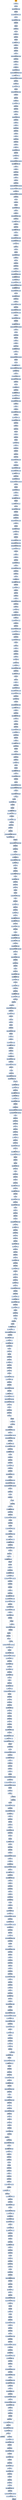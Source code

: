 digraph G {
node[shape=rectangle,style=filled,fillcolor=lightsteelblue,color=lightsteelblue]
bgcolor="transparent"
a0x00401040pusha_[label="start\npusha ",color="lightgrey",fillcolor="orange"];
a0x00401041call_0x00401046[label="0x00401041\ncall 0x00401046"];
a0x00401046popl_eax[label="0x00401046\npopl %eax"];
a0x00401047addl_0x1f1UINT32_eax[label="0x00401047\naddl $0x1f1<UINT32>, %eax"];
a0x0040104cpushl_eax[label="0x0040104c\npushl %eax"];
a0x0040104dmovl_0x99aaf35aUINT32_edi[label="0x0040104d\nmovl $0x99aaf35a<UINT32>, %edi"];
a0x00401053ret[label="0x00401053\nret"];
a0x00401237cmpl_0xcd38UINT32_ebp[label="0x00401237\ncmpl $0xcd38<UINT32>, %ebp"];
a0x0040123djs_0x00401245[label="0x0040123d\njs 0x00401245"];
a0x0040123fincb_cl[label="0x0040123f\nincb %cl"];
a0x00401241imull_ebp_ecx[label="0x00401241\nimull %ebp, %ecx"];
a0x00401244decl_edx[label="0x00401244\ndecl %edx"];
a0x00401245imull_ebp_edx[label="0x00401245\nimull %ebp, %edx"];
a0x00401248movb_dl_cl[label="0x00401248\nmovb %dl, %cl"];
a0x0040124aincl_edx[label="0x0040124a\nincl %edx"];
a0x0040124bleal_0xffffffff9ac83f89_edi[label="0x0040124b\nleal 0xffffffff9ac83f89, %edi"];
a0x00401251testb_dh_dh[label="0x00401251\ntestb %dh, %dh"];
a0x00401253testb_bl_bl[label="0x00401253\ntestb %bl, %bl"];
a0x00401255movb_bl_cl[label="0x00401255\nmovb %bl, %cl"];
a0x00401257movb_al_dh[label="0x00401257\nmovb %al, %dh"];
a0x00401259movl_0x17b4670fUINT32_ebx[label="0x00401259\nmovl $0x17b4670f<UINT32>, %ebx"];
a0x0040125eimull_edi_edi[label="0x0040125e\nimull %edi, %edi"];
a0x00401261imull_ecx_edi[label="0x00401261\nimull %ecx, %edi"];
a0x00401264imull_ecx_esi[label="0x00401264\nimull %ecx, %esi"];
a0x00401267movl_ebp_ebx[label="0x00401267\nmovl %ebp, %ebx"];
a0x00401269andb_0x52UINT8_bl[label="0x00401269\nandb $0x52<UINT8>, %bl"];
a0x0040126crepnz_movl_0xf44085c0UINT32_edx[label="0x0040126c\nrepnz movl $0xf44085c0<UINT32>, %edx"];
a0x00401273testb_0xffffff8aUINT8_al[label="0x00401273\ntestb $0xffffff8a<UINT8>, %al"];
a0x00401276imull_0x206e7757UINT32_ecx_edi[label="0x00401276\nimull $0x206e7757<UINT32>, %ecx, %edi"];
a0x0040127cmovb_ch_dl[label="0x0040127c\nmovb %ch, %dl"];
a0x0040127emovzwl_di_edx[label="0x0040127e\nmovzwl %di, %edx"];
a0x00401281movb_0x35UINT8_dl[label="0x00401281\nmovb $0x35<UINT8>, %dl"];
a0x00401283decl_esi[label="0x00401283\ndecl %esi"];
a0x00401284testl_0xe1dc7aadUINT32_edx[label="0x00401284\ntestl $0xe1dc7aad<UINT32>, %edx"];
a0x0040128ajb_0x00401291[label="0x0040128a\njb 0x00401291"];
a0x0040128cadcb_al_dl[label="0x0040128c\nadcb %al, %dl"];
a0x0040128eimull_ebp_edx[label="0x0040128e\nimull %ebp, %edx"];
a0x00401291movb_0x4fUINT8_dl[label="0x00401291\nmovb $0x4f<UINT8>, %dl"];
a0x00401294testl_esi_edi[label="0x00401294\ntestl %esi, %edi"];
a0x00401296addb_dh_dh[label="0x00401296\naddb %dh, %dh"];
a0x00401298leal_eax__edi[label="0x00401298\nleal (%eax), %edi"];
a0x0040129asubb_dl_dl[label="0x0040129a\nsubb %dl, %dl"];
a0x0040129ctestb_0x74UINT8_dh[label="0x0040129c\ntestb $0x74<UINT8>, %dh"];
a0x0040129fmovl_ebx_esi[label="0x0040129f\nmovl %ebx, %esi"];
a0x004012a1subl_ebx_ebx[label="0x004012a1\nsubl %ebx, %ebx"];
a0x004012a3imull_edi_edx[label="0x004012a3\nimull %edi, %edx"];
a0x004012a6movsbl_dh_edx[label="0x004012a6\nmovsbl %dh, %edx"];
a0x004012a9addl_edi_ebx[label="0x004012a9\naddl %edi, %ebx"];
a0x004012abmovb_dh_dl[label="0x004012ab\nmovb %dh, %dl"];
a0x004012adtestl_esi_ebp[label="0x004012ad\ntestl %esi, %ebp"];
a0x004012afmovsbl_ch_edi[label="0x004012af\nmovsbl %ch, %edi"];
a0x004012b2sbbl_ebp_edi[label="0x004012b2\nsbbl %ebp, %edi"];
a0x004012b4xchgb_dh_dl[label="0x004012b4\nxchgb %dh, %dl"];
a0x004012b6leal_ebx__ebp[label="0x004012b6\nleal (%ebx), %ebp"];
a0x004012b8movb_0x4fUINT8_dh[label="0x004012b8\nmovb $0x4f<UINT8>, %dh"];
a0x004012bbtestb_al_bl[label="0x004012bb\ntestb %al, %bl"];
a0x004012bdleal_0x2846612e_esi[label="0x004012bd\nleal 0x2846612e, %esi"];
a0x004012c3testl_edx_eax[label="0x004012c3\ntestl %edx, %eax"];
a0x004012c5imull_0xeeab1946UINT32_ebp_esi[label="0x004012c5\nimull $0xeeab1946<UINT32>, %ebp, %esi"];
a0x004012cbcmpb_0xffffffbdUINT8_dl[label="0x004012cb\ncmpb $0xffffffbd<UINT8>, %dl"];
a0x004012cexorl_ebp_ecx[label="0x004012ce\nxorl %ebp, %ecx"];
a0x004012d0cmpl_ebx_esi[label="0x004012d0\ncmpl %ebx, %esi"];
a0x004012d2imull_eax_edx[label="0x004012d2\nimull %eax, %edx"];
a0x004012d5imull_edi_ecx[label="0x004012d5\nimull %edi, %ecx"];
a0x004012d8adcl_edx_ebx[label="0x004012d8\nadcl %edx, %ebx"];
a0x004012datestb_cl_dh[label="0x004012da\ntestb %cl, %dh"];
a0x004012dcmovl_eax_ecx[label="0x004012dc\nmovl %eax, %ecx"];
a0x004012deimull_0x77ad5683UINT32_ecx_ebp[label="0x004012de\nimull $0x77ad5683<UINT32>, %ecx, %ebp"];
a0x004012e4imull_0xdc7b17e0UINT32_ebx_esi[label="0x004012e4\nimull $0xdc7b17e0<UINT32>, %ebx, %esi"];
a0x004012earepnz_xorb_bh_cl[label="0x004012ea\nrepnz xorb %bh, %cl"];
a0x004012edimull_0xb3dc6103UINT32_ebx_ebp[label="0x004012ed\nimull $0xb3dc6103<UINT32>, %ebx, %ebp"];
a0x004012f3movl_ecx_edi[label="0x004012f3\nmovl %ecx, %edi"];
a0x004012f5decl_ebp[label="0x004012f5\ndecl %ebp"];
a0x004012f6addb_dl_bh[label="0x004012f6\naddb %dl, %bh"];
a0x004012f8incl_esi[label="0x004012f8\nincl %esi"];
a0x004012f9movb_0x4cUINT8_dh[label="0x004012f9\nmovb $0x4c<UINT8>, %dh"];
a0x004012fcandb_bl_bh[label="0x004012fc\nandb %bl, %bh"];
a0x004012feaddl_ebp_edi[label="0x004012fe\naddl %ebp, %edi"];
a0x00401300movl_0x49c3c9fUINT32_ebp[label="0x00401300\nmovl $0x49c3c9f<UINT32>, %ebp"];
a0x00401305imull_edi_ebp[label="0x00401305\nimull %edi, %ebp"];
a0x00401308testb_0xffffffaaUINT8_al[label="0x00401308\ntestb $0xffffffaa<UINT8>, %al"];
a0x0040130bsbbl_eax_edx[label="0x0040130b\nsbbl %eax, %edx"];
a0x0040130dxchgb_bl_bh[label="0x0040130d\nxchgb %bl, %bh"];
a0x0040130fmovb_0xfffffffcUINT8_bl[label="0x0040130f\nmovb $0xfffffffc<UINT8>, %bl"];
a0x00401311testb_al_bh[label="0x00401311\ntestb %al, %bh"];
a0x00401313imull_esi_esi[label="0x00401313\nimull %esi, %esi"];
a0x00401316movl_0xc5f4587bUINT32_ecx[label="0x00401316\nmovl $0xc5f4587b<UINT32>, %ecx"];
a0x0040131cmovl_0xff97e356UINT32_edi[label="0x0040131c\nmovl $0xff97e356<UINT32>, %edi"];
a0x00401321repnz_jae_0x0040132a[label="0x00401321\nrepnz jae 0x0040132a"];
a0x00401324xchgb_ch_ch[label="0x00401324\nxchgb %ch, %ch"];
a0x00401326movb_bl_dl[label="0x00401326\nmovb %bl, %dl"];
a0x00401328decb_dl[label="0x00401328\ndecb %dl"];
a0x0040132apushl_0xc14961UINT32[label="0x0040132a\npushl $0xc14961<UINT32>"];
a0x0040132fmovl_ebx_esi[label="0x0040132f\nmovl %ebx, %esi"];
a0x00401331orb_al_dh[label="0x00401331\norb %al, %dh"];
a0x00401333sbbl_edi_edi[label="0x00401333\nsbbl %edi, %edi"];
a0x00401335imull_ebx_ecx[label="0x00401335\nimull %ebx, %ecx"];
a0x00401338imull_eax_edx[label="0x00401338\nimull %eax, %edx"];
a0x0040133bandl_0xff94f283UINT32_esi[label="0x0040133b\nandl $0xff94f283<UINT32>, %esi"];
a0x00401341movl_0xf6f7e7e8UINT32_esi[label="0x00401341\nmovl $0xf6f7e7e8<UINT32>, %esi"];
a0x00401347leal_0xffffffffd9cbe0db_edx[label="0x00401347\nleal 0xffffffffd9cbe0db, %edx"];
a0x0040134dpushl_0x23cacfUINT32[label="0x0040134d\npushl $0x23cacf<UINT32>"];
a0x00401352testl_0xb62257ccUINT32_eax[label="0x00401352\ntestl $0xb62257cc<UINT32>, %eax"];
a0x00401358repz_sbbl_0xd0371ef3UINT32_ecx[label="0x00401358\nrepz sbbl $0xd0371ef3<UINT32>, %ecx"];
a0x0040135fleal_0xffffffffda6fd478_ebp[label="0x0040135f\nleal 0xffffffffda6fd478, %ebp"];
a0x00401365andl_0x4ef1e238UINT32_ebp[label="0x00401365\nandl $0x4ef1e238<UINT32>, %ebp"];
a0x0040136bpushl_edi[label="0x0040136b\npushl %edi"];
a0x0040136cpushl_0x58661dUINT32[label="0x0040136c\npushl $0x58661d<UINT32>"];
a0x00401371imull_edx_ebp[label="0x00401371\nimull %edx, %ebp"];
a0x00401374jmp_0x00401380[label="0x00401374\njmp 0x00401380"];
a0x00401380movl_0x5d79e3deUINT32_ecx[label="0x00401380\nmovl $0x5d79e3de<UINT32>, %ecx"];
a0x00401385testb_ah_bh[label="0x00401385\ntestb %ah, %bh"];
a0x00401387cmpl_0x18c638e4UINT32_ecx[label="0x00401387\ncmpl $0x18c638e4<UINT32>, %ecx"];
a0x0040138dmovl_0xffcdb059UINT32_ebp[label="0x0040138d\nmovl $0xffcdb059<UINT32>, %ebp"];
a0x00401393subl_esi_esi[label="0x00401393\nsubl %esi, %esi"];
a0x00401395cmpl_0x675dUINT32_ecx[label="0x00401395\ncmpl $0x675d<UINT32>, %ecx"];
a0x0040139bjs_0x004013a6[label="0x0040139b\njs 0x004013a6"];
a0x0040139dorb_0xffffffe0UINT8_ch[label="0x0040139d\norb $0xffffffe0<UINT8>, %ch"];
a0x004013a0imull_0xe7562f6dUINT32_edi_edi[label="0x004013a0\nimull $0xe7562f6d<UINT32>, %edi, %edi"];
a0x004013a6movb_bh_dh[label="0x004013a6\nmovb %bh, %dh"];
a0x004013a8incl_ebp[label="0x004013a8\nincl %ebp"];
a0x004013aamovl_edi_ebp[label="0x004013aa\nmovl %edi, %ebp"];
a0x004013acxorb_dh_cl[label="0x004013ac\nxorb %dh, %cl"];
a0x004013aetestl_edi_eax[label="0x004013ae\ntestl %edi, %eax"];
a0x004013b0jmp_0x004013b7[label="0x004013b0\njmp 0x004013b7"];
a0x004013b7movsbl_cl_ebx[label="0x004013b7\nmovsbl %cl, %ebx"];
a0x004013baleal_0xffffffffece2a40f_edx[label="0x004013ba\nleal 0xffffffffece2a40f, %edx"];
a0x004013c0cmpl_ebx_ecx[label="0x004013c0\ncmpl %ebx, %ecx"];
a0x004013c2incl_edx[label="0x004013c2\nincl %edx"];
a0x004013c3imull_0xa85681feUINT32_ecx_edi[label="0x004013c3\nimull $0xa85681fe<UINT32>, %ecx, %edi"];
a0x004013c9decl_esi[label="0x004013c9\ndecl %esi"];
a0x004013caincl_ebx[label="0x004013ca\nincl %ebx"];
a0x004013cbtestb_0xffffffbbUINT8_al[label="0x004013cb\ntestb $0xffffffbb<UINT8>, %al"];
a0x004013cerepnz_movl_0xf284be4cUINT32_edx[label="0x004013ce\nrepnz movl $0xf284be4c<UINT32>, %edx"];
a0x004013d5leal_0x000091fd_ebp[label="0x004013d5\nleal 0x000091fd, %ebp"];
a0x004013dbandl_eax_esi[label="0x004013db\nandl %eax, %esi"];
a0x004013ddsubl_0x2c25UINT32_ebp[label="0x004013dd\nsubl $0x2c25<UINT32>, %ebp"];
a0x004013e3sbbl_0x25982277UINT32_ebp[label="0x004013e3\nsbbl $0x25982277<UINT32>, %ebp"];
a0x004013e9xchgb_ch_cl[label="0x004013e9\nxchgb %ch, %cl"];
a0x004013ebpushl_eax[label="0x004013eb\npushl %eax"];
a0x004013ecrepnz_xchgl_edx_ecx[label="0x004013ec\nrepnz xchgl %edx, %ecx"];
a0x004013efimull_eax_esi[label="0x004013ef\nimull %eax, %esi"];
a0x004013f2leal_0xffffffffe0b0488d_esi[label="0x004013f2\nleal 0xffffffffe0b0488d, %esi"];
a0x004013f8pushl_0xbd7e05UINT32[label="0x004013f8\npushl $0xbd7e05<UINT32>"];
a0x004013fdpushl_0xae3790UINT32[label="0x004013fd\npushl $0xae3790<UINT32>"];
a0x00401402movl_0xbe84ef73UINT32_ebp[label="0x00401402\nmovl $0xbe84ef73<UINT32>, %ebp"];
a0x00401408jmp_0x00401418[label="0x00401408\njmp 0x00401418"];
a0x00401418jmp_0x0040141c[label="0x00401418\njmp 0x0040141c"];
a0x0040141cxorl_edi_ecx[label="0x0040141c\nxorl %edi, %ecx"];
a0x0040141ecmpl_0x4fe1695dUINT32_esi[label="0x0040141e\ncmpl $0x4fe1695d<UINT32>, %esi"];
a0x00401424imull_edi_ebx[label="0x00401424\nimull %edi, %ebx"];
a0x00401427andb_0x40UINT8_bh[label="0x00401427\nandb $0x40<UINT8>, %bh"];
a0x0040142acmpl_0x5974UINT32_edx[label="0x0040142a\ncmpl $0x5974<UINT32>, %edx"];
a0x00401430testb_dh_dh[label="0x00401430\ntestb %dh, %dh"];
a0x00401432jae_0x0040143a[label="0x00401432\njae 0x0040143a"];
a0x0040143axchgb_dl_bh[label="0x0040143a\nxchgb %dl, %bh"];
a0x0040143cdecl_ecx[label="0x0040143c\ndecl %ecx"];
a0x0040143dmovb_dh_bl[label="0x0040143d\nmovb %dh, %bl"];
a0x0040143ftestb_bh_al[label="0x0040143f\ntestb %bh, %al"];
a0x00401441incl_edx[label="0x00401441\nincl %edx"];
a0x00401442repz_movl_ebp_edx[label="0x00401442\nrepz movl %ebp, %edx"];
a0x00401445imull_ecx_ebx[label="0x00401445\nimull %ecx, %ebx"];
a0x00401448imull_edx_ecx[label="0x00401448\nimull %edx, %ecx"];
a0x0040144bjo_0x00401457[label="0x0040144b\njo 0x00401457"];
a0x00401457testb_ch_ch[label="0x00401457\ntestb %ch, %ch"];
a0x00401459xorl_ecx_edi[label="0x00401459\nxorl %ecx, %edi"];
a0x0040145bmovl_0x10ce9512UINT32_esi[label="0x0040145b\nmovl $0x10ce9512<UINT32>, %esi"];
a0x00401460decb_dl[label="0x00401460\ndecb %dl"];
a0x00401462testl_edx_edx[label="0x00401462\ntestl %edx, %edx"];
a0x00401464cmpl_0x70d8UINT32_ebx[label="0x00401464\ncmpl $0x70d8<UINT32>, %ebx"];
a0x0040146amovl_0xcda83598UINT32_ecx[label="0x0040146a\nmovl $0xcda83598<UINT32>, %ecx"];
a0x00401470leal_0xffffffff96990dce_edx[label="0x00401470\nleal 0xffffffff96990dce, %edx"];
a0x00401476imull_ebx_ebx[label="0x00401476\nimull %ebx, %ebx"];
a0x00401479movb_0x36UINT8_ch[label="0x00401479\nmovb $0x36<UINT8>, %ch"];
a0x0040147cimull_0x373cc3a0UINT32_edi_edx[label="0x0040147c\nimull $0x373cc3a0<UINT32>, %edi, %edx"];
a0x00401482repz_incl_edx[label="0x00401482\nrepz incl %edx"];
a0x00401484decl_ebx[label="0x00401484\ndecl %ebx"];
a0x00401485movb_0x7bUINT8_cl[label="0x00401485\nmovb $0x7b<UINT8>, %cl"];
a0x00401488movl_ecx_ecx[label="0x00401488\nmovl %ecx, %ecx"];
a0x0040148amovzwl_di_edi[label="0x0040148a\nmovzwl %di, %edi"];
a0x0040148dadcb_0xffffffa0UINT8_cl[label="0x0040148d\nadcb $0xffffffa0<UINT8>, %cl"];
a0x00401490decl_edx[label="0x00401490\ndecl %edx"];
a0x00401491movb_0xffffff86UINT8_dh[label="0x00401491\nmovb $0xffffff86<UINT8>, %dh"];
a0x00401493pushl_edx[label="0x00401493\npushl %edx"];
a0x00401494cmpl_0x4ef7UINT32_ebp[label="0x00401494\ncmpl $0x4ef7<UINT32>, %ebp"];
a0x0040149aje_0x004014a2[label="0x0040149a\nje 0x004014a2"];
a0x0040149cmovzwl_dx_ebx[label="0x0040149c\nmovzwl %dx, %ebx"];
a0x0040149frepz_adcb_dl_dl[label="0x0040149f\nrepz adcb %dl, %dl"];
a0x004014a2testl_0xd5e47619UINT32_edi[label="0x004014a2\ntestl $0xd5e47619<UINT32>, %edi"];
a0x004014a8movsbl_dl_esi[label="0x004014a8\nmovsbl %dl, %esi"];
a0x004014abpushl_edi[label="0x004014ab\npushl %edi"];
a0x004014acpushl_0x5bc971UINT32[label="0x004014ac\npushl $0x5bc971<UINT32>"];
a0x004014b1leal_0x2f37d9f9_ebx[label="0x004014b1\nleal 0x2f37d9f9, %ebx"];
a0x004014b7testl_ebx_edi[label="0x004014b7\ntestl %ebx, %edi"];
a0x004014b9jb_0x004014cc[label="0x004014b9\njb 0x004014cc"];
a0x004014bbsbbl_0xe80a0668UINT32_edx[label="0x004014bb\nsbbl $0xe80a0668<UINT32>, %edx"];
a0x004014c1testl_0xe0d02b53UINT32_esi[label="0x004014c1\ntestl $0xe0d02b53<UINT32>, %esi"];
a0x004014c7movl_0x603b14f6UINT32_ecx[label="0x004014c7\nmovl $0x603b14f6<UINT32>, %ecx"];
a0x004014cccmpl_0x4a6eUINT32_ebp[label="0x004014cc\ncmpl $0x4a6e<UINT32>, %ebp"];
a0x004014d2jo_0x004014da[label="0x004014d2\njo 0x004014da"];
a0x004014d4movl_ebx_esi[label="0x004014d4\nmovl %ebx, %esi"];
a0x004014d6movl_esi_ebx[label="0x004014d6\nmovl %esi, %ebx"];
a0x004014d8movb_bl_dl[label="0x004014d8\nmovb %bl, %dl"];
a0x004014damovb_0x23UINT8_cl[label="0x004014da\nmovb $0x23<UINT8>, %cl"];
a0x004014ddmovb_ch_ch[label="0x004014dd\nmovb %ch, %ch"];
a0x004014dfsubl_0x7f88c62eUINT32_esi[label="0x004014df\nsubl $0x7f88c62e<UINT32>, %esi"];
a0x004014e5movl_edx_ecx[label="0x004014e5\nmovl %edx, %ecx"];
a0x004014e7testl_ecx_eax[label="0x004014e7\ntestl %ecx, %eax"];
a0x004014e9testb_al_ah[label="0x004014e9\ntestb %al, %ah"];
a0x004014ebleal_0x68653892_esi[label="0x004014eb\nleal 0x68653892, %esi"];
a0x004014f1movb_0xffffffd9UINT8_ch[label="0x004014f1\nmovb $0xffffffd9<UINT8>, %ch"];
a0x004014f3movb_cl_bl[label="0x004014f3\nmovb %cl, %bl"];
a0x004014f5testb_0xbUINT8_cl[label="0x004014f5\ntestb $0xb<UINT8>, %cl"];
a0x004014f8sbbb_bh_ch[label="0x004014f8\nsbbb %bh, %ch"];
a0x004014faaddb_al_bl[label="0x004014fa\naddb %al, %bl"];
a0x004014fcadcl_eax_edi[label="0x004014fc\nadcl %eax, %edi"];
a0x004014feimull_ebx_ecx[label="0x004014fe\nimull %ebx, %ecx"];
a0x00401501adcl_0x3b9d3e4eUINT32_edi[label="0x00401501\nadcl $0x3b9d3e4e<UINT32>, %edi"];
a0x00401507movl_eax_ebx[label="0x00401507\nmovl %eax, %ebx"];
a0x00401509movl_esi_ebx[label="0x00401509\nmovl %esi, %ebx"];
a0x0040150brepz_cmpl_ebp_ebp[label="0x0040150b\nrepz cmpl %ebp, %ebp"];
a0x0040150emovl_edx_ebx[label="0x0040150e\nmovl %edx, %ebx"];
a0x00401510movb_0xffffffa4UINT8_dh[label="0x00401510\nmovb $0xffffffa4<UINT8>, %dh"];
a0x00401513movl_ebp_ebp[label="0x00401513\nmovl %ebp, %ebp"];
a0x00401515subl_0xbea2dUINT32_esi[label="0x00401515\nsubl $0xbea2d<UINT32>, %esi"];
a0x0040151bmovl_eax_ecx[label="0x0040151b\nmovl %eax, %ecx"];
a0x0040151dandb_bh_bl[label="0x0040151d\nandb %bh, %bl"];
a0x0040151fmovl_0x8757c34fUINT32_edx[label="0x0040151f\nmovl $0x8757c34f<UINT32>, %edx"];
a0x00401525addl_0xb8401UINT32_esi[label="0x00401525\naddl $0xb8401<UINT32>, %esi"];
a0x0040152bmovb_0x61UINT8_cl[label="0x0040152b\nmovb $0x61<UINT8>, %cl"];
a0x0040152ejmp_0x00401536[label="0x0040152e\njmp 0x00401536"];
a0x00401536cmpl_0x336aUINT32_edx[label="0x00401536\ncmpl $0x336a<UINT32>, %edx"];
a0x0040153cjb_0x00401542[label="0x0040153c\njb 0x00401542"];
a0x0040153etestl_esi_ebx[label="0x0040153e\ntestl %esi, %ebx"];
a0x00401540cmpl_edx_ebx[label="0x00401540\ncmpl %edx, %ebx"];
a0x00401542jmp_0x00401550[label="0x00401542\njmp 0x00401550"];
a0x00401550imull_ebx_esi[label="0x00401550\nimull %ebx, %esi"];
a0x00401553adcl_ecx_ebx[label="0x00401553\nadcl %ecx, %ebx"];
a0x00401555repnz_js_0x0040155c[label="0x00401555\nrepnz js 0x0040155c"];
a0x00401558repz_subl_ecx_ebx[label="0x00401558\nrepz subl %ecx, %ebx"];
a0x0040155brepnz_movzbl_dh_ecx[label="0x0040155b\nrepnz movzbl %dh, %ecx"];
a0x0040155forl_0x7bf70789UINT32_ebx[label="0x0040155f\norl $0x7bf70789<UINT32>, %ebx"];
a0x00401565movzbl_cl_ecx[label="0x00401565\nmovzbl %cl, %ecx"];
a0x00401568leal_0xffffffffc01b5ed6_ecx[label="0x00401568\nleal 0xffffffffc01b5ed6, %ecx"];
a0x0040156ejs_0x00401572[label="0x0040156e\njs 0x00401572"];
a0x00401570testb_dl_cl[label="0x00401570\ntestb %dl, %cl"];
a0x00401572leal_ebp__esi[label="0x00401572\nleal (%ebp), %esi"];
a0x00401575movsbl_dl_ebp[label="0x00401575\nmovsbl %dl, %ebp"];
a0x00401578andb_0x32UINT8_ch[label="0x00401578\nandb $0x32<UINT8>, %ch"];
a0x0040157btestl_0x29ab0077UINT32_eax[label="0x0040157b\ntestl $0x29ab0077<UINT32>, %eax"];
a0x00401581testl_0xb86773faUINT32_edi[label="0x00401581\ntestl $0xb86773fa<UINT32>, %edi"];
a0x00401587imull_ebp_edi[label="0x00401587\nimull %ebp, %edi"];
a0x0040158arepnz_xorl_esi_edx[label="0x0040158a\nrepnz xorl %esi, %edx"];
a0x0040158djs_0x0040159b[label="0x0040158d\njs 0x0040159b"];
a0x0040158fmovl_0x22985f0UINT32_ebx[label="0x0040158f\nmovl $0x22985f0<UINT32>, %ebx"];
a0x00401595movb_0xffffffdeUINT8_cl[label="0x00401595\nmovb $0xffffffde<UINT8>, %cl"];
a0x00401598imull_edi_ecx[label="0x00401598\nimull %edi, %ecx"];
a0x0040159bmovl_edi_ecx[label="0x0040159b\nmovl %edi, %ecx"];
a0x0040159dmovb_0xffffffcdUINT8_dh[label="0x0040159d\nmovb $0xffffffcd<UINT8>, %dh"];
a0x0040159fmovswl_ax_esi[label="0x0040159f\nmovswl %ax, %esi"];
a0x004015a2movb_al_dh[label="0x004015a2\nmovb %al, %dh"];
a0x004015a4repz_decl_ebp[label="0x004015a4\nrepz decl %ebp"];
a0x004015a7movb_dl_bh[label="0x004015a7\nmovb %dl, %bh"];
a0x004015a9orl_0x6819e18dUINT32_edi[label="0x004015a9\norl $0x6819e18d<UINT32>, %edi"];
a0x004015afmovb_0xbUINT8_dl[label="0x004015af\nmovb $0xb<UINT8>, %dl"];
a0x004015b1movswl_cx_edx[label="0x004015b1\nmovswl %cx, %edx"];
a0x004015b4testb_bl_al[label="0x004015b4\ntestb %bl, %al"];
a0x004015b6movl_ebp_edi[label="0x004015b6\nmovl %ebp, %edi"];
a0x004015b8movb_0xffffffbaUINT8_ch[label="0x004015b8\nmovb $0xffffffba<UINT8>, %ch"];
a0x004015bamovswl_bx_ebx[label="0x004015ba\nmovswl %bx, %ebx"];
a0x004015bdpushl_ebx[label="0x004015bd\npushl %ebx"];
a0x004015besubb_dl_bl[label="0x004015be\nsubb %dl, %bl"];
a0x004015c0repnz_movb_0x13UINT8_ch[label="0x004015c0\nrepnz movb $0x13<UINT8>, %ch"];
a0x004015c5testl_ebp_eax[label="0x004015c5\ntestl %ebp, %eax"];
a0x004015c7andl_ebx_ecx[label="0x004015c7\nandl %ebx, %ecx"];
a0x004015c9leal_0x60a8deb8_esi[label="0x004015c9\nleal 0x60a8deb8, %esi"];
a0x004015cfincl_edi[label="0x004015cf\nincl %edi"];
a0x004015d1incl_esi[label="0x004015d1\nincl %esi"];
a0x004015d2movb_0xffffffb2UINT8_dl[label="0x004015d2\nmovb $0xffffffb2<UINT8>, %dl"];
a0x004015d5addl_ecx_ebp[label="0x004015d5\naddl %ecx, %ebp"];
a0x004015d7cmpl_0x3e54UINT32_ebp[label="0x004015d7\ncmpl $0x3e54<UINT32>, %ebp"];
a0x004015ddjo_0x004015e6[label="0x004015dd\njo 0x004015e6"];
a0x004015dfdecb_ch[label="0x004015df\ndecb %ch"];
a0x004015e1movl_0xb32db4ebUINT32_ebx[label="0x004015e1\nmovl $0xb32db4eb<UINT32>, %ebx"];
a0x004015e6repnz_xorl_0xd5f7d48aUINT32_ebp[label="0x004015e6\nrepnz xorl $0xd5f7d48a<UINT32>, %ebp"];
a0x004015edjae_0x004015f4[label="0x004015ed\njae 0x004015f4"];
a0x004015f4imull_0x0UINT8_ebx_ebx[label="0x004015f4\nimull $0x0<UINT8>, %ebx, %ebx"];
a0x004015f7testl_esi_edx[label="0x004015f7\ntestl %esi, %edx"];
a0x004015f9decl_esi[label="0x004015f9\ndecl %esi"];
a0x004015faxorb_0x72UINT8_dh[label="0x004015fa\nxorb $0x72<UINT8>, %dh"];
a0x004015fdjs_0x00401608[label="0x004015fd\njs 0x00401608"];
a0x00401608incl_edx[label="0x00401608\nincl %edx"];
a0x00401609movb_0xffffffcfUINT8_ch[label="0x00401609\nmovb $0xffffffcf<UINT8>, %ch"];
a0x0040160baddl_0xfffff925UINT32_ebx[label="0x0040160b\naddl $0xfffff925<UINT32>, %ebx"];
a0x00401611jno_0x00401617[label="0x00401611\njno 0x00401617"];
a0x00401617addl_0x6dcUINT32_ebx[label="0x00401617\naddl $0x6dc<UINT32>, %ebx"];
a0x0040161drepnz_decl_esi[label="0x0040161d\nrepnz decl %esi"];
a0x0040161fcmpl_eax_ebp[label="0x0040161f\ncmpl %eax, %ebp"];
a0x00401621jb_0x0040162b[label="0x00401621\njb 0x0040162b"];
a0x00401623movb_dl_dl[label="0x00401623\nmovb %dl, %dl"];
a0x00401625imull_0x7e000fd2UINT32_ebx_ebp[label="0x00401625\nimull $0x7e000fd2<UINT32>, %ebx, %ebp"];
a0x0040162bcmpl_0xfeUINT32_ebx[label="0x0040162b\ncmpl $0xfe<UINT32>, %ebx"];
a0x00401631jb_0x004015f7[label="0x00401631\njb 0x004015f7"];
a0x00401637repnz_adcl_0xe56b4077UINT32_ebp[label="0x00401637\nrepnz adcl $0xe56b4077<UINT32>, %ebp"];
a0x0040163ejbe_0x00401645[label="0x0040163e\njbe 0x00401645"];
a0x00401640imull_ebp_ebp[label="0x00401640\nimull %ebp, %ebp"];
a0x00401643decl_edi[label="0x00401643\ndecl %edi"];
a0x00401645movl_0xb3d1d725UINT32_ebx[label="0x00401645\nmovl $0xb3d1d725<UINT32>, %ebx"];
a0x0040164aleal_0x6769fd7f_ecx[label="0x0040164a\nleal 0x6769fd7f, %ecx"];
a0x00401650movl_0x31046e6aUINT32_edx[label="0x00401650\nmovl $0x31046e6a<UINT32>, %edx"];
a0x00401655repnz_addl_eax_esi[label="0x00401655\nrepnz addl %eax, %esi"];
a0x00401658movb_ah_ch[label="0x00401658\nmovb %ah, %ch"];
a0x0040165apushl_ecx[label="0x0040165a\npushl %ecx"];
a0x0040165bsubl_edx_edi[label="0x0040165b\nsubl %edx, %edi"];
a0x0040165drepz_movb_0xffffffccUINT8_dh[label="0x0040165d\nrepz movb $0xffffffcc<UINT8>, %dh"];
a0x00401660decl_ebp[label="0x00401660\ndecl %ebp"];
a0x00401661movb_0xdUINT8_ch[label="0x00401661\nmovb $0xd<UINT8>, %ch"];
a0x00401663imull_ecx_esi[label="0x00401663\nimull %ecx, %esi"];
a0x00401666imull_ecx_edi[label="0x00401666\nimull %ecx, %edi"];
a0x00401669cmpl_edi_edx[label="0x00401669\ncmpl %edi, %edx"];
a0x0040166bincl_ecx[label="0x0040166b\nincl %ecx"];
a0x0040166cincl_esi[label="0x0040166c\nincl %esi"];
a0x0040166dorl_0x13cc3c07UINT32_edx[label="0x0040166d\norl $0x13cc3c07<UINT32>, %edx"];
a0x00401673incb_bh[label="0x00401673\nincb %bh"];
a0x00401675jbe_0x0040167c[label="0x00401675\njbe 0x0040167c"];
a0x00401677repz_movl_edx_edx[label="0x00401677\nrepz movl %edx, %edx"];
a0x0040167axchgb_dh_dl[label="0x0040167a\nxchgb %dh, %dl"];
a0x0040167cjmp_0x00401684[label="0x0040167c\njmp 0x00401684"];
a0x00401684repnz_andl_esi_esi[label="0x00401684\nrepnz andl %esi, %esi"];
a0x00401687repnz_incb_dh[label="0x00401687\nrepnz incb %dh"];
a0x0040168amovb_0xffffff8bUINT8_dl[label="0x0040168a\nmovb $0xffffff8b<UINT8>, %dl"];
a0x0040168dmovb_0xffffffa4UINT8_cl[label="0x0040168d\nmovb $0xffffffa4<UINT8>, %cl"];
a0x0040168fjmp_0x0040169c[label="0x0040168f\njmp 0x0040169c"];
a0x0040169ccmpl_0x602UINT32_ebp[label="0x0040169c\ncmpl $0x602<UINT32>, %ebp"];
a0x004016a2jbe_0x004016ab[label="0x004016a2\njbe 0x004016ab"];
a0x004016a4incl_esi[label="0x004016a4\nincl %esi"];
a0x004016a5leal_0xffffffffcb11b610_esi[label="0x004016a5\nleal 0xffffffffcb11b610, %esi"];
a0x004016abmovl_0x8e1eeUINT32_ecx[label="0x004016ab\nmovl $0x8e1ee<UINT32>, %ecx"];
a0x004016b0testl_0xae5fbfcUINT32_edi[label="0x004016b0\ntestl $0xae5fbfc<UINT32>, %edi"];
a0x004016b6movswl_dx_edx[label="0x004016b6\nmovswl %dx, %edx"];
a0x004016b9xorl_0xa96UINT32_ecx[label="0x004016b9\nxorl $0xa96<UINT32>, %ecx"];
a0x004016bfimull_0x1385d41bUINT32_ebx_ebp[label="0x004016bf\nimull $0x1385d41b<UINT32>, %ebx, %ebp"];
a0x004016c5cmpb_ah_dh[label="0x004016c5\ncmpb %ah, %dh"];
a0x004016c7pushl_ecx[label="0x004016c7\npushl %ecx"];
a0x004016c8cmpl_0x7209UINT32_ecx[label="0x004016c8\ncmpl $0x7209<UINT32>, %ecx"];
a0x004016cejbe_0x004016d5[label="0x004016ce\njbe 0x004016d5"];
a0x004016d0repz_orl_ecx_esi[label="0x004016d0\nrepz orl %ecx, %esi"];
a0x004016d3xorb_bh_dl[label="0x004016d3\nxorb %bh, %dl"];
a0x004016d5popl_ebx[label="0x004016d5\npopl %ebx"];
a0x004016d6imull_edi_esi[label="0x004016d6\nimull %edi, %esi"];
a0x004016d9addl_0xae8UINT32_ebx[label="0x004016d9\naddl $0xae8<UINT32>, %ebx"];
a0x004016dfleal_0xffffffffffbd3b72_esi[label="0x004016df\nleal 0xffffffffffbd3b72, %esi"];
a0x004016e5andl_0x0UINT8_edi[label="0x004016e5\nandl $0x0<UINT8>, %edi"];
a0x004016e8jo_0x004016f0[label="0x004016e8\njo 0x004016f0"];
a0x004016eamovb_0x3fUINT8_dh[label="0x004016ea\nmovb $0x3f<UINT8>, %dh"];
a0x004016edmovzbl_ah_ebp[label="0x004016ed\nmovzbl %ah, %ebp"];
a0x004016f0addl_ebx_edi[label="0x004016f0\naddl %ebx, %edi"];
a0x004016f2leal_0xffffffff98f57a59_ebp[label="0x004016f2\nleal 0xffffffff98f57a59, %ebp"];
a0x004016f8xorl_0x8f41bUINT32_edi[label="0x004016f8\nxorl $0x8f41b<UINT32>, %edi"];
a0x004016fetestl_esi_ecx[label="0x004016fe\ntestl %esi, %ecx"];
a0x00401700ja_0x00401713[label="0x00401700\nja 0x00401713"];
a0x00401713xchgl_ebp_esi[label="0x00401713\nxchgl %ebp, %esi"];
a0x00401715movl_0x6377283cUINT32_esi[label="0x00401715\nmovl $0x6377283c<UINT32>, %esi"];
a0x0040171ajmp_0x00401726[label="0x0040171a\njmp 0x00401726"];
a0x00401726pushl_0x15cd5UINT32[label="0x00401726\npushl $0x15cd5<UINT32>"];
a0x0040172bjs_0x00401731[label="0x0040172b\njs 0x00401731"];
a0x0040172dorl_edi_ebp[label="0x0040172d\norl %edi, %ebp"];
a0x0040172fmovb_dl_cl[label="0x0040172f\nmovb %dl, %cl"];
a0x00401731popl_ebx[label="0x00401731\npopl %ebx"];
a0x00401732jne_0x0040173b[label="0x00401732\njne 0x0040173b"];
a0x0040173bsubl_0x4548dUINT32_ebx[label="0x0040173b\nsubl $0x4548d<UINT32>, %ebx"];
a0x00401741decl_ebp[label="0x00401741\ndecl %ebp"];
a0x00401743movl_ebx_edx[label="0x00401743\nmovl %ebx, %edx"];
a0x00401745cmpl_edi_esi[label="0x00401745\ncmpl %edi, %esi"];
a0x00401747xorl_0x21bUINT32_edx[label="0x00401747\nxorl $0x21b<UINT32>, %edx"];
a0x0040174dcmpb_0xfffffffaUINT8_bl[label="0x0040174d\ncmpb $0xfffffffa<UINT8>, %bl"];
a0x00401750testl_ebp_esi[label="0x00401750\ntestl %ebp, %esi"];
a0x00401752subl_edx_edi[label="0x00401752\nsubl %edx, %edi"];
a0x00401754movl_eax_ecx[label="0x00401754\nmovl %eax, %ecx"];
a0x00401756leal_0x352eaa6b_ebx[label="0x00401756\nleal 0x352eaa6b, %ebx"];
a0x0040175csubl_0x2f5aeUINT32_edi[label="0x0040175c\nsubl $0x2f5ae<UINT32>, %edi"];
a0x00401762imull_edi_ebx[label="0x00401762\nimull %edi, %ebx"];
a0x00401765repnz_cmpl_0x8908UINT32_ecx[label="0x00401765\nrepnz cmpl $0x8908<UINT32>, %ecx"];
a0x0040176cjb_0x0040176f[label="0x0040176c\njb 0x0040176f"];
a0x0040176eincl_ebx[label="0x0040176e\nincl %ebx"];
a0x0040176ftestl_ebx_ebx[label="0x0040176f\ntestl %ebx, %ebx"];
a0x00401771testl_0xefc3bd9bUINT32_edi[label="0x00401771\ntestl $0xefc3bd9b<UINT32>, %edi"];
a0x00401777cmpl_0x31UINT32_edi[label="0x00401777\ncmpl $0x31<UINT32>, %edi"];
a0x0040177djne_0x004016fe[label="0x0040177d\njne 0x004016fe"];
a0x00401783testb_0x59UINT8_al[label="0x00401783\ntestb $0x59<UINT8>, %al"];
a0x00401786repnz_movzwl_bx_edx[label="0x00401786\nrepnz movzwl %bx, %edx"];
a0x0040178atestl_ecx_eax[label="0x0040178a\ntestl %ecx, %eax"];
a0x0040178candb_0xffffffddUINT8_ch[label="0x0040178c\nandb $0xffffffdd<UINT8>, %ch"];
a0x0040178fmovb_0x23UINT8_cl[label="0x0040178f\nmovb $0x23<UINT8>, %cl"];
a0x00401791movb_0x1bUINT8_ch[label="0x00401791\nmovb $0x1b<UINT8>, %ch"];
a0x00401794cmpl_0x2a84UINT32_ebx[label="0x00401794\ncmpl $0x2a84<UINT32>, %ebx"];
a0x0040179ajo_0x0040179f[label="0x0040179a\njo 0x0040179f"];
a0x0040179cmovswl_dx_ebx[label="0x0040179c\nmovswl %dx, %ebx"];
a0x0040179frepz_imull_0xc62f6b20UINT32_ecx_ebx[label="0x0040179f\nrepz imull $0xc62f6b20<UINT32>, %ecx, %ebx"];
a0x004017a6imull_0x98f5b230UINT32_edx_ebx[label="0x004017a6\nimull $0x98f5b230<UINT32>, %edx, %ebx"];
a0x004017acdecl_esi[label="0x004017ac\ndecl %esi"];
a0x004017adsubl_eax_esi[label="0x004017ad\nsubl %eax, %esi"];
a0x004017afmovswl_ax_esi[label="0x004017af\nmovswl %ax, %esi"];
a0x004017b2leal_eax__ebx[label="0x004017b2\nleal (%eax), %ebx"];
a0x004017b4movl_esi_esi[label="0x004017b4\nmovl %esi, %esi"];
a0x004017b6movl_esi_esi[label="0x004017b6\nmovl %esi, %esi"];
a0x004017b8leal_ebx__edx[label="0x004017b8\nleal (%ebx), %edx"];
a0x004017bamovzwl_dx_esi[label="0x004017ba\nmovzwl %dx, %esi"];
a0x004017bdrepz_xchgl_esi_esi[label="0x004017bd\nrepz xchgl %esi, %esi"];
a0x004017c0jmp_0x004017c3[label="0x004017c0\njmp 0x004017c3"];
a0x004017c3leal_edx__ecx[label="0x004017c3\nleal (%edx), %ecx"];
a0x004017c5cmpl_0x83b1UINT32_edi[label="0x004017c5\ncmpl $0x83b1<UINT32>, %edi"];
a0x004017cbjbe_0x004017d5[label="0x004017cb\njbe 0x004017d5"];
a0x004017d5testb_0xffffffaaUINT8_ch[label="0x004017d5\ntestb $0xffffffaa<UINT8>, %ch"];
a0x004017d8testl_0x9c1d080dUINT32_ecx[label="0x004017d8\ntestl $0x9c1d080d<UINT32>, %ecx"];
a0x004017depushl_ecx[label="0x004017de\npushl %ecx"];
a0x004017dfja_0x004017ec[label="0x004017df\nja 0x004017ec"];
a0x004017ecpopl_ebp[label="0x004017ec\npopl %ebp"];
a0x004017edtestb_0x69UINT8_cl[label="0x004017ed\ntestb $0x69<UINT8>, %cl"];
a0x004017f0adcl_edx_ebx[label="0x004017f0\nadcl %edx, %ebx"];
a0x004017f2incl_ebx[label="0x004017f2\nincl %ebx"];
a0x004017f3movswl_bx_esi[label="0x004017f3\nmovswl %bx, %esi"];
a0x004017f6subl_edi_edi[label="0x004017f6\nsubl %edi, %edi"];
a0x004017f8jbe_0x004017ff[label="0x004017f8\njbe 0x004017ff"];
a0x004017ffaddl_ebp_edi[label="0x004017ff\naddl %ebp, %edi"];
a0x00401801addb_0xffffffd7UINT8_ch[label="0x00401801\naddb $0xffffffd7<UINT8>, %ch"];
a0x00401804jmp_0x0040180b[label="0x00401804\njmp 0x0040180b"];
a0x0040180bxorb_0xffffffd7UINT8_al[label="0x0040180b\nxorb $0xffffffd7<UINT8>, %al"];
a0x0040180dmovb_al_dl[label="0x0040180d\nmovb %al, %dl"];
a0x0040180fdecl_eax[label="0x0040180f\ndecl %eax"];
a0x00401811addl_0xc99d2UINT32_edi[label="0x00401811\naddl $0xc99d2<UINT32>, %edi"];
a0x00401817xorl_ebx_eax[label="0x00401817\nxorl %ebx, %eax"];
a0x00401819subl_0xc99d1UINT32_edi[label="0x00401819\nsubl $0xc99d1<UINT32>, %edi"];
a0x0040181fpushl_edi[label="0x0040181f\npushl %edi"];
a0x00401820cmpb_cl_bl[label="0x00401820\ncmpb %cl, %bl"];
a0x00401822movb_dh_bh[label="0x00401822\nmovb %dh, %bh"];
a0x00401824adcb_al_ah[label="0x00401824\nadcb %al, %ah"];
a0x00401826jb_0x00401830[label="0x00401826\njb 0x00401830"];
a0x00401828movl_0x8bf07572UINT32_eax[label="0x00401828\nmovl $0x8bf07572<UINT32>, %eax"];
a0x0040182dmovswl_cx_ebp[label="0x0040182d\nmovswl %cx, %ebp"];
a0x00401830leal_0x49342321_edx[label="0x00401830\nleal 0x49342321, %edx"];
a0x00401836sbbl_esi_ebp[label="0x00401836\nsbbl %esi, %ebp"];
a0x00401838movzbl_dh_eax[label="0x00401838\nmovzbl %dh, %eax"];
a0x0040183bimull_esi_ebp[label="0x0040183b\nimull %esi, %ebp"];
a0x0040183emovl_edi_edx[label="0x0040183e\nmovl %edi, %edx"];
a0x00401840movb_cl_al[label="0x00401840\nmovb %cl, %al"];
a0x00401842testb_0x7dUINT8_cl[label="0x00401842\ntestb $0x7d<UINT8>, %cl"];
a0x00401845repnz_jmp_0x00401853[label="0x00401845\nrepnz jmp 0x00401853"];
a0x00401853movl_edx_esi[label="0x00401853\nmovl %edx, %esi"];
a0x00401855testb_dl_ah[label="0x00401855\ntestb %dl, %ah"];
a0x00401857testb_bh_ch[label="0x00401857\ntestb %bh, %ch"];
a0x00401859xorl_edx_eax[label="0x00401859\nxorl %edx, %eax"];
a0x0040185bandl_0x0UINT8_ebx[label="0x0040185b\nandl $0x0<UINT8>, %ebx"];
a0x0040185ejmp_0x00401866[label="0x0040185e\njmp 0x00401866"];
a0x00401866xorl_esi_ebx[label="0x00401866\nxorl %esi, %ebx"];
a0x00401868repz_leal_0x30cae9bd_ebp[label="0x00401868\nrepz leal 0x30cae9bd, %ebp"];
a0x0040186fjo_0x00401875[label="0x0040186f\njo 0x00401875"];
a0x00401871xchgl_edx_ebp[label="0x00401871\nxchgl %edx, %ebp"];
a0x00401873sbbl_edx_eax[label="0x00401873\nsbbl %edx, %eax"];
a0x00401875leal_ebx__ecx[label="0x00401875\nleal (%ebx), %ecx"];
a0x00401877repnz_movb_bl_dh[label="0x00401877\nrepnz movb %bl, %dh"];
a0x0040187aimull_eax_esi[label="0x0040187a\nimull %eax, %esi"];
a0x0040187dmovl_0x2cff1f1dUINT32_ebp[label="0x0040187d\nmovl $0x2cff1f1d<UINT32>, %ebp"];
a0x00401883orl_ebp_edi[label="0x00401883\norl %ebp, %edi"];
a0x00401885xchgl_edi_edx[label="0x00401885\nxchgl %edi, %edx"];
a0x00401887movb_0x4dUINT8_bh[label="0x00401887\nmovb $0x4d<UINT8>, %bh"];
a0x00401889testb_0x2eUINT8_dh[label="0x00401889\ntestb $0x2e<UINT8>, %dh"];
a0x0040188caddl_0x150cUINT32_ecx[label="0x0040188c\naddl $0x150c<UINT32>, %ecx"];
a0x00401892jmp_0x0040189c[label="0x00401892\njmp 0x0040189c"];
a0x0040189csubl_0x42eUINT32_ecx[label="0x0040189c\nsubl $0x42e<UINT32>, %ecx"];
a0x004018a2pushl_ecx[label="0x004018a2\npushl %ecx"];
a0x004018a3xchgl_edx_ebp[label="0x004018a3\nxchgl %edx, %ebp"];
a0x004018a5xorl_edi_edi[label="0x004018a5\nxorl %edi, %edi"];
a0x004018a7decl_ecx[label="0x004018a7\ndecl %ecx"];
a0x004018a8movb_dl_ch[label="0x004018a8\nmovb %dl, %ch"];
a0x004018aaincl_esi[label="0x004018aa\nincl %esi"];
a0x004018acleal_0xffffffffaa0e446a_esi[label="0x004018ac\nleal 0xffffffffaa0e446a, %esi"];
a0x004018b2testb_0x4dUINT8_ah[label="0x004018b2\ntestb $0x4d<UINT8>, %ah"];
a0x004018b5repz_movl_0xfff742b0UINT32_ebx[label="0x004018b5\nrepz movl $0xfff742b0<UINT32>, %ebx"];
a0x004018bbjmp_0x004018c2[label="0x004018bb\njmp 0x004018c2"];
a0x004018c2addl_0x8bd8fUINT32_ebx[label="0x004018c2\naddl $0x8bd8f<UINT32>, %ebx"];
a0x004018c8repz_imull_ebx_edx[label="0x004018c8\nrepz imull %ebx, %edx"];
a0x004018ccmovb_0x56UINT8_ch[label="0x004018cc\nmovb $0x56<UINT8>, %ch"];
a0x004018cerepnz_xchgb_ch_cl[label="0x004018ce\nrepnz xchgb %ch, %cl"];
a0x004018d1decl_eax[label="0x004018d1\ndecl %eax"];
a0x004018d3xchgl_ecx_ecx[label="0x004018d3\nxchgl %ecx, %ecx"];
a0x004018d5decl_eax[label="0x004018d5\ndecl %eax"];
a0x004018d6leal_ebx__edx[label="0x004018d6\nleal (%ebx), %edx"];
a0x004018d8jmp_0x004018e0[label="0x004018d8\njmp 0x004018e0"];
a0x004018e0leal_0x4cd3a1af_eax[label="0x004018e0\nleal 0x4cd3a1af, %eax"];
a0x004018e6xchgl_esi_esi[label="0x004018e6\nxchgl %esi, %esi"];
a0x004018e8leal_edx__ebp[label="0x004018e8\nleal (%edx), %ebp"];
a0x004018eacmpl_ebp_eax[label="0x004018ea\ncmpl %ebp, %eax"];
a0x004018ecje_0x004018f4[label="0x004018ec\nje 0x004018f4"];
a0x004018eetestl_0xcfdf5839UINT32_edi[label="0x004018ee\ntestl $0xcfdf5839<UINT32>, %edi"];
a0x004018f4andl_0x1UINT8_ebp[label="0x004018f4\nandl $0x1<UINT8>, %ebp"];
a0x004018f7cmpl_ebx_esi[label="0x004018f7\ncmpl %ebx, %esi"];
a0x004018f9jno_0x00401901[label="0x004018f9\njno 0x00401901"];
a0x00401901imull_0x2UINT8_ebp_ebp[label="0x00401901\nimull $0x2<UINT8>, %ebp, %ebp"];
a0x00401904orl_esi_edx[label="0x00401904\norl %esi, %edx"];
a0x00401906leal_0xffffffff9eb9269f_ecx[label="0x00401906\nleal 0xffffffff9eb9269f, %ecx"];
a0x0040190cmovl_0x3481f8b6UINT32_esi[label="0x0040190c\nmovl $0x3481f8b6<UINT32>, %esi"];
a0x00401911imull_0x2UINT8_ebp_ebp[label="0x00401911\nimull $0x2<UINT8>, %ebp, %ebp"];
a0x00401914movl_0x4fd442c0UINT32_edx[label="0x00401914\nmovl $0x4fd442c0<UINT32>, %edx"];
a0x0040191aimull_ecx_edx[label="0x0040191a\nimull %ecx, %edx"];
a0x0040191dxorb_cl_cl[label="0x0040191d\nxorb %cl, %cl"];
a0x0040191fmovzbl_dl_edx[label="0x0040191f\nmovzbl %dl, %edx"];
a0x00401922cmpl_edi_ebp[label="0x00401922\ncmpl %edi, %ebp"];
a0x00401924ja_0x0040192b[label="0x00401924\nja 0x0040192b"];
a0x0040192bxchgb_dh_dh[label="0x0040192b\nxchgb %dh, %dh"];
a0x0040192dtestl_0xec8a5a3dUINT32_esi[label="0x0040192d\ntestl $0xec8a5a3d<UINT32>, %esi"];
a0x00401933adcb_bh_dh[label="0x00401933\nadcb %bh, %dh"];
a0x00401935imull_0x29360a6cUINT32_edi_esi[label="0x00401935\nimull $0x29360a6c<UINT32>, %edi, %esi"];
a0x0040193bmovl_0xdaf7dd80UINT32_edx[label="0x0040193b\nmovl $0xdaf7dd80<UINT32>, %edx"];
a0x00401940addl_edi_ebp[label="0x00401940\naddl %edi, %ebp"];
a0x00401942leal_0xffffffff9e783bcf_edx[label="0x00401942\nleal 0xffffffff9e783bcf, %edx"];
a0x00401948testl_0xbb43e9b9UINT32_ebx[label="0x00401948\ntestl $0xbb43e9b9<UINT32>, %ebx"];
a0x0040194eaddl_esp__ebp[label="0x0040194e\naddl (%esp), %ebp"];
a0x00401951leal_0xffffffffd5c2ac61_edx[label="0x00401951\nleal 0xffffffffd5c2ac61, %edx"];
a0x00401957pushl_edi[label="0x00401957\npushl %edi"];
a0x00401958jmp_0x00401962[label="0x00401958\njmp 0x00401962"];
a0x00401962cmpb_bl_dh[label="0x00401962\ncmpb %bl, %dh"];
a0x00401964movl_ebx_edi[label="0x00401964\nmovl %ebx, %edi"];
a0x00401966repnz_movl_ebp__eax[label="0x00401966\nrepnz movl (%ebp), %eax"];
a0x0040196aimull_edi_edx[label="0x0040196a\nimull %edi, %edx"];
a0x0040196djbe_0x00401976[label="0x0040196d\njbe 0x00401976"];
a0x00401976cmpl_0x88f6UINT32_edi[label="0x00401976\ncmpl $0x88f6<UINT32>, %edi"];
a0x0040197cje_0x00401989[label="0x0040197c\nje 0x00401989"];
a0x0040197emovl_0x861151d9UINT32_esi[label="0x0040197e\nmovl $0x861151d9<UINT32>, %esi"];
a0x00401983addl_0xfdf7591aUINT32_ebp[label="0x00401983\naddl $0xfdf7591a<UINT32>, %ebp"];
a0x00401989imull_0xd361886dUINT32_ebx_ecx[label="0x00401989\nimull $0xd361886d<UINT32>, %ebx, %ecx"];
a0x0040198fja_0x00401994[label="0x0040198f\nja 0x00401994"];
a0x00401991xchgl_edi_edi[label="0x00401991\nxchgl %edi, %edi"];
a0x00401993decl_esi[label="0x00401993\ndecl %esi"];
a0x00401994jbe_0x0040199b[label="0x00401994\njbe 0x0040199b"];
a0x0040199bleal_eax__ecx[label="0x0040199b\nleal (%eax), %ecx"];
a0x0040199dleal_0xffffffff8f9cae0b_edi[label="0x0040199d\nleal 0xffffffff8f9cae0b, %edi"];
a0x004019a3movswl_ax_edi[label="0x004019a3\nmovswl %ax, %edi"];
a0x004019a6andl_eax_edi[label="0x004019a6\nandl %eax, %edi"];
a0x004019a8imull_0x13a04c36UINT32_ebp_esi[label="0x004019a8\nimull $0x13a04c36<UINT32>, %ebp, %esi"];
a0x004019aepushl_ecx[label="0x004019ae\npushl %ecx"];
a0x004019afjmp_0x004019b5[label="0x004019af\njmp 0x004019b5"];
a0x004019b5popl_ebp[label="0x004019b5\npopl %ebp"];
a0x004019b6movl_0xfd16fa03UINT32_esi[label="0x004019b6\nmovl $0xfd16fa03<UINT32>, %esi"];
a0x004019bbincl_esi[label="0x004019bb\nincl %esi"];
a0x004019bcmovl_0x19359fceUINT32_esi[label="0x004019bc\nmovl $0x19359fce<UINT32>, %esi"];
a0x004019c2orl_edx_esi[label="0x004019c2\norl %edx, %esi"];
a0x004019c4movb_0xffffff86UINT8_ch[label="0x004019c4\nmovb $0xffffff86<UINT8>, %ch"];
a0x004019c6leal_0xffffffff8746b44f_ecx[label="0x004019c6\nleal 0xffffffff8746b44f, %ecx"];
a0x004019ccleal_ebp__edx[label="0x004019cc\nleal (%ebp), %edx"];
a0x004019cfcmpl_0x7cc8UINT32_edi[label="0x004019cf\ncmpl $0x7cc8<UINT32>, %edi"];
a0x004019d5jb_0x004019e1[label="0x004019d5\njb 0x004019e1"];
a0x004019d7sbbl_ecx_esi[label="0x004019d7\nsbbl %ecx, %esi"];
a0x004019d9xchgb_cl_ch[label="0x004019d9\nxchgb %cl, %ch"];
a0x004019dbleal_0xffffffff954d4fff_edi[label="0x004019db\nleal 0xffffffff954d4fff, %edi"];
a0x004019e1incl_ecx[label="0x004019e1\nincl %ecx"];
a0x004019e2pushl_eax[label="0x004019e2\npushl %eax"];
a0x004019e3xchgb_ch_ch[label="0x004019e3\nxchgb %ch, %ch"];
a0x004019e5movswl_ax_ecx[label="0x004019e5\nmovswl %ax, %ecx"];
a0x004019e8leal_0xfffffffff3380424_ecx[label="0x004019e8\nleal 0xfffffffff3380424, %ecx"];
a0x004019eeshll_0x2UINT8_eax[label="0x004019ee\nshll $0x2<UINT8>, %eax"];
a0x004019f1imull_0xaf667fb7UINT32_ecx_edi[label="0x004019f1\nimull $0xaf667fb7<UINT32>, %ecx, %edi"];
a0x004019f7jmp_0x004019fb[label="0x004019f7\njmp 0x004019fb"];
a0x004019fbjbe_0x00401a06[label="0x004019fb\njbe 0x00401a06"];
a0x00401a06js_0x00401a11[label="0x00401a06\njs 0x00401a11"];
a0x00401a11addl_eax_eax[label="0x00401a11\naddl %eax, %eax"];
a0x00401a13xchgl_esi_ebp[label="0x00401a13\nxchgl %esi, %ebp"];
a0x00401a15sbbb_0xffffffd4UINT8_ch[label="0x00401a15\nsbbb $0xffffffd4<UINT8>, %ch"];
a0x00401a18movl_0x854e6d7UINT32_esi[label="0x00401a18\nmovl $0x854e6d7<UINT32>, %esi"];
a0x00401a1dtestl_0x6747dae1UINT32_eax[label="0x00401a1d\ntestl $0x6747dae1<UINT32>, %eax"];
a0x00401a23cmpb_bh_cl[label="0x00401a23\ncmpb %bh, %cl"];
a0x00401a25shll_0x1UINT8_eax[label="0x00401a25\nshll $0x1<UINT8>, %eax"];
a0x00401a28testl_0xc81fccbaUINT32_edi[label="0x00401a28\ntestl $0xc81fccba<UINT32>, %edi"];
a0x00401a2exorl_edx_ecx[label="0x00401a2e\nxorl %edx, %ecx"];
a0x00401a30shll_0x1UINT8_eax[label="0x00401a30\nshll $0x1<UINT8>, %eax"];
a0x00401a33ja_0x00401a39[label="0x00401a33\nja 0x00401a39"];
a0x00401a39imull_0x2UINT8_eax_eax[label="0x00401a39\nimull $0x2<UINT8>, %eax, %eax"];
a0x00401a3cje_0x00401a42[label="0x00401a3c\nje 0x00401a42"];
a0x00401a3edecl_edi[label="0x00401a3e\ndecl %edi"];
a0x00401a3forl_ebx_esi[label="0x00401a3f\norl %ebx, %esi"];
a0x00401a41incl_ecx[label="0x00401a41\nincl %ecx"];
a0x00401a42jo_0x00401a4a[label="0x00401a42\njo 0x00401a4a"];
a0x00401a44imull_0xe5e77c11UINT32_edx_ebp[label="0x00401a44\nimull $0xe5e77c11<UINT32>, %edx, %ebp"];
a0x00401a4ashrl_0x2UINT8_edx[label="0x00401a4a\nshrl $0x2<UINT8>, %edx"];
a0x00401a4dincl_esi[label="0x00401a4d\nincl %esi"];
a0x00401a4erepz_shrl_0x2UINT8_edx[label="0x00401a4e\nrepz shrl $0x2<UINT8>, %edx"];
a0x00401a52imull_0xe8a972acUINT32_eax_ebp[label="0x00401a52\nimull $0xe8a972ac<UINT32>, %eax, %ebp"];
a0x00401a58testb_0x22UINT8_al[label="0x00401a58\ntestb $0x22<UINT8>, %al"];
a0x00401a5bsbbl_edx_ecx[label="0x00401a5b\nsbbl %edx, %ecx"];
a0x00401a5dshrl_0x1UINT8_edx[label="0x00401a5d\nshrl $0x1<UINT8>, %edx"];
a0x00401a60jmp_0x00401a69[label="0x00401a60\njmp 0x00401a69"];
a0x00401a69shrl_0x2UINT8_edx[label="0x00401a69\nshrl $0x2<UINT8>, %edx"];
a0x00401a6ctestl_edx_ecx[label="0x00401a6c\ntestl %edx, %ecx"];
a0x00401a6eshrl_0x1UINT8_edx[label="0x00401a6e\nshrl $0x1<UINT8>, %edx"];
a0x00401a71repz_incl_ebp[label="0x00401a71\nrepz incl %ebp"];
a0x00401a73decl_ecx[label="0x00401a73\ndecl %ecx"];
a0x00401a75xchgb_ch_ch[label="0x00401a75\nxchgb %ch, %ch"];
a0x00401a77movb_0x6bUINT8_cl[label="0x00401a77\nmovb $0x6b<UINT8>, %cl"];
a0x00401a79repz_xchgl_esi_ebp[label="0x00401a79\nrepz xchgl %esi, %ebp"];
a0x00401a7cimull_0x6b5e73dcUINT32_ecx_ebp[label="0x00401a7c\nimull $0x6b5e73dc<UINT32>, %ecx, %ebp"];
a0x00401a82decl_esi[label="0x00401a82\ndecl %esi"];
a0x00401a83jmp_0x00401a88[label="0x00401a83\njmp 0x00401a88"];
a0x00401a88movl_eax_ecx[label="0x00401a88\nmovl %eax, %ecx"];
a0x00401a8amovl_ebx_ebp[label="0x00401a8a\nmovl %ebx, %ebp"];
a0x00401a8ccmpl_ebp_ecx[label="0x00401a8c\ncmpl %ebp, %ecx"];
a0x00401a8etestb_0x6bUINT8_al[label="0x00401a8e\ntestb $0x6b<UINT8>, %al"];
a0x00401a91movl_ebx_ecx[label="0x00401a91\nmovl %ebx, %ecx"];
a0x00401a93testb_bh_dh[label="0x00401a93\ntestb %bh, %dh"];
a0x00401a95movb_bh_ch[label="0x00401a95\nmovb %bh, %ch"];
a0x00401a97movl_edx_ecx[label="0x00401a97\nmovl %edx, %ecx"];
a0x00401a99leal_ecx__edi[label="0x00401a99\nleal (%ecx), %edi"];
a0x00401a9bjmp_0x00401a9e[label="0x00401a9b\njmp 0x00401a9e"];
a0x00401a9eleal_edi__ebp[label="0x00401a9e\nleal (%edi), %ebp"];
a0x00401aa0cmpl_0xe680UINT32_ecx[label="0x00401aa0\ncmpl $0xe680<UINT32>, %ecx"];
a0x00401aa6jbe_0x00401ab6[label="0x00401aa6\njbe 0x00401ab6"];
a0x00401aa8movl_0x10f09ccaUINT32_ecx[label="0x00401aa8\nmovl $0x10f09cca<UINT32>, %ecx"];
a0x00401aadmovb_0xffffffc5UINT8_ch[label="0x00401aad\nmovb $0xffffffc5<UINT8>, %ch"];
a0x00401ab0movl_0x2703a727UINT32_ecx[label="0x00401ab0\nmovl $0x2703a727<UINT32>, %ecx"];
a0x00401ab6decl_ecx[label="0x00401ab6\ndecl %ecx"];
a0x00401ab8pushl_0x0UINT8[label="0x00401ab8\npushl $0x0<UINT8>"];
a0x00401abapopl_esi[label="0x00401aba\npopl %esi"];
a0x00401abbimull_0xcf2acee7UINT32_ebp_edi[label="0x00401abb\nimull $0xcf2acee7<UINT32>, %ebp, %edi"];
a0x00401ac1leal_ebp__esi[label="0x00401ac1\nleal (%ebp), %esi"];
a0x00401ac4movb_0xffffffd1UINT8_ch[label="0x00401ac4\nmovb $0xffffffd1<UINT8>, %ch"];
a0x00401ac7imull_ecx_edi[label="0x00401ac7\nimull %ecx, %edi"];
a0x00401acamovl_ebp_ebp[label="0x00401aca\nmovl %ebp, %ebp"];
a0x00401accxorl_esi_eax[label="0x00401acc\nxorl %esi, %eax"];
a0x00401acetestb_ah_ch[label="0x00401ace\ntestb %ah, %ch"];
a0x00401ad0andl_ebp_edi[label="0x00401ad0\nandl %ebp, %edi"];
a0x00401ad2popl_ebp[label="0x00401ad2\npopl %ebp"];
a0x00401ad3imull_0x6272cbfaUINT32_edi_esi[label="0x00401ad3\nimull $0x6272cbfa<UINT32>, %edi, %esi"];
a0x00401ad9repnz_testb_dl_dl[label="0x00401ad9\nrepnz testb %dl, %dl"];
a0x00401adcimull_0x6f302e2bUINT32_edi_edi[label="0x00401adc\nimull $0x6f302e2b<UINT32>, %edi, %edi"];
a0x00401ae2imull_0xc5cf6441UINT32_ebp_esi[label="0x00401ae2\nimull $0xc5cf6441<UINT32>, %ebp, %esi"];
a0x00401ae8decl_edi[label="0x00401ae8\ndecl %edi"];
a0x00401ae9addl_eax_ebp[label="0x00401ae9\naddl %eax, %ebp"];
a0x00401aebjbe_0x00401af1[label="0x00401aeb\njbe 0x00401af1"];
a0x00401af1popl_edi[label="0x00401af1\npopl %edi"];
a0x00401af2movl_0x55db8b7eUINT32_ecx[label="0x00401af2\nmovl $0x55db8b7e<UINT32>, %ecx"];
a0x00401af8jmp_0x00401b04[label="0x00401af8\njmp 0x00401b04"];
a0x00401b04adcl_0xd7962cd5UINT32_esi[label="0x00401b04\nadcl $0xd7962cd5<UINT32>, %esi"];
a0x00401b0aleal_0x063b9e89_esi[label="0x00401b0a\nleal 0x063b9e89, %esi"];
a0x00401b10movl_ebp_esi[label="0x00401b10\nmovl %ebp, %esi"];
a0x00401b12cmpl_ebx_esi[label="0x00401b12\ncmpl %ebx, %esi"];
a0x00401b14orb_bh_dl[label="0x00401b14\norb %bh, %dl"];
a0x00401b16movl_edi_ecx[label="0x00401b16\nmovl %edi, %ecx"];
a0x00401b18testl_edi_eax[label="0x00401b18\ntestl %edi, %eax"];
a0x00401b1axorb_0x26UINT8_dh[label="0x00401b1a\nxorb $0x26<UINT8>, %dh"];
a0x00401b1dcmpl_ebp_ebp[label="0x00401b1d\ncmpl %ebp, %ebp"];
a0x00401b1fjo_0x00401b2b[label="0x00401b1f\njo 0x00401b2b"];
a0x00401b21decb_dh[label="0x00401b21\ndecb %dh"];
a0x00401b23leal_0xffffffffbb6aa8ce_edx[label="0x00401b23\nleal 0xffffffffbb6aa8ce, %edx"];
a0x00401b29orb_dh_dh[label="0x00401b29\norb %dh, %dh"];
a0x00401b2baddl_ecx_ebp[label="0x00401b2b\naddl %ecx, %ebp"];
a0x00401b2dmovb_al_dh[label="0x00401b2d\nmovb %al, %dh"];
a0x00401b2fjbe_0x00401b3d[label="0x00401b2f\njbe 0x00401b3d"];
a0x00401b31imull_0x339a9065UINT32_esi_esi[label="0x00401b31\nimull $0x339a9065<UINT32>, %esi, %esi"];
a0x00401b37imull_eax_esi[label="0x00401b37\nimull %eax, %esi"];
a0x00401b3amovzwl_bp_esi[label="0x00401b3a\nmovzwl %bp, %esi"];
a0x00401b3dleal_0x0cf9f7af_edx[label="0x00401b3d\nleal 0x0cf9f7af, %edx"];
a0x00401b43imull_0x8a812319UINT32_ecx_esi[label="0x00401b43\nimull $0x8a812319<UINT32>, %ecx, %esi"];
a0x00401b49adcl_edi_esi[label="0x00401b49\nadcl %edi, %esi"];
a0x00401b4btestb_0xfffffff9UINT8_al[label="0x00401b4b\ntestb $0xfffffff9<UINT8>, %al"];
a0x00401b4erepz_testb_dl_cl[label="0x00401b4e\nrepz testb %dl, %cl"];
a0x00401b51movb_0xffffffedUINT8_ah[label="0x00401b51\nmovb $0xffffffed<UINT8>, %ah"];
a0x00401b53subl_edx_edx[label="0x00401b53\nsubl %edx, %edx"];
a0x00401b55movl_eax_esi[label="0x00401b55\nmovl %eax, %esi"];
a0x00401b57imull_ebp_esi[label="0x00401b57\nimull %ebp, %esi"];
a0x00401b5amovsbl_ch_esi[label="0x00401b5a\nmovsbl %ch, %esi"];
a0x00401b5dorl_ebx_edx[label="0x00401b5d\norl %ebx, %edx"];
a0x00401b5fmovl_ecx_esi[label="0x00401b5f\nmovl %ecx, %esi"];
a0x00401b61repz_subb_ch_al[label="0x00401b61\nrepz subb %ch, %al"];
a0x00401b64leal_0x3ca35c3f_esi[label="0x00401b64\nleal 0x3ca35c3f, %esi"];
a0x00401b6aincl_esi[label="0x00401b6a\nincl %esi"];
a0x00401b6bmovl_edx_ecx[label="0x00401b6b\nmovl %edx, %ecx"];
a0x00401b6dmovb_dl_ah[label="0x00401b6d\nmovb %dl, %ah"];
a0x00401b6fandl_0x7UINT8_ecx[label="0x00401b6f\nandl $0x7<UINT8>, %ecx"];
a0x00401b72leal_0x22f70061_edx[label="0x00401b72\nleal 0x22f70061, %edx"];
a0x00401b78imull_0xfcdb50ecUINT32_edi_eax[label="0x00401b78\nimull $0xfcdb50ec<UINT32>, %edi, %eax"];
a0x00401b7eimull_edi_eax[label="0x00401b7e\nimull %edi, %eax"];
a0x00401b81testb_0x66UINT8_cl[label="0x00401b81\ntestb $0x66<UINT8>, %cl"];
a0x00401b84imull_0xe43f244fUINT32_esi_eax[label="0x00401b84\nimull $0xe43f244f<UINT32>, %esi, %eax"];
a0x00401b8arepnz_addl_ecx_ecx[label="0x00401b8a\nrepnz addl %ecx, %ecx"];
a0x00401b8dimull_ecx_edx[label="0x00401b8d\nimull %ecx, %edx"];
a0x00401b90addb_cl_ah[label="0x00401b90\naddb %cl, %ah"];
a0x00401b92movswl_bp_edx[label="0x00401b92\nmovswl %bp, %edx"];
a0x00401b95movl_0x76b68b2aUINT32_esi[label="0x00401b95\nmovl $0x76b68b2a<UINT32>, %esi"];
a0x00401b9aimull_ebx_edx[label="0x00401b9a\nimull %ebx, %edx"];
a0x00401b9dincb_ah[label="0x00401b9d\nincb %ah"];
a0x00401b9fsbbb_dh_ah[label="0x00401b9f\nsbbb %dh, %ah"];
a0x00401ba1movl_0x19f2ec4dUINT32_eax[label="0x00401ba1\nmovl $0x19f2ec4d<UINT32>, %eax"];
a0x00401ba7movl_esi_eax[label="0x00401ba7\nmovl %esi, %eax"];
a0x00401ba9movb_bl_dl[label="0x00401ba9\nmovb %bl, %dl"];
a0x00401babjmp_0x00401bb0[label="0x00401bab\njmp 0x00401bb0"];
a0x00401bb0movl_ecx_eax[label="0x00401bb0\nmovl %ecx, %eax"];
a0x00401bb2leal_eax__edx[label="0x00401bb2\nleal (%eax), %edx"];
a0x00401bb4orl_ebx_eax[label="0x00401bb4\norl %ebx, %eax"];
a0x00401bb6xchgb_ah_ah[label="0x00401bb6\nxchgb %ah, %ah"];
a0x00401bb8leal_edx__esi[label="0x00401bb8\nleal (%edx), %esi"];
a0x00401bbaimull_edi_eax[label="0x00401bba\nimull %edi, %eax"];
a0x00401bbdmovl_0x3eefb134UINT32_eax[label="0x00401bbd\nmovl $0x3eefb134<UINT32>, %eax"];
a0x00401bc3movl_eax_eax[label="0x00401bc3\nmovl %eax, %eax"];
a0x00401bc5movb_dl_dh[label="0x00401bc5\nmovb %dl, %dh"];
a0x00401bc7movl_edi_eax[label="0x00401bc7\nmovl %edi, %eax"];
a0x00401bc9imull_edx_edx[label="0x00401bc9\nimull %edx, %edx"];
a0x00401bccaddl_esi_ecx[label="0x00401bcc\naddl %esi, %ecx"];
a0x00401bcexchgl_eax_edx[label="0x00401bce\nxchgl %eax, %edx"];
a0x00401bd0leal_0x54c8fa31_edx[label="0x00401bd0\nleal 0x54c8fa31, %edx"];
a0x00401bd6movb_ch_dl[label="0x00401bd6\nmovb %ch, %dl"];
a0x00401bd8jmp_0x00401be1[label="0x00401bd8\njmp 0x00401be1"];
a0x00401be1cmpl_0x3b53UINT32_ebp[label="0x00401be1\ncmpl $0x3b53<UINT32>, %ebp"];
a0x00401be7je_0x00401bf7[label="0x00401be7\nje 0x00401bf7"];
a0x00401be9movsbl_dl_edx[label="0x00401be9\nmovsbl %dl, %edx"];
a0x00401beccmpl_0x22d79d87UINT32_eax[label="0x00401bec\ncmpl $0x22d79d87<UINT32>, %eax"];
a0x00401bf1imull_0x86704412UINT32_eax_eax[label="0x00401bf1\nimull $0x86704412<UINT32>, %eax, %eax"];
a0x00401bf7addl_0x4UINT8_esp[label="0x00401bf7\naddl $0x4<UINT8>, %esp"];
a0x00401bfaxorl_0x3c1403f6UINT32_eax[label="0x00401bfa\nxorl $0x3c1403f6<UINT32>, %eax"];
a0x00401bffaddl_esp__ecx[label="0x00401bff\naddl (%esp), %ecx"];
a0x00401c02cmpl_0x9a21UINT32_ecx[label="0x00401c02\ncmpl $0x9a21<UINT32>, %ecx"];
a0x00401c08ja_0x00401c11[label="0x00401c08\nja 0x00401c11"];
a0x00401c11subl_0x4UINT8_esp[label="0x00401c11\nsubl $0x4<UINT8>, %esp"];
a0x00401c14testb_ah_ah[label="0x00401c14\ntestb %ah, %ah"];
a0x00401c16movsbl_dh_esi[label="0x00401c16\nmovsbl %dh, %esi"];
a0x00401c19movl_ebp_edx[label="0x00401c19\nmovl %ebp, %edx"];
a0x00401c1bmovzwl_ax_edx[label="0x00401c1b\nmovzwl %ax, %edx"];
a0x00401c1eaddl_ecx__ebp[label="0x00401c1e\naddl (%ecx), %ebp"];
a0x00401c20ja_0x00401c24[label="0x00401c20\nja 0x00401c24"];
a0x00401c24movb_0xeUINT8_dl[label="0x00401c24\nmovb $0xe<UINT8>, %dl"];
a0x00401c27incl_esi[label="0x00401c27\nincl %esi"];
a0x00401c28repz_testl_0x887433dfUINT32_edx[label="0x00401c28\nrepz testl $0x887433df<UINT32>, %edx"];
a0x00401c2fleal_0xffffffffb4494769_edx[label="0x00401c2f\nleal 0xffffffffb4494769, %edx"];
a0x00401c35incl_esi[label="0x00401c35\nincl %esi"];
a0x00401c36jno_0x00401c3e[label="0x00401c36\njno 0x00401c3e"];
a0x00401c3eaddl_ebx_ebp[label="0x00401c3e\naddl %ebx, %ebp"];
a0x00401c40imull_edx_edx[label="0x00401c40\nimull %edx, %edx"];
a0x00401c43orl_0x88deacccUINT32_eax[label="0x00401c43\norl $0x88deaccc<UINT32>, %eax"];
a0x00401c48sbbl_ebp_esi[label="0x00401c48\nsbbl %ebp, %esi"];
a0x00401c4aleal_0xffffffffdb9aa508_eax[label="0x00401c4a\nleal 0xffffffffdb9aa508, %eax"];
a0x00401c50ja_0x00401c5c[label="0x00401c50\nja 0x00401c5c"];
a0x00401c52testl_0x611c8d2eUINT32_esi[label="0x00401c52\ntestl $0x611c8d2e<UINT32>, %esi"];
a0x00401c58imull_edi_eax[label="0x00401c58\nimull %edi, %eax"];
a0x00401c5bdecl_eax[label="0x00401c5b\ndecl %eax"];
a0x00401c5cmovswl_di_esi[label="0x00401c5c\nmovswl %di, %esi"];
a0x00401c5fmovl_0xb484d9baUINT32_esi[label="0x00401c5f\nmovl $0xb484d9ba<UINT32>, %esi"];
a0x00401c65xchgl_esi_esi[label="0x00401c65\nxchgl %esi, %esi"];
a0x00401c67xchgl_esi_esi[label="0x00401c67\nxchgl %esi, %esi"];
a0x00401c69movl_ebx_eax[label="0x00401c69\nmovl %ebx, %eax"];
a0x00401c6bmovl_0x17fb67a4UINT32_esi[label="0x00401c6b\nmovl $0x17fb67a4<UINT32>, %esi"];
a0x00401c71movl_eax_esi[label="0x00401c71\nmovl %eax, %esi"];
a0x00401c73movl_ebx_esi[label="0x00401c73\nmovl %ebx, %esi"];
a0x00401c75jno_0x00401c7e[label="0x00401c75\njno 0x00401c7e"];
a0x00401c7emovl_eax_edx[label="0x00401c7e\nmovl %eax, %edx"];
a0x00401c80orl_eax_esi[label="0x00401c80\norl %eax, %esi"];
a0x00401c82jno_0x00401c8f[label="0x00401c82\njno 0x00401c8f"];
a0x00401c8fandl_0x1UINT8_edx[label="0x00401c8f\nandl $0x1<UINT8>, %edx"];
a0x00401c92jbe_0x00401c96[label="0x00401c92\njbe 0x00401c96"];
a0x00401c94testb_bl_ch[label="0x00401c94\ntestb %bl, %ch"];
a0x00401c96movswl_bp_eax[label="0x00401c96\nmovswl %bp, %eax"];
a0x00401c99andl_0x932e46b3UINT32_eax[label="0x00401c99\nandl $0x932e46b3<UINT32>, %eax"];
a0x00401c9fjs_0x00401caa[label="0x00401c9f\njs 0x00401caa"];
a0x00401ca1sbbb_0xfffffff8UINT8_ah[label="0x00401ca1\nsbbb $0xfffffff8<UINT8>, %ah"];
a0x00401ca4leal_0x52be01c3_eax[label="0x00401ca4\nleal 0x52be01c3, %eax"];
a0x00401caaxchgl_esi_esi[label="0x00401caa\nxchgl %esi, %esi"];
a0x00401cacsubl_eax_esi[label="0x00401cac\nsubl %eax, %esi"];
a0x00401caeleal_edx__esi[label="0x00401cae\nleal (%edx), %esi"];
a0x00401cb0pushl_esi[label="0x00401cb0\npushl %esi"];
a0x00401cb1popl_eax[label="0x00401cb1\npopl %eax"];
a0x00401cb2movl_ebx_esi[label="0x00401cb2\nmovl %ebx, %esi"];
a0x00401cb4imull_eax_esi[label="0x00401cb4\nimull %eax, %esi"];
a0x00401cb7cmpl_ebp_esi[label="0x00401cb7\ncmpl %ebp, %esi"];
a0x00401cb9addl_eax_edx[label="0x00401cb9\naddl %eax, %edx"];
a0x00401cbbjmp_0x00401cc3[label="0x00401cbb\njmp 0x00401cc3"];
a0x00401cc3repnz_incl_eax[label="0x00401cc3\nrepnz incl %eax"];
a0x00401cc5imull_0x2UINT8_edx_edx[label="0x00401cc5\nimull $0x2<UINT8>, %edx, %edx"];
a0x00401cc8je_0x00401cce[label="0x00401cc8\nje 0x00401cce"];
a0x00401ccaxorb_0x18UINT8_al[label="0x00401cca\nxorb $0x18<UINT8>, %al"];
a0x00401cccxchgb_ah_al[label="0x00401ccc\nxchgb %ah, %al"];
a0x00401ccemovb_0xffffff92UINT8_ah[label="0x00401cce\nmovb $0xffffff92<UINT8>, %ah"];
a0x00401cd1testl_esi_ebx[label="0x00401cd1\ntestl %esi, %ebx"];
a0x00401cd3movl_ebx_esi[label="0x00401cd3\nmovl %ebx, %esi"];
a0x00401cd5cmpl_0x1c0dUINT32_ecx[label="0x00401cd5\ncmpl $0x1c0d<UINT32>, %ecx"];
a0x00401cdbja_0x00401cdf[label="0x00401cdb\nja 0x00401cdf"];
a0x00401cdfmovl_0x1c02bb08UINT32_eax[label="0x00401cdf\nmovl $0x1c02bb08<UINT32>, %eax"];
a0x00401ce5movb_0x16UINT8_al[label="0x00401ce5\nmovb $0x16<UINT8>, %al"];
a0x00401ce8leal_0x7f638c69_esi[label="0x00401ce8\nleal 0x7f638c69, %esi"];
a0x00401ceexorl_0x4UINT32_edx[label="0x00401cee\nxorl $0x4<UINT32>, %edx"];
a0x00401cf4cmpl_0xea0UINT32_ecx[label="0x00401cf4\ncmpl $0xea0<UINT32>, %ecx"];
a0x00401cfajae_0x00401cfe[label="0x00401cfa\njae 0x00401cfe"];
a0x00401cfeorb_0x47UINT8_al[label="0x00401cfe\norb $0x47<UINT8>, %al"];
a0x00401d01orb_0xffffff85UINT8_ah[label="0x00401d01\norb $0xffffff85<UINT8>, %ah"];
a0x00401d04xorl_ebp_eax[label="0x00401d04\nxorl %ebp, %eax"];
a0x00401d06andl_edx_eax[label="0x00401d06\nandl %edx, %eax"];
a0x00401d08js_0x00401d12[label="0x00401d08\njs 0x00401d12"];
a0x00401d0atestl_edx_ebp[label="0x00401d0a\ntestl %edx, %ebp"];
a0x00401d0cleal_0xffffffff9b9da5be_esi[label="0x00401d0c\nleal 0xffffffff9b9da5be, %esi"];
a0x00401d12leal_edi__esi[label="0x00401d12\nleal (%edi), %esi"];
a0x00401d14leal_esi__eax[label="0x00401d14\nleal (%esi), %eax"];
a0x00401d16movl_ecx_esi[label="0x00401d16\nmovl %ecx, %esi"];
a0x00401d18incl_esi[label="0x00401d18\nincl %esi"];
a0x00401d1aaddl_eax_edx[label="0x00401d1a\naddl %eax, %edx"];
a0x00401d1cjmp_0x00401d2a[label="0x00401d1c\njmp 0x00401d2a"];
a0x00401d2aaddl_esp__edx[label="0x00401d2a\naddl (%esp), %edx"];
a0x00401d2djmp_0x00401d3d[label="0x00401d2d\njmp 0x00401d3d"];
a0x00401d3ddecb_ch[label="0x00401d3d\ndecb %ch"];
a0x00401d3fmovl_edx__eax[label="0x00401d3f\nmovl (%edx), %eax"];
a0x00401d41jbe_0x00401d4b[label="0x00401d41\njbe 0x00401d4b"];
a0x00401d43repnz_leal_0xffffffffa255c8aa_ecx[label="0x00401d43\nrepnz leal 0xffffffffa255c8aa, %ecx"];
a0x00401d4bjb_0x00401d57[label="0x00401d4b\njb 0x00401d57"];
a0x00401d4dmovb_ch_ch[label="0x00401d4d\nmovb %ch, %ch"];
a0x00401d4fandb_dl_cl[label="0x00401d4f\nandb %dl, %cl"];
a0x00401d51leal_0x7b2b487e_esi[label="0x00401d51\nleal 0x7b2b487e, %esi"];
a0x00401d57movb_bh_cl[label="0x00401d57\nmovb %bh, %cl"];
a0x00401d59movb_cl_cl[label="0x00401d59\nmovb %cl, %cl"];
a0x00401d5bmovl_0xc4b057baUINT32_esi[label="0x00401d5b\nmovl $0xc4b057ba<UINT32>, %esi"];
a0x00401d61testl_0x1e022c4bUINT32_eax[label="0x00401d61\ntestl $0x1e022c4b<UINT32>, %eax"];
a0x00401d67movsbl_bh_ecx[label="0x00401d67\nmovsbl %bh, %ecx"];
a0x00401d6aincl_ecx[label="0x00401d6a\nincl %ecx"];
a0x00401d6bpushl_ebp[label="0x00401d6b\npushl %ebp"];
a0x00401d6cimull_ebp_ecx[label="0x00401d6c\nimull %ebp, %ecx"];
a0x00401d6fpopl_esi[label="0x00401d6f\npopl %esi"];
a0x00401d70orb_dh_ch[label="0x00401d70\norb %dh, %ch"];
a0x00401d72subl_edi_ecx[label="0x00401d72\nsubl %edi, %ecx"];
a0x00401d74testl_0x4fc24b08UINT32_ebp[label="0x00401d74\ntestl $0x4fc24b08<UINT32>, %ebp"];
a0x00401d7amovl_ecx_ecx[label="0x00401d7a\nmovl %ecx, %ecx"];
a0x00401d7cmovb_ah_cl[label="0x00401d7c\nmovb %ah, %cl"];
a0x00401d7esubl_esi_eax[label="0x00401d7e\nsubl %esi, %eax"];
a0x00401d80repz_incl_ecx[label="0x00401d80\nrepz incl %ecx"];
a0x00401d83testl_0x9fbbbcbeUINT32_edi[label="0x00401d83\ntestl $0x9fbbbcbe<UINT32>, %edi"];
a0x00401d89jmp_0x00401d90[label="0x00401d89\njmp 0x00401d90"];
a0x00401d90addl_edi_esi[label="0x00401d90\naddl %edi, %esi"];
a0x00401d92imull_0x3241c063UINT32_ebx_ecx[label="0x00401d92\nimull $0x3241c063<UINT32>, %ebx, %ecx"];
a0x00401d98movl_eax_edx_[label="0x00401d98\nmovl %eax, (%edx)"];
a0x00401d9amovswl_si_esi[label="0x00401d9a\nmovswl %si, %esi"];
a0x00401d9dleal_0x0a8ad2ff_esi[label="0x00401d9d\nleal 0x0a8ad2ff, %esi"];
a0x00401da3sbbl_0xb6d505e6UINT32_ecx[label="0x00401da3\nsbbl $0xb6d505e6<UINT32>, %ecx"];
a0x00401da9movb_0x34UINT8_cl[label="0x00401da9\nmovb $0x34<UINT8>, %cl"];
a0x00401dactestb_bh_bh[label="0x00401dac\ntestb %bh, %bh"];
a0x00401daesbbl_edi_esi[label="0x00401dae\nsbbl %edi, %esi"];
a0x00401db0decl_esi[label="0x00401db0\ndecl %esi"];
a0x00401db1movl_0x3dde7c62UINT32_ecx[label="0x00401db1\nmovl $0x3dde7c62<UINT32>, %ecx"];
a0x00401db6movl_edi_esi[label="0x00401db6\nmovl %edi, %esi"];
a0x00401db8movl_0x1a119c41UINT32_esi[label="0x00401db8\nmovl $0x1a119c41<UINT32>, %esi"];
a0x00401dbeorl_ebp_esi[label="0x00401dbe\norl %ebp, %esi"];
a0x00401dc0movl_0x888e840UINT32_esi[label="0x00401dc0\nmovl $0x888e840<UINT32>, %esi"];
a0x00401dc6movl_0xfffffe24UINT32_ecx[label="0x00401dc6\nmovl $0xfffffe24<UINT32>, %ecx"];
a0x00401dcbmovswl_ax_esi[label="0x00401dcb\nmovswl %ax, %esi"];
a0x00401dcemovl_ebx_esi[label="0x00401dce\nmovl %ebx, %esi"];
a0x00401dd0xorl_0x743UINT32_ecx[label="0x00401dd0\nxorl $0x743<UINT32>, %ecx"];
a0x00401dd6movl_ebx_esi[label="0x00401dd6\nmovl %ebx, %esi"];
a0x00401dd8imull_0x3ddf82ccUINT32_eax_esi[label="0x00401dd8\nimull $0x3ddf82cc<UINT32>, %eax, %esi"];
a0x00401ddesubl_ecx_ebx[label="0x00401dde\nsubl %ecx, %ebx"];
a0x00401de0imull_0x5bd1121cUINT32_esi_esi[label="0x00401de0\nimull $0x5bd1121c<UINT32>, %esi, %esi"];
a0x00401de6subl_0x69aUINT32_ebx[label="0x00401de6\nsubl $0x69a<UINT32>, %ebx"];
a0x00401decmovl_edx_esi[label="0x00401dec\nmovl %edx, %esi"];
a0x00401deemovsbl_ch_esi[label="0x00401dee\nmovsbl %ch, %esi"];
a0x00401df1imull_edi_ecx[label="0x00401df1\nimull %edi, %ecx"];
a0x00401df4js_0x00401dfe[label="0x00401df4\njs 0x00401dfe"];
a0x00401df6movsbl_cl_esi[label="0x00401df6\nmovsbl %cl, %esi"];
a0x00401df9movl_0x772a1c54UINT32_esi[label="0x00401df9\nmovl $0x772a1c54<UINT32>, %esi"];
a0x00401dfeadcb_ch_ch[label="0x00401dfe\nadcb %ch, %ch"];
a0x00401e00movl_0x994eb272UINT32_ecx[label="0x00401e00\nmovl $0x994eb272<UINT32>, %ecx"];
a0x00401e05cmpl_0xc1UINT32_ebx[label="0x00401e05\ncmpl $0xc1<UINT32>, %ebx"];
a0x00401e0bjae_0x00401e12[label="0x00401e0b\njae 0x00401e12"];
a0x00401e0djmp_0x004018c8[label="0x00401e0d\njmp 0x004018c8"];
a0x00401926decl_eax[label="0x00401926\ndecl %eax"];
a0x00401927testl_ebx_ecx[label="0x00401927\ntestl %ebx, %ecx"];
a0x00401929testl_ebp_edi[label="0x00401929\ntestl %ebp, %edi"];
a0x00401aedmovl_ecx_edx[label="0x00401aed\nmovl %ecx, %edx"];
a0x00401aefmovl_edx_ecx[label="0x00401aef\nmovl %edx, %ecx"];
a0x00401c22cmpl_eax_eax[label="0x00401c22\ncmpl %eax, %eax"];
a0x00401a35incl_ebp[label="0x00401a35\nincl %ebp"];
a0x00401a36imull_esi_esi[label="0x00401a36\nimull %esi, %esi"];
a0x00401996decl_esi[label="0x00401996\ndecl %esi"];
a0x00401998imull_esi_esi[label="0x00401998\nimull %esi, %esi"];
a0x00401e12imull_esi_ecx[label="0x00401e12\nimull %esi, %ecx"];
a0x00401e15repz_leal_0x35946767_edx[label="0x00401e15\nrepz leal 0x35946767, %edx"];
a0x00401e1ccmpl_0xbf71UINT32_ebp[label="0x00401e1c\ncmpl $0xbf71<UINT32>, %ebp"];
a0x00401e22jb_0x00401e27[label="0x00401e22\njb 0x00401e27"];
a0x00401e24movsbl_dl_ebp[label="0x00401e24\nmovsbl %dl, %ebp"];
a0x00401e27cmpl_0xb012UINT32_ecx[label="0x00401e27\ncmpl $0xb012<UINT32>, %ecx"];
a0x00401e2djae_0x00401e32[label="0x00401e2d\njae 0x00401e32"];
a0x00401e32addl_0x9UINT32_edi[label="0x00401e32\naddl $0x9<UINT32>, %edi"];
a0x00401e38js_0x00401e42[label="0x00401e38\njs 0x00401e42"];
a0x00401e3axchgl_ecx_edx[label="0x00401e3a\nxchgl %ecx, %edx"];
a0x00401e3ctestb_0x28UINT8_dh[label="0x00401e3c\ntestb $0x28<UINT8>, %dh"];
a0x00401e3fimull_eax_eax[label="0x00401e3f\nimull %eax, %eax"];
a0x00401e42subl_0x1UINT32_edi[label="0x00401e42\nsubl $0x1<UINT32>, %edi"];
a0x00401e48cmpl_ebx_ecx[label="0x00401e48\ncmpl %ebx, %ecx"];
a0x00401e4aja_0x00401e52[label="0x00401e4a\nja 0x00401e52"];
a0x00401e4cxchgb_al_ah[label="0x00401e4c\nxchgb %al, %ah"];
a0x00401e4emovl_ebp_ebp[label="0x00401e4e\nmovl %ebp, %ebp"];
a0x00401e50xchgb_dl_dh[label="0x00401e50\nxchgb %dl, %dh"];
a0x00401e52testb_0xffffffadUINT8_cl[label="0x00401e52\ntestb $0xffffffad<UINT8>, %cl"];
a0x00401e55xchgb_al_ah[label="0x00401e55\nxchgb %al, %ah"];
a0x00401e57imull_0x799a7cf3UINT32_ebp_esi[label="0x00401e57\nimull $0x799a7cf3<UINT32>, %ebp, %esi"];
a0x00401e5drepz_cmpl_0xfee2UINT32_edi[label="0x00401e5d\nrepz cmpl $0xfee2<UINT32>, %edi"];
a0x00401e64jl_0x004018a7[label="0x00401e64\njl 0x004018a7"];
a0x00401040pusha_ -> a0x00401041call_0x00401046 [color="#000000"];
a0x00401041call_0x00401046 -> a0x00401046popl_eax [color="#000000"];
a0x00401046popl_eax -> a0x00401047addl_0x1f1UINT32_eax [color="#000000"];
a0x00401047addl_0x1f1UINT32_eax -> a0x0040104cpushl_eax [color="#000000"];
a0x0040104cpushl_eax -> a0x0040104dmovl_0x99aaf35aUINT32_edi [color="#000000"];
a0x0040104dmovl_0x99aaf35aUINT32_edi -> a0x00401053ret [color="#000000"];
a0x00401053ret -> a0x00401237cmpl_0xcd38UINT32_ebp [color="#000000"];
a0x00401237cmpl_0xcd38UINT32_ebp -> a0x0040123djs_0x00401245 [color="#000000"];
a0x0040123djs_0x00401245 -> a0x0040123fincb_cl [color="#000000",label="F"];
a0x0040123fincb_cl -> a0x00401241imull_ebp_ecx [color="#000000"];
a0x00401241imull_ebp_ecx -> a0x00401244decl_edx [color="#000000"];
a0x00401244decl_edx -> a0x00401245imull_ebp_edx [color="#000000"];
a0x00401245imull_ebp_edx -> a0x00401248movb_dl_cl [color="#000000"];
a0x00401248movb_dl_cl -> a0x0040124aincl_edx [color="#000000"];
a0x0040124aincl_edx -> a0x0040124bleal_0xffffffff9ac83f89_edi [color="#000000"];
a0x0040124bleal_0xffffffff9ac83f89_edi -> a0x00401251testb_dh_dh [color="#000000"];
a0x00401251testb_dh_dh -> a0x00401253testb_bl_bl [color="#000000"];
a0x00401253testb_bl_bl -> a0x00401255movb_bl_cl [color="#000000"];
a0x00401255movb_bl_cl -> a0x00401257movb_al_dh [color="#000000"];
a0x00401257movb_al_dh -> a0x00401259movl_0x17b4670fUINT32_ebx [color="#000000"];
a0x00401259movl_0x17b4670fUINT32_ebx -> a0x0040125eimull_edi_edi [color="#000000"];
a0x0040125eimull_edi_edi -> a0x00401261imull_ecx_edi [color="#000000"];
a0x00401261imull_ecx_edi -> a0x00401264imull_ecx_esi [color="#000000"];
a0x00401264imull_ecx_esi -> a0x00401267movl_ebp_ebx [color="#000000"];
a0x00401267movl_ebp_ebx -> a0x00401269andb_0x52UINT8_bl [color="#000000"];
a0x00401269andb_0x52UINT8_bl -> a0x0040126crepnz_movl_0xf44085c0UINT32_edx [color="#000000"];
a0x0040126crepnz_movl_0xf44085c0UINT32_edx -> a0x00401273testb_0xffffff8aUINT8_al [color="#000000"];
a0x00401273testb_0xffffff8aUINT8_al -> a0x00401276imull_0x206e7757UINT32_ecx_edi [color="#000000"];
a0x00401276imull_0x206e7757UINT32_ecx_edi -> a0x0040127cmovb_ch_dl [color="#000000"];
a0x0040127cmovb_ch_dl -> a0x0040127emovzwl_di_edx [color="#000000"];
a0x0040127emovzwl_di_edx -> a0x00401281movb_0x35UINT8_dl [color="#000000"];
a0x00401281movb_0x35UINT8_dl -> a0x00401283decl_esi [color="#000000"];
a0x00401283decl_esi -> a0x00401284testl_0xe1dc7aadUINT32_edx [color="#000000"];
a0x00401284testl_0xe1dc7aadUINT32_edx -> a0x0040128ajb_0x00401291 [color="#000000"];
a0x0040128ajb_0x00401291 -> a0x0040128cadcb_al_dl [color="#000000",label="F"];
a0x0040128cadcb_al_dl -> a0x0040128eimull_ebp_edx [color="#000000"];
a0x0040128eimull_ebp_edx -> a0x00401291movb_0x4fUINT8_dl [color="#000000"];
a0x00401291movb_0x4fUINT8_dl -> a0x00401294testl_esi_edi [color="#000000"];
a0x00401294testl_esi_edi -> a0x00401296addb_dh_dh [color="#000000"];
a0x00401296addb_dh_dh -> a0x00401298leal_eax__edi [color="#000000"];
a0x00401298leal_eax__edi -> a0x0040129asubb_dl_dl [color="#000000"];
a0x0040129asubb_dl_dl -> a0x0040129ctestb_0x74UINT8_dh [color="#000000"];
a0x0040129ctestb_0x74UINT8_dh -> a0x0040129fmovl_ebx_esi [color="#000000"];
a0x0040129fmovl_ebx_esi -> a0x004012a1subl_ebx_ebx [color="#000000"];
a0x004012a1subl_ebx_ebx -> a0x004012a3imull_edi_edx [color="#000000"];
a0x004012a3imull_edi_edx -> a0x004012a6movsbl_dh_edx [color="#000000"];
a0x004012a6movsbl_dh_edx -> a0x004012a9addl_edi_ebx [color="#000000"];
a0x004012a9addl_edi_ebx -> a0x004012abmovb_dh_dl [color="#000000"];
a0x004012abmovb_dh_dl -> a0x004012adtestl_esi_ebp [color="#000000"];
a0x004012adtestl_esi_ebp -> a0x004012afmovsbl_ch_edi [color="#000000"];
a0x004012afmovsbl_ch_edi -> a0x004012b2sbbl_ebp_edi [color="#000000"];
a0x004012b2sbbl_ebp_edi -> a0x004012b4xchgb_dh_dl [color="#000000"];
a0x004012b4xchgb_dh_dl -> a0x004012b6leal_ebx__ebp [color="#000000"];
a0x004012b6leal_ebx__ebp -> a0x004012b8movb_0x4fUINT8_dh [color="#000000"];
a0x004012b8movb_0x4fUINT8_dh -> a0x004012bbtestb_al_bl [color="#000000"];
a0x004012bbtestb_al_bl -> a0x004012bdleal_0x2846612e_esi [color="#000000"];
a0x004012bdleal_0x2846612e_esi -> a0x004012c3testl_edx_eax [color="#000000"];
a0x004012c3testl_edx_eax -> a0x004012c5imull_0xeeab1946UINT32_ebp_esi [color="#000000"];
a0x004012c5imull_0xeeab1946UINT32_ebp_esi -> a0x004012cbcmpb_0xffffffbdUINT8_dl [color="#000000"];
a0x004012cbcmpb_0xffffffbdUINT8_dl -> a0x004012cexorl_ebp_ecx [color="#000000"];
a0x004012cexorl_ebp_ecx -> a0x004012d0cmpl_ebx_esi [color="#000000"];
a0x004012d0cmpl_ebx_esi -> a0x004012d2imull_eax_edx [color="#000000"];
a0x004012d2imull_eax_edx -> a0x004012d5imull_edi_ecx [color="#000000"];
a0x004012d5imull_edi_ecx -> a0x004012d8adcl_edx_ebx [color="#000000"];
a0x004012d8adcl_edx_ebx -> a0x004012datestb_cl_dh [color="#000000"];
a0x004012datestb_cl_dh -> a0x004012dcmovl_eax_ecx [color="#000000"];
a0x004012dcmovl_eax_ecx -> a0x004012deimull_0x77ad5683UINT32_ecx_ebp [color="#000000"];
a0x004012deimull_0x77ad5683UINT32_ecx_ebp -> a0x004012e4imull_0xdc7b17e0UINT32_ebx_esi [color="#000000"];
a0x004012e4imull_0xdc7b17e0UINT32_ebx_esi -> a0x004012earepnz_xorb_bh_cl [color="#000000"];
a0x004012earepnz_xorb_bh_cl -> a0x004012edimull_0xb3dc6103UINT32_ebx_ebp [color="#000000"];
a0x004012edimull_0xb3dc6103UINT32_ebx_ebp -> a0x004012f3movl_ecx_edi [color="#000000"];
a0x004012f3movl_ecx_edi -> a0x004012f5decl_ebp [color="#000000"];
a0x004012f5decl_ebp -> a0x004012f6addb_dl_bh [color="#000000"];
a0x004012f6addb_dl_bh -> a0x004012f8incl_esi [color="#000000"];
a0x004012f8incl_esi -> a0x004012f9movb_0x4cUINT8_dh [color="#000000"];
a0x004012f9movb_0x4cUINT8_dh -> a0x004012fcandb_bl_bh [color="#000000"];
a0x004012fcandb_bl_bh -> a0x004012feaddl_ebp_edi [color="#000000"];
a0x004012feaddl_ebp_edi -> a0x00401300movl_0x49c3c9fUINT32_ebp [color="#000000"];
a0x00401300movl_0x49c3c9fUINT32_ebp -> a0x00401305imull_edi_ebp [color="#000000"];
a0x00401305imull_edi_ebp -> a0x00401308testb_0xffffffaaUINT8_al [color="#000000"];
a0x00401308testb_0xffffffaaUINT8_al -> a0x0040130bsbbl_eax_edx [color="#000000"];
a0x0040130bsbbl_eax_edx -> a0x0040130dxchgb_bl_bh [color="#000000"];
a0x0040130dxchgb_bl_bh -> a0x0040130fmovb_0xfffffffcUINT8_bl [color="#000000"];
a0x0040130fmovb_0xfffffffcUINT8_bl -> a0x00401311testb_al_bh [color="#000000"];
a0x00401311testb_al_bh -> a0x00401313imull_esi_esi [color="#000000"];
a0x00401313imull_esi_esi -> a0x00401316movl_0xc5f4587bUINT32_ecx [color="#000000"];
a0x00401316movl_0xc5f4587bUINT32_ecx -> a0x0040131cmovl_0xff97e356UINT32_edi [color="#000000"];
a0x0040131cmovl_0xff97e356UINT32_edi -> a0x00401321repnz_jae_0x0040132a [color="#000000"];
a0x00401321repnz_jae_0x0040132a -> a0x00401324xchgb_ch_ch [color="#000000",label="F"];
a0x00401324xchgb_ch_ch -> a0x00401326movb_bl_dl [color="#000000"];
a0x00401326movb_bl_dl -> a0x00401328decb_dl [color="#000000"];
a0x00401328decb_dl -> a0x0040132apushl_0xc14961UINT32 [color="#000000"];
a0x0040132apushl_0xc14961UINT32 -> a0x0040132fmovl_ebx_esi [color="#000000"];
a0x0040132fmovl_ebx_esi -> a0x00401331orb_al_dh [color="#000000"];
a0x00401331orb_al_dh -> a0x00401333sbbl_edi_edi [color="#000000"];
a0x00401333sbbl_edi_edi -> a0x00401335imull_ebx_ecx [color="#000000"];
a0x00401335imull_ebx_ecx -> a0x00401338imull_eax_edx [color="#000000"];
a0x00401338imull_eax_edx -> a0x0040133bandl_0xff94f283UINT32_esi [color="#000000"];
a0x0040133bandl_0xff94f283UINT32_esi -> a0x00401341movl_0xf6f7e7e8UINT32_esi [color="#000000"];
a0x00401341movl_0xf6f7e7e8UINT32_esi -> a0x00401347leal_0xffffffffd9cbe0db_edx [color="#000000"];
a0x00401347leal_0xffffffffd9cbe0db_edx -> a0x0040134dpushl_0x23cacfUINT32 [color="#000000"];
a0x0040134dpushl_0x23cacfUINT32 -> a0x00401352testl_0xb62257ccUINT32_eax [color="#000000"];
a0x00401352testl_0xb62257ccUINT32_eax -> a0x00401358repz_sbbl_0xd0371ef3UINT32_ecx [color="#000000"];
a0x00401358repz_sbbl_0xd0371ef3UINT32_ecx -> a0x0040135fleal_0xffffffffda6fd478_ebp [color="#000000"];
a0x0040135fleal_0xffffffffda6fd478_ebp -> a0x00401365andl_0x4ef1e238UINT32_ebp [color="#000000"];
a0x00401365andl_0x4ef1e238UINT32_ebp -> a0x0040136bpushl_edi [color="#000000"];
a0x0040136bpushl_edi -> a0x0040136cpushl_0x58661dUINT32 [color="#000000"];
a0x0040136cpushl_0x58661dUINT32 -> a0x00401371imull_edx_ebp [color="#000000"];
a0x00401371imull_edx_ebp -> a0x00401374jmp_0x00401380 [color="#000000"];
a0x00401374jmp_0x00401380 -> a0x00401380movl_0x5d79e3deUINT32_ecx [color="#000000"];
a0x00401380movl_0x5d79e3deUINT32_ecx -> a0x00401385testb_ah_bh [color="#000000"];
a0x00401385testb_ah_bh -> a0x00401387cmpl_0x18c638e4UINT32_ecx [color="#000000"];
a0x00401387cmpl_0x18c638e4UINT32_ecx -> a0x0040138dmovl_0xffcdb059UINT32_ebp [color="#000000"];
a0x0040138dmovl_0xffcdb059UINT32_ebp -> a0x00401393subl_esi_esi [color="#000000"];
a0x00401393subl_esi_esi -> a0x00401395cmpl_0x675dUINT32_ecx [color="#000000"];
a0x00401395cmpl_0x675dUINT32_ecx -> a0x0040139bjs_0x004013a6 [color="#000000"];
a0x0040139bjs_0x004013a6 -> a0x0040139dorb_0xffffffe0UINT8_ch [color="#000000",label="F"];
a0x0040139dorb_0xffffffe0UINT8_ch -> a0x004013a0imull_0xe7562f6dUINT32_edi_edi [color="#000000"];
a0x004013a0imull_0xe7562f6dUINT32_edi_edi -> a0x004013a6movb_bh_dh [color="#000000"];
a0x004013a6movb_bh_dh -> a0x004013a8incl_ebp [color="#000000"];
a0x004013a8incl_ebp -> a0x004013aamovl_edi_ebp [color="#000000"];
a0x004013aamovl_edi_ebp -> a0x004013acxorb_dh_cl [color="#000000"];
a0x004013acxorb_dh_cl -> a0x004013aetestl_edi_eax [color="#000000"];
a0x004013aetestl_edi_eax -> a0x004013b0jmp_0x004013b7 [color="#000000"];
a0x004013b0jmp_0x004013b7 -> a0x004013b7movsbl_cl_ebx [color="#000000"];
a0x004013b7movsbl_cl_ebx -> a0x004013baleal_0xffffffffece2a40f_edx [color="#000000"];
a0x004013baleal_0xffffffffece2a40f_edx -> a0x004013c0cmpl_ebx_ecx [color="#000000"];
a0x004013c0cmpl_ebx_ecx -> a0x004013c2incl_edx [color="#000000"];
a0x004013c2incl_edx -> a0x004013c3imull_0xa85681feUINT32_ecx_edi [color="#000000"];
a0x004013c3imull_0xa85681feUINT32_ecx_edi -> a0x004013c9decl_esi [color="#000000"];
a0x004013c9decl_esi -> a0x004013caincl_ebx [color="#000000"];
a0x004013caincl_ebx -> a0x004013cbtestb_0xffffffbbUINT8_al [color="#000000"];
a0x004013cbtestb_0xffffffbbUINT8_al -> a0x004013cerepnz_movl_0xf284be4cUINT32_edx [color="#000000"];
a0x004013cerepnz_movl_0xf284be4cUINT32_edx -> a0x004013d5leal_0x000091fd_ebp [color="#000000"];
a0x004013d5leal_0x000091fd_ebp -> a0x004013dbandl_eax_esi [color="#000000"];
a0x004013dbandl_eax_esi -> a0x004013ddsubl_0x2c25UINT32_ebp [color="#000000"];
a0x004013ddsubl_0x2c25UINT32_ebp -> a0x004013e3sbbl_0x25982277UINT32_ebp [color="#000000"];
a0x004013e3sbbl_0x25982277UINT32_ebp -> a0x004013e9xchgb_ch_cl [color="#000000"];
a0x004013e9xchgb_ch_cl -> a0x004013ebpushl_eax [color="#000000"];
a0x004013ebpushl_eax -> a0x004013ecrepnz_xchgl_edx_ecx [color="#000000"];
a0x004013ecrepnz_xchgl_edx_ecx -> a0x004013efimull_eax_esi [color="#000000"];
a0x004013efimull_eax_esi -> a0x004013f2leal_0xffffffffe0b0488d_esi [color="#000000"];
a0x004013f2leal_0xffffffffe0b0488d_esi -> a0x004013f8pushl_0xbd7e05UINT32 [color="#000000"];
a0x004013f8pushl_0xbd7e05UINT32 -> a0x004013fdpushl_0xae3790UINT32 [color="#000000"];
a0x004013fdpushl_0xae3790UINT32 -> a0x00401402movl_0xbe84ef73UINT32_ebp [color="#000000"];
a0x00401402movl_0xbe84ef73UINT32_ebp -> a0x00401408jmp_0x00401418 [color="#000000"];
a0x00401408jmp_0x00401418 -> a0x00401418jmp_0x0040141c [color="#000000"];
a0x00401418jmp_0x0040141c -> a0x0040141cxorl_edi_ecx [color="#000000"];
a0x0040141cxorl_edi_ecx -> a0x0040141ecmpl_0x4fe1695dUINT32_esi [color="#000000"];
a0x0040141ecmpl_0x4fe1695dUINT32_esi -> a0x00401424imull_edi_ebx [color="#000000"];
a0x00401424imull_edi_ebx -> a0x00401427andb_0x40UINT8_bh [color="#000000"];
a0x00401427andb_0x40UINT8_bh -> a0x0040142acmpl_0x5974UINT32_edx [color="#000000"];
a0x0040142acmpl_0x5974UINT32_edx -> a0x00401430testb_dh_dh [color="#000000"];
a0x00401430testb_dh_dh -> a0x00401432jae_0x0040143a [color="#000000"];
a0x00401432jae_0x0040143a -> a0x0040143axchgb_dl_bh [color="#000000",label="T"];
a0x0040143axchgb_dl_bh -> a0x0040143cdecl_ecx [color="#000000"];
a0x0040143cdecl_ecx -> a0x0040143dmovb_dh_bl [color="#000000"];
a0x0040143dmovb_dh_bl -> a0x0040143ftestb_bh_al [color="#000000"];
a0x0040143ftestb_bh_al -> a0x00401441incl_edx [color="#000000"];
a0x00401441incl_edx -> a0x00401442repz_movl_ebp_edx [color="#000000"];
a0x00401442repz_movl_ebp_edx -> a0x00401445imull_ecx_ebx [color="#000000"];
a0x00401445imull_ecx_ebx -> a0x00401448imull_edx_ecx [color="#000000"];
a0x00401448imull_edx_ecx -> a0x0040144bjo_0x00401457 [color="#000000"];
a0x0040144bjo_0x00401457 -> a0x00401457testb_ch_ch [color="#000000",label="T"];
a0x00401457testb_ch_ch -> a0x00401459xorl_ecx_edi [color="#000000"];
a0x00401459xorl_ecx_edi -> a0x0040145bmovl_0x10ce9512UINT32_esi [color="#000000"];
a0x0040145bmovl_0x10ce9512UINT32_esi -> a0x00401460decb_dl [color="#000000"];
a0x00401460decb_dl -> a0x00401462testl_edx_edx [color="#000000"];
a0x00401462testl_edx_edx -> a0x00401464cmpl_0x70d8UINT32_ebx [color="#000000"];
a0x00401464cmpl_0x70d8UINT32_ebx -> a0x0040146amovl_0xcda83598UINT32_ecx [color="#000000"];
a0x0040146amovl_0xcda83598UINT32_ecx -> a0x00401470leal_0xffffffff96990dce_edx [color="#000000"];
a0x00401470leal_0xffffffff96990dce_edx -> a0x00401476imull_ebx_ebx [color="#000000"];
a0x00401476imull_ebx_ebx -> a0x00401479movb_0x36UINT8_ch [color="#000000"];
a0x00401479movb_0x36UINT8_ch -> a0x0040147cimull_0x373cc3a0UINT32_edi_edx [color="#000000"];
a0x0040147cimull_0x373cc3a0UINT32_edi_edx -> a0x00401482repz_incl_edx [color="#000000"];
a0x00401482repz_incl_edx -> a0x00401484decl_ebx [color="#000000"];
a0x00401484decl_ebx -> a0x00401485movb_0x7bUINT8_cl [color="#000000"];
a0x00401485movb_0x7bUINT8_cl -> a0x00401488movl_ecx_ecx [color="#000000"];
a0x00401488movl_ecx_ecx -> a0x0040148amovzwl_di_edi [color="#000000"];
a0x0040148amovzwl_di_edi -> a0x0040148dadcb_0xffffffa0UINT8_cl [color="#000000"];
a0x0040148dadcb_0xffffffa0UINT8_cl -> a0x00401490decl_edx [color="#000000"];
a0x00401490decl_edx -> a0x00401491movb_0xffffff86UINT8_dh [color="#000000"];
a0x00401491movb_0xffffff86UINT8_dh -> a0x00401493pushl_edx [color="#000000"];
a0x00401493pushl_edx -> a0x00401494cmpl_0x4ef7UINT32_ebp [color="#000000"];
a0x00401494cmpl_0x4ef7UINT32_ebp -> a0x0040149aje_0x004014a2 [color="#000000"];
a0x0040149aje_0x004014a2 -> a0x0040149cmovzwl_dx_ebx [color="#000000",label="F"];
a0x0040149cmovzwl_dx_ebx -> a0x0040149frepz_adcb_dl_dl [color="#000000"];
a0x0040149frepz_adcb_dl_dl -> a0x004014a2testl_0xd5e47619UINT32_edi [color="#000000"];
a0x004014a2testl_0xd5e47619UINT32_edi -> a0x004014a8movsbl_dl_esi [color="#000000"];
a0x004014a8movsbl_dl_esi -> a0x004014abpushl_edi [color="#000000"];
a0x004014abpushl_edi -> a0x004014acpushl_0x5bc971UINT32 [color="#000000"];
a0x004014acpushl_0x5bc971UINT32 -> a0x004014b1leal_0x2f37d9f9_ebx [color="#000000"];
a0x004014b1leal_0x2f37d9f9_ebx -> a0x004014b7testl_ebx_edi [color="#000000"];
a0x004014b7testl_ebx_edi -> a0x004014b9jb_0x004014cc [color="#000000"];
a0x004014b9jb_0x004014cc -> a0x004014bbsbbl_0xe80a0668UINT32_edx [color="#000000",label="F"];
a0x004014bbsbbl_0xe80a0668UINT32_edx -> a0x004014c1testl_0xe0d02b53UINT32_esi [color="#000000"];
a0x004014c1testl_0xe0d02b53UINT32_esi -> a0x004014c7movl_0x603b14f6UINT32_ecx [color="#000000"];
a0x004014c7movl_0x603b14f6UINT32_ecx -> a0x004014cccmpl_0x4a6eUINT32_ebp [color="#000000"];
a0x004014cccmpl_0x4a6eUINT32_ebp -> a0x004014d2jo_0x004014da [color="#000000"];
a0x004014d2jo_0x004014da -> a0x004014d4movl_ebx_esi [color="#000000",label="F"];
a0x004014d4movl_ebx_esi -> a0x004014d6movl_esi_ebx [color="#000000"];
a0x004014d6movl_esi_ebx -> a0x004014d8movb_bl_dl [color="#000000"];
a0x004014d8movb_bl_dl -> a0x004014damovb_0x23UINT8_cl [color="#000000"];
a0x004014damovb_0x23UINT8_cl -> a0x004014ddmovb_ch_ch [color="#000000"];
a0x004014ddmovb_ch_ch -> a0x004014dfsubl_0x7f88c62eUINT32_esi [color="#000000"];
a0x004014dfsubl_0x7f88c62eUINT32_esi -> a0x004014e5movl_edx_ecx [color="#000000"];
a0x004014e5movl_edx_ecx -> a0x004014e7testl_ecx_eax [color="#000000"];
a0x004014e7testl_ecx_eax -> a0x004014e9testb_al_ah [color="#000000"];
a0x004014e9testb_al_ah -> a0x004014ebleal_0x68653892_esi [color="#000000"];
a0x004014ebleal_0x68653892_esi -> a0x004014f1movb_0xffffffd9UINT8_ch [color="#000000"];
a0x004014f1movb_0xffffffd9UINT8_ch -> a0x004014f3movb_cl_bl [color="#000000"];
a0x004014f3movb_cl_bl -> a0x004014f5testb_0xbUINT8_cl [color="#000000"];
a0x004014f5testb_0xbUINT8_cl -> a0x004014f8sbbb_bh_ch [color="#000000"];
a0x004014f8sbbb_bh_ch -> a0x004014faaddb_al_bl [color="#000000"];
a0x004014faaddb_al_bl -> a0x004014fcadcl_eax_edi [color="#000000"];
a0x004014fcadcl_eax_edi -> a0x004014feimull_ebx_ecx [color="#000000"];
a0x004014feimull_ebx_ecx -> a0x00401501adcl_0x3b9d3e4eUINT32_edi [color="#000000"];
a0x00401501adcl_0x3b9d3e4eUINT32_edi -> a0x00401507movl_eax_ebx [color="#000000"];
a0x00401507movl_eax_ebx -> a0x00401509movl_esi_ebx [color="#000000"];
a0x00401509movl_esi_ebx -> a0x0040150brepz_cmpl_ebp_ebp [color="#000000"];
a0x0040150brepz_cmpl_ebp_ebp -> a0x0040150emovl_edx_ebx [color="#000000"];
a0x0040150emovl_edx_ebx -> a0x00401510movb_0xffffffa4UINT8_dh [color="#000000"];
a0x00401510movb_0xffffffa4UINT8_dh -> a0x00401513movl_ebp_ebp [color="#000000"];
a0x00401513movl_ebp_ebp -> a0x00401515subl_0xbea2dUINT32_esi [color="#000000"];
a0x00401515subl_0xbea2dUINT32_esi -> a0x0040151bmovl_eax_ecx [color="#000000"];
a0x0040151bmovl_eax_ecx -> a0x0040151dandb_bh_bl [color="#000000"];
a0x0040151dandb_bh_bl -> a0x0040151fmovl_0x8757c34fUINT32_edx [color="#000000"];
a0x0040151fmovl_0x8757c34fUINT32_edx -> a0x00401525addl_0xb8401UINT32_esi [color="#000000"];
a0x00401525addl_0xb8401UINT32_esi -> a0x0040152bmovb_0x61UINT8_cl [color="#000000"];
a0x0040152bmovb_0x61UINT8_cl -> a0x0040152ejmp_0x00401536 [color="#000000"];
a0x0040152ejmp_0x00401536 -> a0x00401536cmpl_0x336aUINT32_edx [color="#000000"];
a0x00401536cmpl_0x336aUINT32_edx -> a0x0040153cjb_0x00401542 [color="#000000"];
a0x0040153cjb_0x00401542 -> a0x0040153etestl_esi_ebx [color="#000000",label="F"];
a0x0040153etestl_esi_ebx -> a0x00401540cmpl_edx_ebx [color="#000000"];
a0x00401540cmpl_edx_ebx -> a0x00401542jmp_0x00401550 [color="#000000"];
a0x00401542jmp_0x00401550 -> a0x00401550imull_ebx_esi [color="#000000"];
a0x00401550imull_ebx_esi -> a0x00401553adcl_ecx_ebx [color="#000000"];
a0x00401553adcl_ecx_ebx -> a0x00401555repnz_js_0x0040155c [color="#000000"];
a0x00401555repnz_js_0x0040155c -> a0x00401558repz_subl_ecx_ebx [color="#000000",label="F"];
a0x00401558repz_subl_ecx_ebx -> a0x0040155brepnz_movzbl_dh_ecx [color="#000000"];
a0x0040155brepnz_movzbl_dh_ecx -> a0x0040155forl_0x7bf70789UINT32_ebx [color="#000000"];
a0x0040155forl_0x7bf70789UINT32_ebx -> a0x00401565movzbl_cl_ecx [color="#000000"];
a0x00401565movzbl_cl_ecx -> a0x00401568leal_0xffffffffc01b5ed6_ecx [color="#000000"];
a0x00401568leal_0xffffffffc01b5ed6_ecx -> a0x0040156ejs_0x00401572 [color="#000000"];
a0x0040156ejs_0x00401572 -> a0x00401570testb_dl_cl [color="#000000",label="F"];
a0x00401570testb_dl_cl -> a0x00401572leal_ebp__esi [color="#000000"];
a0x00401572leal_ebp__esi -> a0x00401575movsbl_dl_ebp [color="#000000"];
a0x00401575movsbl_dl_ebp -> a0x00401578andb_0x32UINT8_ch [color="#000000"];
a0x00401578andb_0x32UINT8_ch -> a0x0040157btestl_0x29ab0077UINT32_eax [color="#000000"];
a0x0040157btestl_0x29ab0077UINT32_eax -> a0x00401581testl_0xb86773faUINT32_edi [color="#000000"];
a0x00401581testl_0xb86773faUINT32_edi -> a0x00401587imull_ebp_edi [color="#000000"];
a0x00401587imull_ebp_edi -> a0x0040158arepnz_xorl_esi_edx [color="#000000"];
a0x0040158arepnz_xorl_esi_edx -> a0x0040158djs_0x0040159b [color="#000000"];
a0x0040158djs_0x0040159b -> a0x0040158fmovl_0x22985f0UINT32_ebx [color="#000000",label="F"];
a0x0040158fmovl_0x22985f0UINT32_ebx -> a0x00401595movb_0xffffffdeUINT8_cl [color="#000000"];
a0x00401595movb_0xffffffdeUINT8_cl -> a0x00401598imull_edi_ecx [color="#000000"];
a0x00401598imull_edi_ecx -> a0x0040159bmovl_edi_ecx [color="#000000"];
a0x0040159bmovl_edi_ecx -> a0x0040159dmovb_0xffffffcdUINT8_dh [color="#000000"];
a0x0040159dmovb_0xffffffcdUINT8_dh -> a0x0040159fmovswl_ax_esi [color="#000000"];
a0x0040159fmovswl_ax_esi -> a0x004015a2movb_al_dh [color="#000000"];
a0x004015a2movb_al_dh -> a0x004015a4repz_decl_ebp [color="#000000"];
a0x004015a4repz_decl_ebp -> a0x004015a7movb_dl_bh [color="#000000"];
a0x004015a7movb_dl_bh -> a0x004015a9orl_0x6819e18dUINT32_edi [color="#000000"];
a0x004015a9orl_0x6819e18dUINT32_edi -> a0x004015afmovb_0xbUINT8_dl [color="#000000"];
a0x004015afmovb_0xbUINT8_dl -> a0x004015b1movswl_cx_edx [color="#000000"];
a0x004015b1movswl_cx_edx -> a0x004015b4testb_bl_al [color="#000000"];
a0x004015b4testb_bl_al -> a0x004015b6movl_ebp_edi [color="#000000"];
a0x004015b6movl_ebp_edi -> a0x004015b8movb_0xffffffbaUINT8_ch [color="#000000"];
a0x004015b8movb_0xffffffbaUINT8_ch -> a0x004015bamovswl_bx_ebx [color="#000000"];
a0x004015bamovswl_bx_ebx -> a0x004015bdpushl_ebx [color="#000000"];
a0x004015bdpushl_ebx -> a0x004015besubb_dl_bl [color="#000000"];
a0x004015besubb_dl_bl -> a0x004015c0repnz_movb_0x13UINT8_ch [color="#000000"];
a0x004015c0repnz_movb_0x13UINT8_ch -> a0x004015c5testl_ebp_eax [color="#000000"];
a0x004015c5testl_ebp_eax -> a0x004015c7andl_ebx_ecx [color="#000000"];
a0x004015c7andl_ebx_ecx -> a0x004015c9leal_0x60a8deb8_esi [color="#000000"];
a0x004015c9leal_0x60a8deb8_esi -> a0x004015cfincl_edi [color="#000000"];
a0x004015cfincl_edi -> a0x004015d1incl_esi [color="#000000"];
a0x004015d1incl_esi -> a0x004015d2movb_0xffffffb2UINT8_dl [color="#000000"];
a0x004015d2movb_0xffffffb2UINT8_dl -> a0x004015d5addl_ecx_ebp [color="#000000"];
a0x004015d5addl_ecx_ebp -> a0x004015d7cmpl_0x3e54UINT32_ebp [color="#000000"];
a0x004015d7cmpl_0x3e54UINT32_ebp -> a0x004015ddjo_0x004015e6 [color="#000000"];
a0x004015ddjo_0x004015e6 -> a0x004015dfdecb_ch [color="#000000",label="F"];
a0x004015dfdecb_ch -> a0x004015e1movl_0xb32db4ebUINT32_ebx [color="#000000"];
a0x004015e1movl_0xb32db4ebUINT32_ebx -> a0x004015e6repnz_xorl_0xd5f7d48aUINT32_ebp [color="#000000"];
a0x004015e6repnz_xorl_0xd5f7d48aUINT32_ebp -> a0x004015edjae_0x004015f4 [color="#000000"];
a0x004015edjae_0x004015f4 -> a0x004015f4imull_0x0UINT8_ebx_ebx [color="#000000",label="T"];
a0x004015f4imull_0x0UINT8_ebx_ebx -> a0x004015f7testl_esi_edx [color="#000000"];
a0x004015f7testl_esi_edx -> a0x004015f9decl_esi [color="#000000"];
a0x004015f9decl_esi -> a0x004015faxorb_0x72UINT8_dh [color="#000000"];
a0x004015faxorb_0x72UINT8_dh -> a0x004015fdjs_0x00401608 [color="#000000"];
a0x004015fdjs_0x00401608 -> a0x00401608incl_edx [color="#000000",label="T"];
a0x00401608incl_edx -> a0x00401609movb_0xffffffcfUINT8_ch [color="#000000"];
a0x00401609movb_0xffffffcfUINT8_ch -> a0x0040160baddl_0xfffff925UINT32_ebx [color="#000000"];
a0x0040160baddl_0xfffff925UINT32_ebx -> a0x00401611jno_0x00401617 [color="#000000"];
a0x00401611jno_0x00401617 -> a0x00401617addl_0x6dcUINT32_ebx [color="#000000",label="T"];
a0x00401617addl_0x6dcUINT32_ebx -> a0x0040161drepnz_decl_esi [color="#000000"];
a0x0040161drepnz_decl_esi -> a0x0040161fcmpl_eax_ebp [color="#000000"];
a0x0040161fcmpl_eax_ebp -> a0x00401621jb_0x0040162b [color="#000000"];
a0x00401621jb_0x0040162b -> a0x00401623movb_dl_dl [color="#000000",label="F"];
a0x00401623movb_dl_dl -> a0x00401625imull_0x7e000fd2UINT32_ebx_ebp [color="#000000"];
a0x00401625imull_0x7e000fd2UINT32_ebx_ebp -> a0x0040162bcmpl_0xfeUINT32_ebx [color="#000000"];
a0x0040162bcmpl_0xfeUINT32_ebx -> a0x00401631jb_0x004015f7 [color="#000000"];
a0x00401631jb_0x004015f7 -> a0x004015f7testl_esi_edx [color="#000000",label="T"];
a0x00401621jb_0x0040162b -> a0x0040162bcmpl_0xfeUINT32_ebx [color="#000000",label="T"];
a0x00401631jb_0x004015f7 -> a0x00401637repnz_adcl_0xe56b4077UINT32_ebp [color="#000000",label="F"];
a0x00401637repnz_adcl_0xe56b4077UINT32_ebp -> a0x0040163ejbe_0x00401645 [color="#000000"];
a0x0040163ejbe_0x00401645 -> a0x00401640imull_ebp_ebp [color="#000000",label="F"];
a0x00401640imull_ebp_ebp -> a0x00401643decl_edi [color="#000000"];
a0x00401643decl_edi -> a0x00401645movl_0xb3d1d725UINT32_ebx [color="#000000"];
a0x00401645movl_0xb3d1d725UINT32_ebx -> a0x0040164aleal_0x6769fd7f_ecx [color="#000000"];
a0x0040164aleal_0x6769fd7f_ecx -> a0x00401650movl_0x31046e6aUINT32_edx [color="#000000"];
a0x00401650movl_0x31046e6aUINT32_edx -> a0x00401655repnz_addl_eax_esi [color="#000000"];
a0x00401655repnz_addl_eax_esi -> a0x00401658movb_ah_ch [color="#000000"];
a0x00401658movb_ah_ch -> a0x0040165apushl_ecx [color="#000000"];
a0x0040165apushl_ecx -> a0x0040165bsubl_edx_edi [color="#000000"];
a0x0040165bsubl_edx_edi -> a0x0040165drepz_movb_0xffffffccUINT8_dh [color="#000000"];
a0x0040165drepz_movb_0xffffffccUINT8_dh -> a0x00401660decl_ebp [color="#000000"];
a0x00401660decl_ebp -> a0x00401661movb_0xdUINT8_ch [color="#000000"];
a0x00401661movb_0xdUINT8_ch -> a0x00401663imull_ecx_esi [color="#000000"];
a0x00401663imull_ecx_esi -> a0x00401666imull_ecx_edi [color="#000000"];
a0x00401666imull_ecx_edi -> a0x00401669cmpl_edi_edx [color="#000000"];
a0x00401669cmpl_edi_edx -> a0x0040166bincl_ecx [color="#000000"];
a0x0040166bincl_ecx -> a0x0040166cincl_esi [color="#000000"];
a0x0040166cincl_esi -> a0x0040166dorl_0x13cc3c07UINT32_edx [color="#000000"];
a0x0040166dorl_0x13cc3c07UINT32_edx -> a0x00401673incb_bh [color="#000000"];
a0x00401673incb_bh -> a0x00401675jbe_0x0040167c [color="#000000"];
a0x00401675jbe_0x0040167c -> a0x00401677repz_movl_edx_edx [color="#000000",label="F"];
a0x00401677repz_movl_edx_edx -> a0x0040167axchgb_dh_dl [color="#000000"];
a0x0040167axchgb_dh_dl -> a0x0040167cjmp_0x00401684 [color="#000000"];
a0x0040167cjmp_0x00401684 -> a0x00401684repnz_andl_esi_esi [color="#000000"];
a0x00401684repnz_andl_esi_esi -> a0x00401687repnz_incb_dh [color="#000000"];
a0x00401687repnz_incb_dh -> a0x0040168amovb_0xffffff8bUINT8_dl [color="#000000"];
a0x0040168amovb_0xffffff8bUINT8_dl -> a0x0040168dmovb_0xffffffa4UINT8_cl [color="#000000"];
a0x0040168dmovb_0xffffffa4UINT8_cl -> a0x0040168fjmp_0x0040169c [color="#000000"];
a0x0040168fjmp_0x0040169c -> a0x0040169ccmpl_0x602UINT32_ebp [color="#000000"];
a0x0040169ccmpl_0x602UINT32_ebp -> a0x004016a2jbe_0x004016ab [color="#000000"];
a0x004016a2jbe_0x004016ab -> a0x004016a4incl_esi [color="#000000",label="F"];
a0x004016a4incl_esi -> a0x004016a5leal_0xffffffffcb11b610_esi [color="#000000"];
a0x004016a5leal_0xffffffffcb11b610_esi -> a0x004016abmovl_0x8e1eeUINT32_ecx [color="#000000"];
a0x004016abmovl_0x8e1eeUINT32_ecx -> a0x004016b0testl_0xae5fbfcUINT32_edi [color="#000000"];
a0x004016b0testl_0xae5fbfcUINT32_edi -> a0x004016b6movswl_dx_edx [color="#000000"];
a0x004016b6movswl_dx_edx -> a0x004016b9xorl_0xa96UINT32_ecx [color="#000000"];
a0x004016b9xorl_0xa96UINT32_ecx -> a0x004016bfimull_0x1385d41bUINT32_ebx_ebp [color="#000000"];
a0x004016bfimull_0x1385d41bUINT32_ebx_ebp -> a0x004016c5cmpb_ah_dh [color="#000000"];
a0x004016c5cmpb_ah_dh -> a0x004016c7pushl_ecx [color="#000000"];
a0x004016c7pushl_ecx -> a0x004016c8cmpl_0x7209UINT32_ecx [color="#000000"];
a0x004016c8cmpl_0x7209UINT32_ecx -> a0x004016cejbe_0x004016d5 [color="#000000"];
a0x004016cejbe_0x004016d5 -> a0x004016d0repz_orl_ecx_esi [color="#000000",label="F"];
a0x004016d0repz_orl_ecx_esi -> a0x004016d3xorb_bh_dl [color="#000000"];
a0x004016d3xorb_bh_dl -> a0x004016d5popl_ebx [color="#000000"];
a0x004016d5popl_ebx -> a0x004016d6imull_edi_esi [color="#000000"];
a0x004016d6imull_edi_esi -> a0x004016d9addl_0xae8UINT32_ebx [color="#000000"];
a0x004016d9addl_0xae8UINT32_ebx -> a0x004016dfleal_0xffffffffffbd3b72_esi [color="#000000"];
a0x004016dfleal_0xffffffffffbd3b72_esi -> a0x004016e5andl_0x0UINT8_edi [color="#000000"];
a0x004016e5andl_0x0UINT8_edi -> a0x004016e8jo_0x004016f0 [color="#000000"];
a0x004016e8jo_0x004016f0 -> a0x004016eamovb_0x3fUINT8_dh [color="#000000",label="F"];
a0x004016eamovb_0x3fUINT8_dh -> a0x004016edmovzbl_ah_ebp [color="#000000"];
a0x004016edmovzbl_ah_ebp -> a0x004016f0addl_ebx_edi [color="#000000"];
a0x004016f0addl_ebx_edi -> a0x004016f2leal_0xffffffff98f57a59_ebp [color="#000000"];
a0x004016f2leal_0xffffffff98f57a59_ebp -> a0x004016f8xorl_0x8f41bUINT32_edi [color="#000000"];
a0x004016f8xorl_0x8f41bUINT32_edi -> a0x004016fetestl_esi_ecx [color="#000000"];
a0x004016fetestl_esi_ecx -> a0x00401700ja_0x00401713 [color="#000000"];
a0x00401700ja_0x00401713 -> a0x00401713xchgl_ebp_esi [color="#000000",label="T"];
a0x00401713xchgl_ebp_esi -> a0x00401715movl_0x6377283cUINT32_esi [color="#000000"];
a0x00401715movl_0x6377283cUINT32_esi -> a0x0040171ajmp_0x00401726 [color="#000000"];
a0x0040171ajmp_0x00401726 -> a0x00401726pushl_0x15cd5UINT32 [color="#000000"];
a0x00401726pushl_0x15cd5UINT32 -> a0x0040172bjs_0x00401731 [color="#000000"];
a0x0040172bjs_0x00401731 -> a0x0040172dorl_edi_ebp [color="#000000",label="F"];
a0x0040172dorl_edi_ebp -> a0x0040172fmovb_dl_cl [color="#000000"];
a0x0040172fmovb_dl_cl -> a0x00401731popl_ebx [color="#000000"];
a0x00401731popl_ebx -> a0x00401732jne_0x0040173b [color="#000000"];
a0x00401732jne_0x0040173b -> a0x0040173bsubl_0x4548dUINT32_ebx [color="#000000",label="T"];
a0x0040173bsubl_0x4548dUINT32_ebx -> a0x00401741decl_ebp [color="#000000"];
a0x00401741decl_ebp -> a0x00401743movl_ebx_edx [color="#000000"];
a0x00401743movl_ebx_edx -> a0x00401745cmpl_edi_esi [color="#000000"];
a0x00401745cmpl_edi_esi -> a0x00401747xorl_0x21bUINT32_edx [color="#000000"];
a0x00401747xorl_0x21bUINT32_edx -> a0x0040174dcmpb_0xfffffffaUINT8_bl [color="#000000"];
a0x0040174dcmpb_0xfffffffaUINT8_bl -> a0x00401750testl_ebp_esi [color="#000000"];
a0x00401750testl_ebp_esi -> a0x00401752subl_edx_edi [color="#000000"];
a0x00401752subl_edx_edi -> a0x00401754movl_eax_ecx [color="#000000"];
a0x00401754movl_eax_ecx -> a0x00401756leal_0x352eaa6b_ebx [color="#000000"];
a0x00401756leal_0x352eaa6b_ebx -> a0x0040175csubl_0x2f5aeUINT32_edi [color="#000000"];
a0x0040175csubl_0x2f5aeUINT32_edi -> a0x00401762imull_edi_ebx [color="#000000"];
a0x00401762imull_edi_ebx -> a0x00401765repnz_cmpl_0x8908UINT32_ecx [color="#000000"];
a0x00401765repnz_cmpl_0x8908UINT32_ecx -> a0x0040176cjb_0x0040176f [color="#000000"];
a0x0040176cjb_0x0040176f -> a0x0040176eincl_ebx [color="#000000",label="F"];
a0x0040176eincl_ebx -> a0x0040176ftestl_ebx_ebx [color="#000000"];
a0x0040176ftestl_ebx_ebx -> a0x00401771testl_0xefc3bd9bUINT32_edi [color="#000000"];
a0x00401771testl_0xefc3bd9bUINT32_edi -> a0x00401777cmpl_0x31UINT32_edi [color="#000000"];
a0x00401777cmpl_0x31UINT32_edi -> a0x0040177djne_0x004016fe [color="#000000"];
a0x0040177djne_0x004016fe -> a0x004016fetestl_esi_ecx [color="#000000",label="T"];
a0x0040177djne_0x004016fe -> a0x00401783testb_0x59UINT8_al [color="#000000",label="F"];
a0x00401783testb_0x59UINT8_al -> a0x00401786repnz_movzwl_bx_edx [color="#000000"];
a0x00401786repnz_movzwl_bx_edx -> a0x0040178atestl_ecx_eax [color="#000000"];
a0x0040178atestl_ecx_eax -> a0x0040178candb_0xffffffddUINT8_ch [color="#000000"];
a0x0040178candb_0xffffffddUINT8_ch -> a0x0040178fmovb_0x23UINT8_cl [color="#000000"];
a0x0040178fmovb_0x23UINT8_cl -> a0x00401791movb_0x1bUINT8_ch [color="#000000"];
a0x00401791movb_0x1bUINT8_ch -> a0x00401794cmpl_0x2a84UINT32_ebx [color="#000000"];
a0x00401794cmpl_0x2a84UINT32_ebx -> a0x0040179ajo_0x0040179f [color="#000000"];
a0x0040179ajo_0x0040179f -> a0x0040179cmovswl_dx_ebx [color="#000000",label="F"];
a0x0040179cmovswl_dx_ebx -> a0x0040179frepz_imull_0xc62f6b20UINT32_ecx_ebx [color="#000000"];
a0x0040179frepz_imull_0xc62f6b20UINT32_ecx_ebx -> a0x004017a6imull_0x98f5b230UINT32_edx_ebx [color="#000000"];
a0x004017a6imull_0x98f5b230UINT32_edx_ebx -> a0x004017acdecl_esi [color="#000000"];
a0x004017acdecl_esi -> a0x004017adsubl_eax_esi [color="#000000"];
a0x004017adsubl_eax_esi -> a0x004017afmovswl_ax_esi [color="#000000"];
a0x004017afmovswl_ax_esi -> a0x004017b2leal_eax__ebx [color="#000000"];
a0x004017b2leal_eax__ebx -> a0x004017b4movl_esi_esi [color="#000000"];
a0x004017b4movl_esi_esi -> a0x004017b6movl_esi_esi [color="#000000"];
a0x004017b6movl_esi_esi -> a0x004017b8leal_ebx__edx [color="#000000"];
a0x004017b8leal_ebx__edx -> a0x004017bamovzwl_dx_esi [color="#000000"];
a0x004017bamovzwl_dx_esi -> a0x004017bdrepz_xchgl_esi_esi [color="#000000"];
a0x004017bdrepz_xchgl_esi_esi -> a0x004017c0jmp_0x004017c3 [color="#000000"];
a0x004017c0jmp_0x004017c3 -> a0x004017c3leal_edx__ecx [color="#000000"];
a0x004017c3leal_edx__ecx -> a0x004017c5cmpl_0x83b1UINT32_edi [color="#000000"];
a0x004017c5cmpl_0x83b1UINT32_edi -> a0x004017cbjbe_0x004017d5 [color="#000000"];
a0x004017cbjbe_0x004017d5 -> a0x004017d5testb_0xffffffaaUINT8_ch [color="#000000",label="T"];
a0x004017d5testb_0xffffffaaUINT8_ch -> a0x004017d8testl_0x9c1d080dUINT32_ecx [color="#000000"];
a0x004017d8testl_0x9c1d080dUINT32_ecx -> a0x004017depushl_ecx [color="#000000"];
a0x004017depushl_ecx -> a0x004017dfja_0x004017ec [color="#000000"];
a0x004017dfja_0x004017ec -> a0x004017ecpopl_ebp [color="#000000",label="T"];
a0x004017ecpopl_ebp -> a0x004017edtestb_0x69UINT8_cl [color="#000000"];
a0x004017edtestb_0x69UINT8_cl -> a0x004017f0adcl_edx_ebx [color="#000000"];
a0x004017f0adcl_edx_ebx -> a0x004017f2incl_ebx [color="#000000"];
a0x004017f2incl_ebx -> a0x004017f3movswl_bx_esi [color="#000000"];
a0x004017f3movswl_bx_esi -> a0x004017f6subl_edi_edi [color="#000000"];
a0x004017f6subl_edi_edi -> a0x004017f8jbe_0x004017ff [color="#000000"];
a0x004017f8jbe_0x004017ff -> a0x004017ffaddl_ebp_edi [color="#000000",label="T"];
a0x004017ffaddl_ebp_edi -> a0x00401801addb_0xffffffd7UINT8_ch [color="#000000"];
a0x00401801addb_0xffffffd7UINT8_ch -> a0x00401804jmp_0x0040180b [color="#000000"];
a0x00401804jmp_0x0040180b -> a0x0040180bxorb_0xffffffd7UINT8_al [color="#000000"];
a0x0040180bxorb_0xffffffd7UINT8_al -> a0x0040180dmovb_al_dl [color="#000000"];
a0x0040180dmovb_al_dl -> a0x0040180fdecl_eax [color="#000000"];
a0x0040180fdecl_eax -> a0x00401811addl_0xc99d2UINT32_edi [color="#000000"];
a0x00401811addl_0xc99d2UINT32_edi -> a0x00401817xorl_ebx_eax [color="#000000"];
a0x00401817xorl_ebx_eax -> a0x00401819subl_0xc99d1UINT32_edi [color="#000000"];
a0x00401819subl_0xc99d1UINT32_edi -> a0x0040181fpushl_edi [color="#000000"];
a0x0040181fpushl_edi -> a0x00401820cmpb_cl_bl [color="#000000"];
a0x00401820cmpb_cl_bl -> a0x00401822movb_dh_bh [color="#000000"];
a0x00401822movb_dh_bh -> a0x00401824adcb_al_ah [color="#000000"];
a0x00401824adcb_al_ah -> a0x00401826jb_0x00401830 [color="#000000"];
a0x00401826jb_0x00401830 -> a0x00401828movl_0x8bf07572UINT32_eax [color="#000000",label="F"];
a0x00401828movl_0x8bf07572UINT32_eax -> a0x0040182dmovswl_cx_ebp [color="#000000"];
a0x0040182dmovswl_cx_ebp -> a0x00401830leal_0x49342321_edx [color="#000000"];
a0x00401830leal_0x49342321_edx -> a0x00401836sbbl_esi_ebp [color="#000000"];
a0x00401836sbbl_esi_ebp -> a0x00401838movzbl_dh_eax [color="#000000"];
a0x00401838movzbl_dh_eax -> a0x0040183bimull_esi_ebp [color="#000000"];
a0x0040183bimull_esi_ebp -> a0x0040183emovl_edi_edx [color="#000000"];
a0x0040183emovl_edi_edx -> a0x00401840movb_cl_al [color="#000000"];
a0x00401840movb_cl_al -> a0x00401842testb_0x7dUINT8_cl [color="#000000"];
a0x00401842testb_0x7dUINT8_cl -> a0x00401845repnz_jmp_0x00401853 [color="#000000"];
a0x00401845repnz_jmp_0x00401853 -> a0x00401853movl_edx_esi [color="#000000"];
a0x00401853movl_edx_esi -> a0x00401855testb_dl_ah [color="#000000"];
a0x00401855testb_dl_ah -> a0x00401857testb_bh_ch [color="#000000"];
a0x00401857testb_bh_ch -> a0x00401859xorl_edx_eax [color="#000000"];
a0x00401859xorl_edx_eax -> a0x0040185bandl_0x0UINT8_ebx [color="#000000"];
a0x0040185bandl_0x0UINT8_ebx -> a0x0040185ejmp_0x00401866 [color="#000000"];
a0x0040185ejmp_0x00401866 -> a0x00401866xorl_esi_ebx [color="#000000"];
a0x00401866xorl_esi_ebx -> a0x00401868repz_leal_0x30cae9bd_ebp [color="#000000"];
a0x00401868repz_leal_0x30cae9bd_ebp -> a0x0040186fjo_0x00401875 [color="#000000"];
a0x0040186fjo_0x00401875 -> a0x00401871xchgl_edx_ebp [color="#000000",label="F"];
a0x00401871xchgl_edx_ebp -> a0x00401873sbbl_edx_eax [color="#000000"];
a0x00401873sbbl_edx_eax -> a0x00401875leal_ebx__ecx [color="#000000"];
a0x00401875leal_ebx__ecx -> a0x00401877repnz_movb_bl_dh [color="#000000"];
a0x00401877repnz_movb_bl_dh -> a0x0040187aimull_eax_esi [color="#000000"];
a0x0040187aimull_eax_esi -> a0x0040187dmovl_0x2cff1f1dUINT32_ebp [color="#000000"];
a0x0040187dmovl_0x2cff1f1dUINT32_ebp -> a0x00401883orl_ebp_edi [color="#000000"];
a0x00401883orl_ebp_edi -> a0x00401885xchgl_edi_edx [color="#000000"];
a0x00401885xchgl_edi_edx -> a0x00401887movb_0x4dUINT8_bh [color="#000000"];
a0x00401887movb_0x4dUINT8_bh -> a0x00401889testb_0x2eUINT8_dh [color="#000000"];
a0x00401889testb_0x2eUINT8_dh -> a0x0040188caddl_0x150cUINT32_ecx [color="#000000"];
a0x0040188caddl_0x150cUINT32_ecx -> a0x00401892jmp_0x0040189c [color="#000000"];
a0x00401892jmp_0x0040189c -> a0x0040189csubl_0x42eUINT32_ecx [color="#000000"];
a0x0040189csubl_0x42eUINT32_ecx -> a0x004018a2pushl_ecx [color="#000000"];
a0x004018a2pushl_ecx -> a0x004018a3xchgl_edx_ebp [color="#000000"];
a0x004018a3xchgl_edx_ebp -> a0x004018a5xorl_edi_edi [color="#000000"];
a0x004018a5xorl_edi_edi -> a0x004018a7decl_ecx [color="#000000"];
a0x004018a7decl_ecx -> a0x004018a8movb_dl_ch [color="#000000"];
a0x004018a8movb_dl_ch -> a0x004018aaincl_esi [color="#000000"];
a0x004018aaincl_esi -> a0x004018acleal_0xffffffffaa0e446a_esi [color="#000000"];
a0x004018acleal_0xffffffffaa0e446a_esi -> a0x004018b2testb_0x4dUINT8_ah [color="#000000"];
a0x004018b2testb_0x4dUINT8_ah -> a0x004018b5repz_movl_0xfff742b0UINT32_ebx [color="#000000"];
a0x004018b5repz_movl_0xfff742b0UINT32_ebx -> a0x004018bbjmp_0x004018c2 [color="#000000"];
a0x004018bbjmp_0x004018c2 -> a0x004018c2addl_0x8bd8fUINT32_ebx [color="#000000"];
a0x004018c2addl_0x8bd8fUINT32_ebx -> a0x004018c8repz_imull_ebx_edx [color="#000000"];
a0x004018c8repz_imull_ebx_edx -> a0x004018ccmovb_0x56UINT8_ch [color="#000000"];
a0x004018ccmovb_0x56UINT8_ch -> a0x004018cerepnz_xchgb_ch_cl [color="#000000"];
a0x004018cerepnz_xchgb_ch_cl -> a0x004018d1decl_eax [color="#000000"];
a0x004018d1decl_eax -> a0x004018d3xchgl_ecx_ecx [color="#000000"];
a0x004018d3xchgl_ecx_ecx -> a0x004018d5decl_eax [color="#000000"];
a0x004018d5decl_eax -> a0x004018d6leal_ebx__edx [color="#000000"];
a0x004018d6leal_ebx__edx -> a0x004018d8jmp_0x004018e0 [color="#000000"];
a0x004018d8jmp_0x004018e0 -> a0x004018e0leal_0x4cd3a1af_eax [color="#000000"];
a0x004018e0leal_0x4cd3a1af_eax -> a0x004018e6xchgl_esi_esi [color="#000000"];
a0x004018e6xchgl_esi_esi -> a0x004018e8leal_edx__ebp [color="#000000"];
a0x004018e8leal_edx__ebp -> a0x004018eacmpl_ebp_eax [color="#000000"];
a0x004018eacmpl_ebp_eax -> a0x004018ecje_0x004018f4 [color="#000000"];
a0x004018ecje_0x004018f4 -> a0x004018eetestl_0xcfdf5839UINT32_edi [color="#000000",label="F"];
a0x004018eetestl_0xcfdf5839UINT32_edi -> a0x004018f4andl_0x1UINT8_ebp [color="#000000"];
a0x004018f4andl_0x1UINT8_ebp -> a0x004018f7cmpl_ebx_esi [color="#000000"];
a0x004018f7cmpl_ebx_esi -> a0x004018f9jno_0x00401901 [color="#000000"];
a0x004018f9jno_0x00401901 -> a0x00401901imull_0x2UINT8_ebp_ebp [color="#000000",label="T"];
a0x00401901imull_0x2UINT8_ebp_ebp -> a0x00401904orl_esi_edx [color="#000000"];
a0x00401904orl_esi_edx -> a0x00401906leal_0xffffffff9eb9269f_ecx [color="#000000"];
a0x00401906leal_0xffffffff9eb9269f_ecx -> a0x0040190cmovl_0x3481f8b6UINT32_esi [color="#000000"];
a0x0040190cmovl_0x3481f8b6UINT32_esi -> a0x00401911imull_0x2UINT8_ebp_ebp [color="#000000"];
a0x00401911imull_0x2UINT8_ebp_ebp -> a0x00401914movl_0x4fd442c0UINT32_edx [color="#000000"];
a0x00401914movl_0x4fd442c0UINT32_edx -> a0x0040191aimull_ecx_edx [color="#000000"];
a0x0040191aimull_ecx_edx -> a0x0040191dxorb_cl_cl [color="#000000"];
a0x0040191dxorb_cl_cl -> a0x0040191fmovzbl_dl_edx [color="#000000"];
a0x0040191fmovzbl_dl_edx -> a0x00401922cmpl_edi_ebp [color="#000000"];
a0x00401922cmpl_edi_ebp -> a0x00401924ja_0x0040192b [color="#000000"];
a0x00401924ja_0x0040192b -> a0x0040192bxchgb_dh_dh [color="#000000",label="T"];
a0x0040192bxchgb_dh_dh -> a0x0040192dtestl_0xec8a5a3dUINT32_esi [color="#000000"];
a0x0040192dtestl_0xec8a5a3dUINT32_esi -> a0x00401933adcb_bh_dh [color="#000000"];
a0x00401933adcb_bh_dh -> a0x00401935imull_0x29360a6cUINT32_edi_esi [color="#000000"];
a0x00401935imull_0x29360a6cUINT32_edi_esi -> a0x0040193bmovl_0xdaf7dd80UINT32_edx [color="#000000"];
a0x0040193bmovl_0xdaf7dd80UINT32_edx -> a0x00401940addl_edi_ebp [color="#000000"];
a0x00401940addl_edi_ebp -> a0x00401942leal_0xffffffff9e783bcf_edx [color="#000000"];
a0x00401942leal_0xffffffff9e783bcf_edx -> a0x00401948testl_0xbb43e9b9UINT32_ebx [color="#000000"];
a0x00401948testl_0xbb43e9b9UINT32_ebx -> a0x0040194eaddl_esp__ebp [color="#000000"];
a0x0040194eaddl_esp__ebp -> a0x00401951leal_0xffffffffd5c2ac61_edx [color="#000000"];
a0x00401951leal_0xffffffffd5c2ac61_edx -> a0x00401957pushl_edi [color="#000000"];
a0x00401957pushl_edi -> a0x00401958jmp_0x00401962 [color="#000000"];
a0x00401958jmp_0x00401962 -> a0x00401962cmpb_bl_dh [color="#000000"];
a0x00401962cmpb_bl_dh -> a0x00401964movl_ebx_edi [color="#000000"];
a0x00401964movl_ebx_edi -> a0x00401966repnz_movl_ebp__eax [color="#000000"];
a0x00401966repnz_movl_ebp__eax -> a0x0040196aimull_edi_edx [color="#000000"];
a0x0040196aimull_edi_edx -> a0x0040196djbe_0x00401976 [color="#000000"];
a0x0040196djbe_0x00401976 -> a0x00401976cmpl_0x88f6UINT32_edi [color="#000000",label="T"];
a0x00401976cmpl_0x88f6UINT32_edi -> a0x0040197cje_0x00401989 [color="#000000"];
a0x0040197cje_0x00401989 -> a0x0040197emovl_0x861151d9UINT32_esi [color="#000000",label="F"];
a0x0040197emovl_0x861151d9UINT32_esi -> a0x00401983addl_0xfdf7591aUINT32_ebp [color="#000000"];
a0x00401983addl_0xfdf7591aUINT32_ebp -> a0x00401989imull_0xd361886dUINT32_ebx_ecx [color="#000000"];
a0x00401989imull_0xd361886dUINT32_ebx_ecx -> a0x0040198fja_0x00401994 [color="#000000"];
a0x0040198fja_0x00401994 -> a0x00401991xchgl_edi_edi [color="#000000",label="F"];
a0x00401991xchgl_edi_edi -> a0x00401993decl_esi [color="#000000"];
a0x00401993decl_esi -> a0x00401994jbe_0x0040199b [color="#000000"];
a0x00401994jbe_0x0040199b -> a0x0040199bleal_eax__ecx [color="#000000",label="T"];
a0x0040199bleal_eax__ecx -> a0x0040199dleal_0xffffffff8f9cae0b_edi [color="#000000"];
a0x0040199dleal_0xffffffff8f9cae0b_edi -> a0x004019a3movswl_ax_edi [color="#000000"];
a0x004019a3movswl_ax_edi -> a0x004019a6andl_eax_edi [color="#000000"];
a0x004019a6andl_eax_edi -> a0x004019a8imull_0x13a04c36UINT32_ebp_esi [color="#000000"];
a0x004019a8imull_0x13a04c36UINT32_ebp_esi -> a0x004019aepushl_ecx [color="#000000"];
a0x004019aepushl_ecx -> a0x004019afjmp_0x004019b5 [color="#000000"];
a0x004019afjmp_0x004019b5 -> a0x004019b5popl_ebp [color="#000000"];
a0x004019b5popl_ebp -> a0x004019b6movl_0xfd16fa03UINT32_esi [color="#000000"];
a0x004019b6movl_0xfd16fa03UINT32_esi -> a0x004019bbincl_esi [color="#000000"];
a0x004019bbincl_esi -> a0x004019bcmovl_0x19359fceUINT32_esi [color="#000000"];
a0x004019bcmovl_0x19359fceUINT32_esi -> a0x004019c2orl_edx_esi [color="#000000"];
a0x004019c2orl_edx_esi -> a0x004019c4movb_0xffffff86UINT8_ch [color="#000000"];
a0x004019c4movb_0xffffff86UINT8_ch -> a0x004019c6leal_0xffffffff8746b44f_ecx [color="#000000"];
a0x004019c6leal_0xffffffff8746b44f_ecx -> a0x004019ccleal_ebp__edx [color="#000000"];
a0x004019ccleal_ebp__edx -> a0x004019cfcmpl_0x7cc8UINT32_edi [color="#000000"];
a0x004019cfcmpl_0x7cc8UINT32_edi -> a0x004019d5jb_0x004019e1 [color="#000000"];
a0x004019d5jb_0x004019e1 -> a0x004019d7sbbl_ecx_esi [color="#000000",label="F"];
a0x004019d7sbbl_ecx_esi -> a0x004019d9xchgb_cl_ch [color="#000000"];
a0x004019d9xchgb_cl_ch -> a0x004019dbleal_0xffffffff954d4fff_edi [color="#000000"];
a0x004019dbleal_0xffffffff954d4fff_edi -> a0x004019e1incl_ecx [color="#000000"];
a0x004019e1incl_ecx -> a0x004019e2pushl_eax [color="#000000"];
a0x004019e2pushl_eax -> a0x004019e3xchgb_ch_ch [color="#000000"];
a0x004019e3xchgb_ch_ch -> a0x004019e5movswl_ax_ecx [color="#000000"];
a0x004019e5movswl_ax_ecx -> a0x004019e8leal_0xfffffffff3380424_ecx [color="#000000"];
a0x004019e8leal_0xfffffffff3380424_ecx -> a0x004019eeshll_0x2UINT8_eax [color="#000000"];
a0x004019eeshll_0x2UINT8_eax -> a0x004019f1imull_0xaf667fb7UINT32_ecx_edi [color="#000000"];
a0x004019f1imull_0xaf667fb7UINT32_ecx_edi -> a0x004019f7jmp_0x004019fb [color="#000000"];
a0x004019f7jmp_0x004019fb -> a0x004019fbjbe_0x00401a06 [color="#000000"];
a0x004019fbjbe_0x00401a06 -> a0x00401a06js_0x00401a11 [color="#000000",label="T"];
a0x00401a06js_0x00401a11 -> a0x00401a11addl_eax_eax [color="#000000",label="T"];
a0x00401a11addl_eax_eax -> a0x00401a13xchgl_esi_ebp [color="#000000"];
a0x00401a13xchgl_esi_ebp -> a0x00401a15sbbb_0xffffffd4UINT8_ch [color="#000000"];
a0x00401a15sbbb_0xffffffd4UINT8_ch -> a0x00401a18movl_0x854e6d7UINT32_esi [color="#000000"];
a0x00401a18movl_0x854e6d7UINT32_esi -> a0x00401a1dtestl_0x6747dae1UINT32_eax [color="#000000"];
a0x00401a1dtestl_0x6747dae1UINT32_eax -> a0x00401a23cmpb_bh_cl [color="#000000"];
a0x00401a23cmpb_bh_cl -> a0x00401a25shll_0x1UINT8_eax [color="#000000"];
a0x00401a25shll_0x1UINT8_eax -> a0x00401a28testl_0xc81fccbaUINT32_edi [color="#000000"];
a0x00401a28testl_0xc81fccbaUINT32_edi -> a0x00401a2exorl_edx_ecx [color="#000000"];
a0x00401a2exorl_edx_ecx -> a0x00401a30shll_0x1UINT8_eax [color="#000000"];
a0x00401a30shll_0x1UINT8_eax -> a0x00401a33ja_0x00401a39 [color="#000000"];
a0x00401a33ja_0x00401a39 -> a0x00401a39imull_0x2UINT8_eax_eax [color="#000000",label="T"];
a0x00401a39imull_0x2UINT8_eax_eax -> a0x00401a3cje_0x00401a42 [color="#000000"];
a0x00401a3cje_0x00401a42 -> a0x00401a3edecl_edi [color="#000000",label="F"];
a0x00401a3edecl_edi -> a0x00401a3forl_ebx_esi [color="#000000"];
a0x00401a3forl_ebx_esi -> a0x00401a41incl_ecx [color="#000000"];
a0x00401a41incl_ecx -> a0x00401a42jo_0x00401a4a [color="#000000"];
a0x00401a42jo_0x00401a4a -> a0x00401a44imull_0xe5e77c11UINT32_edx_ebp [color="#000000",label="F"];
a0x00401a44imull_0xe5e77c11UINT32_edx_ebp -> a0x00401a4ashrl_0x2UINT8_edx [color="#000000"];
a0x00401a4ashrl_0x2UINT8_edx -> a0x00401a4dincl_esi [color="#000000"];
a0x00401a4dincl_esi -> a0x00401a4erepz_shrl_0x2UINT8_edx [color="#000000"];
a0x00401a4erepz_shrl_0x2UINT8_edx -> a0x00401a52imull_0xe8a972acUINT32_eax_ebp [color="#000000"];
a0x00401a52imull_0xe8a972acUINT32_eax_ebp -> a0x00401a58testb_0x22UINT8_al [color="#000000"];
a0x00401a58testb_0x22UINT8_al -> a0x00401a5bsbbl_edx_ecx [color="#000000"];
a0x00401a5bsbbl_edx_ecx -> a0x00401a5dshrl_0x1UINT8_edx [color="#000000"];
a0x00401a5dshrl_0x1UINT8_edx -> a0x00401a60jmp_0x00401a69 [color="#000000"];
a0x00401a60jmp_0x00401a69 -> a0x00401a69shrl_0x2UINT8_edx [color="#000000"];
a0x00401a69shrl_0x2UINT8_edx -> a0x00401a6ctestl_edx_ecx [color="#000000"];
a0x00401a6ctestl_edx_ecx -> a0x00401a6eshrl_0x1UINT8_edx [color="#000000"];
a0x00401a6eshrl_0x1UINT8_edx -> a0x00401a71repz_incl_ebp [color="#000000"];
a0x00401a71repz_incl_ebp -> a0x00401a73decl_ecx [color="#000000"];
a0x00401a73decl_ecx -> a0x00401a75xchgb_ch_ch [color="#000000"];
a0x00401a75xchgb_ch_ch -> a0x00401a77movb_0x6bUINT8_cl [color="#000000"];
a0x00401a77movb_0x6bUINT8_cl -> a0x00401a79repz_xchgl_esi_ebp [color="#000000"];
a0x00401a79repz_xchgl_esi_ebp -> a0x00401a7cimull_0x6b5e73dcUINT32_ecx_ebp [color="#000000"];
a0x00401a7cimull_0x6b5e73dcUINT32_ecx_ebp -> a0x00401a82decl_esi [color="#000000"];
a0x00401a82decl_esi -> a0x00401a83jmp_0x00401a88 [color="#000000"];
a0x00401a83jmp_0x00401a88 -> a0x00401a88movl_eax_ecx [color="#000000"];
a0x00401a88movl_eax_ecx -> a0x00401a8amovl_ebx_ebp [color="#000000"];
a0x00401a8amovl_ebx_ebp -> a0x00401a8ccmpl_ebp_ecx [color="#000000"];
a0x00401a8ccmpl_ebp_ecx -> a0x00401a8etestb_0x6bUINT8_al [color="#000000"];
a0x00401a8etestb_0x6bUINT8_al -> a0x00401a91movl_ebx_ecx [color="#000000"];
a0x00401a91movl_ebx_ecx -> a0x00401a93testb_bh_dh [color="#000000"];
a0x00401a93testb_bh_dh -> a0x00401a95movb_bh_ch [color="#000000"];
a0x00401a95movb_bh_ch -> a0x00401a97movl_edx_ecx [color="#000000"];
a0x00401a97movl_edx_ecx -> a0x00401a99leal_ecx__edi [color="#000000"];
a0x00401a99leal_ecx__edi -> a0x00401a9bjmp_0x00401a9e [color="#000000"];
a0x00401a9bjmp_0x00401a9e -> a0x00401a9eleal_edi__ebp [color="#000000"];
a0x00401a9eleal_edi__ebp -> a0x00401aa0cmpl_0xe680UINT32_ecx [color="#000000"];
a0x00401aa0cmpl_0xe680UINT32_ecx -> a0x00401aa6jbe_0x00401ab6 [color="#000000"];
a0x00401aa6jbe_0x00401ab6 -> a0x00401aa8movl_0x10f09ccaUINT32_ecx [color="#000000",label="F"];
a0x00401aa8movl_0x10f09ccaUINT32_ecx -> a0x00401aadmovb_0xffffffc5UINT8_ch [color="#000000"];
a0x00401aadmovb_0xffffffc5UINT8_ch -> a0x00401ab0movl_0x2703a727UINT32_ecx [color="#000000"];
a0x00401ab0movl_0x2703a727UINT32_ecx -> a0x00401ab6decl_ecx [color="#000000"];
a0x00401ab6decl_ecx -> a0x00401ab8pushl_0x0UINT8 [color="#000000"];
a0x00401ab8pushl_0x0UINT8 -> a0x00401abapopl_esi [color="#000000"];
a0x00401abapopl_esi -> a0x00401abbimull_0xcf2acee7UINT32_ebp_edi [color="#000000"];
a0x00401abbimull_0xcf2acee7UINT32_ebp_edi -> a0x00401ac1leal_ebp__esi [color="#000000"];
a0x00401ac1leal_ebp__esi -> a0x00401ac4movb_0xffffffd1UINT8_ch [color="#000000"];
a0x00401ac4movb_0xffffffd1UINT8_ch -> a0x00401ac7imull_ecx_edi [color="#000000"];
a0x00401ac7imull_ecx_edi -> a0x00401acamovl_ebp_ebp [color="#000000"];
a0x00401acamovl_ebp_ebp -> a0x00401accxorl_esi_eax [color="#000000"];
a0x00401accxorl_esi_eax -> a0x00401acetestb_ah_ch [color="#000000"];
a0x00401acetestb_ah_ch -> a0x00401ad0andl_ebp_edi [color="#000000"];
a0x00401ad0andl_ebp_edi -> a0x00401ad2popl_ebp [color="#000000"];
a0x00401ad2popl_ebp -> a0x00401ad3imull_0x6272cbfaUINT32_edi_esi [color="#000000"];
a0x00401ad3imull_0x6272cbfaUINT32_edi_esi -> a0x00401ad9repnz_testb_dl_dl [color="#000000"];
a0x00401ad9repnz_testb_dl_dl -> a0x00401adcimull_0x6f302e2bUINT32_edi_edi [color="#000000"];
a0x00401adcimull_0x6f302e2bUINT32_edi_edi -> a0x00401ae2imull_0xc5cf6441UINT32_ebp_esi [color="#000000"];
a0x00401ae2imull_0xc5cf6441UINT32_ebp_esi -> a0x00401ae8decl_edi [color="#000000"];
a0x00401ae8decl_edi -> a0x00401ae9addl_eax_ebp [color="#000000"];
a0x00401ae9addl_eax_ebp -> a0x00401aebjbe_0x00401af1 [color="#000000"];
a0x00401aebjbe_0x00401af1 -> a0x00401af1popl_edi [color="#000000",label="T"];
a0x00401af1popl_edi -> a0x00401af2movl_0x55db8b7eUINT32_ecx [color="#000000"];
a0x00401af2movl_0x55db8b7eUINT32_ecx -> a0x00401af8jmp_0x00401b04 [color="#000000"];
a0x00401af8jmp_0x00401b04 -> a0x00401b04adcl_0xd7962cd5UINT32_esi [color="#000000"];
a0x00401b04adcl_0xd7962cd5UINT32_esi -> a0x00401b0aleal_0x063b9e89_esi [color="#000000"];
a0x00401b0aleal_0x063b9e89_esi -> a0x00401b10movl_ebp_esi [color="#000000"];
a0x00401b10movl_ebp_esi -> a0x00401b12cmpl_ebx_esi [color="#000000"];
a0x00401b12cmpl_ebx_esi -> a0x00401b14orb_bh_dl [color="#000000"];
a0x00401b14orb_bh_dl -> a0x00401b16movl_edi_ecx [color="#000000"];
a0x00401b16movl_edi_ecx -> a0x00401b18testl_edi_eax [color="#000000"];
a0x00401b18testl_edi_eax -> a0x00401b1axorb_0x26UINT8_dh [color="#000000"];
a0x00401b1axorb_0x26UINT8_dh -> a0x00401b1dcmpl_ebp_ebp [color="#000000"];
a0x00401b1dcmpl_ebp_ebp -> a0x00401b1fjo_0x00401b2b [color="#000000"];
a0x00401b1fjo_0x00401b2b -> a0x00401b21decb_dh [color="#000000",label="F"];
a0x00401b21decb_dh -> a0x00401b23leal_0xffffffffbb6aa8ce_edx [color="#000000"];
a0x00401b23leal_0xffffffffbb6aa8ce_edx -> a0x00401b29orb_dh_dh [color="#000000"];
a0x00401b29orb_dh_dh -> a0x00401b2baddl_ecx_ebp [color="#000000"];
a0x00401b2baddl_ecx_ebp -> a0x00401b2dmovb_al_dh [color="#000000"];
a0x00401b2dmovb_al_dh -> a0x00401b2fjbe_0x00401b3d [color="#000000"];
a0x00401b2fjbe_0x00401b3d -> a0x00401b31imull_0x339a9065UINT32_esi_esi [color="#000000",label="F"];
a0x00401b31imull_0x339a9065UINT32_esi_esi -> a0x00401b37imull_eax_esi [color="#000000"];
a0x00401b37imull_eax_esi -> a0x00401b3amovzwl_bp_esi [color="#000000"];
a0x00401b3amovzwl_bp_esi -> a0x00401b3dleal_0x0cf9f7af_edx [color="#000000"];
a0x00401b3dleal_0x0cf9f7af_edx -> a0x00401b43imull_0x8a812319UINT32_ecx_esi [color="#000000"];
a0x00401b43imull_0x8a812319UINT32_ecx_esi -> a0x00401b49adcl_edi_esi [color="#000000"];
a0x00401b49adcl_edi_esi -> a0x00401b4btestb_0xfffffff9UINT8_al [color="#000000"];
a0x00401b4btestb_0xfffffff9UINT8_al -> a0x00401b4erepz_testb_dl_cl [color="#000000"];
a0x00401b4erepz_testb_dl_cl -> a0x00401b51movb_0xffffffedUINT8_ah [color="#000000"];
a0x00401b51movb_0xffffffedUINT8_ah -> a0x00401b53subl_edx_edx [color="#000000"];
a0x00401b53subl_edx_edx -> a0x00401b55movl_eax_esi [color="#000000"];
a0x00401b55movl_eax_esi -> a0x00401b57imull_ebp_esi [color="#000000"];
a0x00401b57imull_ebp_esi -> a0x00401b5amovsbl_ch_esi [color="#000000"];
a0x00401b5amovsbl_ch_esi -> a0x00401b5dorl_ebx_edx [color="#000000"];
a0x00401b5dorl_ebx_edx -> a0x00401b5fmovl_ecx_esi [color="#000000"];
a0x00401b5fmovl_ecx_esi -> a0x00401b61repz_subb_ch_al [color="#000000"];
a0x00401b61repz_subb_ch_al -> a0x00401b64leal_0x3ca35c3f_esi [color="#000000"];
a0x00401b64leal_0x3ca35c3f_esi -> a0x00401b6aincl_esi [color="#000000"];
a0x00401b6aincl_esi -> a0x00401b6bmovl_edx_ecx [color="#000000"];
a0x00401b6bmovl_edx_ecx -> a0x00401b6dmovb_dl_ah [color="#000000"];
a0x00401b6dmovb_dl_ah -> a0x00401b6fandl_0x7UINT8_ecx [color="#000000"];
a0x00401b6fandl_0x7UINT8_ecx -> a0x00401b72leal_0x22f70061_edx [color="#000000"];
a0x00401b72leal_0x22f70061_edx -> a0x00401b78imull_0xfcdb50ecUINT32_edi_eax [color="#000000"];
a0x00401b78imull_0xfcdb50ecUINT32_edi_eax -> a0x00401b7eimull_edi_eax [color="#000000"];
a0x00401b7eimull_edi_eax -> a0x00401b81testb_0x66UINT8_cl [color="#000000"];
a0x00401b81testb_0x66UINT8_cl -> a0x00401b84imull_0xe43f244fUINT32_esi_eax [color="#000000"];
a0x00401b84imull_0xe43f244fUINT32_esi_eax -> a0x00401b8arepnz_addl_ecx_ecx [color="#000000"];
a0x00401b8arepnz_addl_ecx_ecx -> a0x00401b8dimull_ecx_edx [color="#000000"];
a0x00401b8dimull_ecx_edx -> a0x00401b90addb_cl_ah [color="#000000"];
a0x00401b90addb_cl_ah -> a0x00401b92movswl_bp_edx [color="#000000"];
a0x00401b92movswl_bp_edx -> a0x00401b95movl_0x76b68b2aUINT32_esi [color="#000000"];
a0x00401b95movl_0x76b68b2aUINT32_esi -> a0x00401b9aimull_ebx_edx [color="#000000"];
a0x00401b9aimull_ebx_edx -> a0x00401b9dincb_ah [color="#000000"];
a0x00401b9dincb_ah -> a0x00401b9fsbbb_dh_ah [color="#000000"];
a0x00401b9fsbbb_dh_ah -> a0x00401ba1movl_0x19f2ec4dUINT32_eax [color="#000000"];
a0x00401ba1movl_0x19f2ec4dUINT32_eax -> a0x00401ba7movl_esi_eax [color="#000000"];
a0x00401ba7movl_esi_eax -> a0x00401ba9movb_bl_dl [color="#000000"];
a0x00401ba9movb_bl_dl -> a0x00401babjmp_0x00401bb0 [color="#000000"];
a0x00401babjmp_0x00401bb0 -> a0x00401bb0movl_ecx_eax [color="#000000"];
a0x00401bb0movl_ecx_eax -> a0x00401bb2leal_eax__edx [color="#000000"];
a0x00401bb2leal_eax__edx -> a0x00401bb4orl_ebx_eax [color="#000000"];
a0x00401bb4orl_ebx_eax -> a0x00401bb6xchgb_ah_ah [color="#000000"];
a0x00401bb6xchgb_ah_ah -> a0x00401bb8leal_edx__esi [color="#000000"];
a0x00401bb8leal_edx__esi -> a0x00401bbaimull_edi_eax [color="#000000"];
a0x00401bbaimull_edi_eax -> a0x00401bbdmovl_0x3eefb134UINT32_eax [color="#000000"];
a0x00401bbdmovl_0x3eefb134UINT32_eax -> a0x00401bc3movl_eax_eax [color="#000000"];
a0x00401bc3movl_eax_eax -> a0x00401bc5movb_dl_dh [color="#000000"];
a0x00401bc5movb_dl_dh -> a0x00401bc7movl_edi_eax [color="#000000"];
a0x00401bc7movl_edi_eax -> a0x00401bc9imull_edx_edx [color="#000000"];
a0x00401bc9imull_edx_edx -> a0x00401bccaddl_esi_ecx [color="#000000"];
a0x00401bccaddl_esi_ecx -> a0x00401bcexchgl_eax_edx [color="#000000"];
a0x00401bcexchgl_eax_edx -> a0x00401bd0leal_0x54c8fa31_edx [color="#000000"];
a0x00401bd0leal_0x54c8fa31_edx -> a0x00401bd6movb_ch_dl [color="#000000"];
a0x00401bd6movb_ch_dl -> a0x00401bd8jmp_0x00401be1 [color="#000000"];
a0x00401bd8jmp_0x00401be1 -> a0x00401be1cmpl_0x3b53UINT32_ebp [color="#000000"];
a0x00401be1cmpl_0x3b53UINT32_ebp -> a0x00401be7je_0x00401bf7 [color="#000000"];
a0x00401be7je_0x00401bf7 -> a0x00401be9movsbl_dl_edx [color="#000000",label="F"];
a0x00401be9movsbl_dl_edx -> a0x00401beccmpl_0x22d79d87UINT32_eax [color="#000000"];
a0x00401beccmpl_0x22d79d87UINT32_eax -> a0x00401bf1imull_0x86704412UINT32_eax_eax [color="#000000"];
a0x00401bf1imull_0x86704412UINT32_eax_eax -> a0x00401bf7addl_0x4UINT8_esp [color="#000000"];
a0x00401bf7addl_0x4UINT8_esp -> a0x00401bfaxorl_0x3c1403f6UINT32_eax [color="#000000"];
a0x00401bfaxorl_0x3c1403f6UINT32_eax -> a0x00401bffaddl_esp__ecx [color="#000000"];
a0x00401bffaddl_esp__ecx -> a0x00401c02cmpl_0x9a21UINT32_ecx [color="#000000"];
a0x00401c02cmpl_0x9a21UINT32_ecx -> a0x00401c08ja_0x00401c11 [color="#000000"];
a0x00401c08ja_0x00401c11 -> a0x00401c11subl_0x4UINT8_esp [color="#000000",label="T"];
a0x00401c11subl_0x4UINT8_esp -> a0x00401c14testb_ah_ah [color="#000000"];
a0x00401c14testb_ah_ah -> a0x00401c16movsbl_dh_esi [color="#000000"];
a0x00401c16movsbl_dh_esi -> a0x00401c19movl_ebp_edx [color="#000000"];
a0x00401c19movl_ebp_edx -> a0x00401c1bmovzwl_ax_edx [color="#000000"];
a0x00401c1bmovzwl_ax_edx -> a0x00401c1eaddl_ecx__ebp [color="#000000"];
a0x00401c1eaddl_ecx__ebp -> a0x00401c20ja_0x00401c24 [color="#000000"];
a0x00401c20ja_0x00401c24 -> a0x00401c24movb_0xeUINT8_dl [color="#000000",label="T"];
a0x00401c24movb_0xeUINT8_dl -> a0x00401c27incl_esi [color="#000000"];
a0x00401c27incl_esi -> a0x00401c28repz_testl_0x887433dfUINT32_edx [color="#000000"];
a0x00401c28repz_testl_0x887433dfUINT32_edx -> a0x00401c2fleal_0xffffffffb4494769_edx [color="#000000"];
a0x00401c2fleal_0xffffffffb4494769_edx -> a0x00401c35incl_esi [color="#000000"];
a0x00401c35incl_esi -> a0x00401c36jno_0x00401c3e [color="#000000"];
a0x00401c36jno_0x00401c3e -> a0x00401c3eaddl_ebx_ebp [color="#000000",label="T"];
a0x00401c3eaddl_ebx_ebp -> a0x00401c40imull_edx_edx [color="#000000"];
a0x00401c40imull_edx_edx -> a0x00401c43orl_0x88deacccUINT32_eax [color="#000000"];
a0x00401c43orl_0x88deacccUINT32_eax -> a0x00401c48sbbl_ebp_esi [color="#000000"];
a0x00401c48sbbl_ebp_esi -> a0x00401c4aleal_0xffffffffdb9aa508_eax [color="#000000"];
a0x00401c4aleal_0xffffffffdb9aa508_eax -> a0x00401c50ja_0x00401c5c [color="#000000"];
a0x00401c50ja_0x00401c5c -> a0x00401c52testl_0x611c8d2eUINT32_esi [color="#000000",label="F"];
a0x00401c52testl_0x611c8d2eUINT32_esi -> a0x00401c58imull_edi_eax [color="#000000"];
a0x00401c58imull_edi_eax -> a0x00401c5bdecl_eax [color="#000000"];
a0x00401c5bdecl_eax -> a0x00401c5cmovswl_di_esi [color="#000000"];
a0x00401c5cmovswl_di_esi -> a0x00401c5fmovl_0xb484d9baUINT32_esi [color="#000000"];
a0x00401c5fmovl_0xb484d9baUINT32_esi -> a0x00401c65xchgl_esi_esi [color="#000000"];
a0x00401c65xchgl_esi_esi -> a0x00401c67xchgl_esi_esi [color="#000000"];
a0x00401c67xchgl_esi_esi -> a0x00401c69movl_ebx_eax [color="#000000"];
a0x00401c69movl_ebx_eax -> a0x00401c6bmovl_0x17fb67a4UINT32_esi [color="#000000"];
a0x00401c6bmovl_0x17fb67a4UINT32_esi -> a0x00401c71movl_eax_esi [color="#000000"];
a0x00401c71movl_eax_esi -> a0x00401c73movl_ebx_esi [color="#000000"];
a0x00401c73movl_ebx_esi -> a0x00401c75jno_0x00401c7e [color="#000000"];
a0x00401c75jno_0x00401c7e -> a0x00401c7emovl_eax_edx [color="#000000",label="T"];
a0x00401c7emovl_eax_edx -> a0x00401c80orl_eax_esi [color="#000000"];
a0x00401c80orl_eax_esi -> a0x00401c82jno_0x00401c8f [color="#000000"];
a0x00401c82jno_0x00401c8f -> a0x00401c8fandl_0x1UINT8_edx [color="#000000",label="T"];
a0x00401c8fandl_0x1UINT8_edx -> a0x00401c92jbe_0x00401c96 [color="#000000"];
a0x00401c92jbe_0x00401c96 -> a0x00401c94testb_bl_ch [color="#000000",label="F"];
a0x00401c94testb_bl_ch -> a0x00401c96movswl_bp_eax [color="#000000"];
a0x00401c96movswl_bp_eax -> a0x00401c99andl_0x932e46b3UINT32_eax [color="#000000"];
a0x00401c99andl_0x932e46b3UINT32_eax -> a0x00401c9fjs_0x00401caa [color="#000000"];
a0x00401c9fjs_0x00401caa -> a0x00401ca1sbbb_0xfffffff8UINT8_ah [color="#000000",label="F"];
a0x00401ca1sbbb_0xfffffff8UINT8_ah -> a0x00401ca4leal_0x52be01c3_eax [color="#000000"];
a0x00401ca4leal_0x52be01c3_eax -> a0x00401caaxchgl_esi_esi [color="#000000"];
a0x00401caaxchgl_esi_esi -> a0x00401cacsubl_eax_esi [color="#000000"];
a0x00401cacsubl_eax_esi -> a0x00401caeleal_edx__esi [color="#000000"];
a0x00401caeleal_edx__esi -> a0x00401cb0pushl_esi [color="#000000"];
a0x00401cb0pushl_esi -> a0x00401cb1popl_eax [color="#000000"];
a0x00401cb1popl_eax -> a0x00401cb2movl_ebx_esi [color="#000000"];
a0x00401cb2movl_ebx_esi -> a0x00401cb4imull_eax_esi [color="#000000"];
a0x00401cb4imull_eax_esi -> a0x00401cb7cmpl_ebp_esi [color="#000000"];
a0x00401cb7cmpl_ebp_esi -> a0x00401cb9addl_eax_edx [color="#000000"];
a0x00401cb9addl_eax_edx -> a0x00401cbbjmp_0x00401cc3 [color="#000000"];
a0x00401cbbjmp_0x00401cc3 -> a0x00401cc3repnz_incl_eax [color="#000000"];
a0x00401cc3repnz_incl_eax -> a0x00401cc5imull_0x2UINT8_edx_edx [color="#000000"];
a0x00401cc5imull_0x2UINT8_edx_edx -> a0x00401cc8je_0x00401cce [color="#000000"];
a0x00401cc8je_0x00401cce -> a0x00401ccaxorb_0x18UINT8_al [color="#000000",label="F"];
a0x00401ccaxorb_0x18UINT8_al -> a0x00401cccxchgb_ah_al [color="#000000"];
a0x00401cccxchgb_ah_al -> a0x00401ccemovb_0xffffff92UINT8_ah [color="#000000"];
a0x00401ccemovb_0xffffff92UINT8_ah -> a0x00401cd1testl_esi_ebx [color="#000000"];
a0x00401cd1testl_esi_ebx -> a0x00401cd3movl_ebx_esi [color="#000000"];
a0x00401cd3movl_ebx_esi -> a0x00401cd5cmpl_0x1c0dUINT32_ecx [color="#000000"];
a0x00401cd5cmpl_0x1c0dUINT32_ecx -> a0x00401cdbja_0x00401cdf [color="#000000"];
a0x00401cdbja_0x00401cdf -> a0x00401cdfmovl_0x1c02bb08UINT32_eax [color="#000000",label="T"];
a0x00401cdfmovl_0x1c02bb08UINT32_eax -> a0x00401ce5movb_0x16UINT8_al [color="#000000"];
a0x00401ce5movb_0x16UINT8_al -> a0x00401ce8leal_0x7f638c69_esi [color="#000000"];
a0x00401ce8leal_0x7f638c69_esi -> a0x00401ceexorl_0x4UINT32_edx [color="#000000"];
a0x00401ceexorl_0x4UINT32_edx -> a0x00401cf4cmpl_0xea0UINT32_ecx [color="#000000"];
a0x00401cf4cmpl_0xea0UINT32_ecx -> a0x00401cfajae_0x00401cfe [color="#000000"];
a0x00401cfajae_0x00401cfe -> a0x00401cfeorb_0x47UINT8_al [color="#000000",label="T"];
a0x00401cfeorb_0x47UINT8_al -> a0x00401d01orb_0xffffff85UINT8_ah [color="#000000"];
a0x00401d01orb_0xffffff85UINT8_ah -> a0x00401d04xorl_ebp_eax [color="#000000"];
a0x00401d04xorl_ebp_eax -> a0x00401d06andl_edx_eax [color="#000000"];
a0x00401d06andl_edx_eax -> a0x00401d08js_0x00401d12 [color="#000000"];
a0x00401d08js_0x00401d12 -> a0x00401d0atestl_edx_ebp [color="#000000",label="F"];
a0x00401d0atestl_edx_ebp -> a0x00401d0cleal_0xffffffff9b9da5be_esi [color="#000000"];
a0x00401d0cleal_0xffffffff9b9da5be_esi -> a0x00401d12leal_edi__esi [color="#000000"];
a0x00401d12leal_edi__esi -> a0x00401d14leal_esi__eax [color="#000000"];
a0x00401d14leal_esi__eax -> a0x00401d16movl_ecx_esi [color="#000000"];
a0x00401d16movl_ecx_esi -> a0x00401d18incl_esi [color="#000000"];
a0x00401d18incl_esi -> a0x00401d1aaddl_eax_edx [color="#000000"];
a0x00401d1aaddl_eax_edx -> a0x00401d1cjmp_0x00401d2a [color="#000000"];
a0x00401d1cjmp_0x00401d2a -> a0x00401d2aaddl_esp__edx [color="#000000"];
a0x00401d2aaddl_esp__edx -> a0x00401d2djmp_0x00401d3d [color="#000000"];
a0x00401d2djmp_0x00401d3d -> a0x00401d3ddecb_ch [color="#000000"];
a0x00401d3ddecb_ch -> a0x00401d3fmovl_edx__eax [color="#000000"];
a0x00401d3fmovl_edx__eax -> a0x00401d41jbe_0x00401d4b [color="#000000"];
a0x00401d41jbe_0x00401d4b -> a0x00401d43repnz_leal_0xffffffffa255c8aa_ecx [color="#000000",label="F"];
a0x00401d43repnz_leal_0xffffffffa255c8aa_ecx -> a0x00401d4bjb_0x00401d57 [color="#000000"];
a0x00401d4bjb_0x00401d57 -> a0x00401d4dmovb_ch_ch [color="#000000",label="F"];
a0x00401d4dmovb_ch_ch -> a0x00401d4fandb_dl_cl [color="#000000"];
a0x00401d4fandb_dl_cl -> a0x00401d51leal_0x7b2b487e_esi [color="#000000"];
a0x00401d51leal_0x7b2b487e_esi -> a0x00401d57movb_bh_cl [color="#000000"];
a0x00401d57movb_bh_cl -> a0x00401d59movb_cl_cl [color="#000000"];
a0x00401d59movb_cl_cl -> a0x00401d5bmovl_0xc4b057baUINT32_esi [color="#000000"];
a0x00401d5bmovl_0xc4b057baUINT32_esi -> a0x00401d61testl_0x1e022c4bUINT32_eax [color="#000000"];
a0x00401d61testl_0x1e022c4bUINT32_eax -> a0x00401d67movsbl_bh_ecx [color="#000000"];
a0x00401d67movsbl_bh_ecx -> a0x00401d6aincl_ecx [color="#000000"];
a0x00401d6aincl_ecx -> a0x00401d6bpushl_ebp [color="#000000"];
a0x00401d6bpushl_ebp -> a0x00401d6cimull_ebp_ecx [color="#000000"];
a0x00401d6cimull_ebp_ecx -> a0x00401d6fpopl_esi [color="#000000"];
a0x00401d6fpopl_esi -> a0x00401d70orb_dh_ch [color="#000000"];
a0x00401d70orb_dh_ch -> a0x00401d72subl_edi_ecx [color="#000000"];
a0x00401d72subl_edi_ecx -> a0x00401d74testl_0x4fc24b08UINT32_ebp [color="#000000"];
a0x00401d74testl_0x4fc24b08UINT32_ebp -> a0x00401d7amovl_ecx_ecx [color="#000000"];
a0x00401d7amovl_ecx_ecx -> a0x00401d7cmovb_ah_cl [color="#000000"];
a0x00401d7cmovb_ah_cl -> a0x00401d7esubl_esi_eax [color="#000000"];
a0x00401d7esubl_esi_eax -> a0x00401d80repz_incl_ecx [color="#000000"];
a0x00401d80repz_incl_ecx -> a0x00401d83testl_0x9fbbbcbeUINT32_edi [color="#000000"];
a0x00401d83testl_0x9fbbbcbeUINT32_edi -> a0x00401d89jmp_0x00401d90 [color="#000000"];
a0x00401d89jmp_0x00401d90 -> a0x00401d90addl_edi_esi [color="#000000"];
a0x00401d90addl_edi_esi -> a0x00401d92imull_0x3241c063UINT32_ebx_ecx [color="#000000"];
a0x00401d92imull_0x3241c063UINT32_ebx_ecx -> a0x00401d98movl_eax_edx_ [color="#000000"];
a0x00401d98movl_eax_edx_ -> a0x00401d9amovswl_si_esi [color="#000000"];
a0x00401d9amovswl_si_esi -> a0x00401d9dleal_0x0a8ad2ff_esi [color="#000000"];
a0x00401d9dleal_0x0a8ad2ff_esi -> a0x00401da3sbbl_0xb6d505e6UINT32_ecx [color="#000000"];
a0x00401da3sbbl_0xb6d505e6UINT32_ecx -> a0x00401da9movb_0x34UINT8_cl [color="#000000"];
a0x00401da9movb_0x34UINT8_cl -> a0x00401dactestb_bh_bh [color="#000000"];
a0x00401dactestb_bh_bh -> a0x00401daesbbl_edi_esi [color="#000000"];
a0x00401daesbbl_edi_esi -> a0x00401db0decl_esi [color="#000000"];
a0x00401db0decl_esi -> a0x00401db1movl_0x3dde7c62UINT32_ecx [color="#000000"];
a0x00401db1movl_0x3dde7c62UINT32_ecx -> a0x00401db6movl_edi_esi [color="#000000"];
a0x00401db6movl_edi_esi -> a0x00401db8movl_0x1a119c41UINT32_esi [color="#000000"];
a0x00401db8movl_0x1a119c41UINT32_esi -> a0x00401dbeorl_ebp_esi [color="#000000"];
a0x00401dbeorl_ebp_esi -> a0x00401dc0movl_0x888e840UINT32_esi [color="#000000"];
a0x00401dc0movl_0x888e840UINT32_esi -> a0x00401dc6movl_0xfffffe24UINT32_ecx [color="#000000"];
a0x00401dc6movl_0xfffffe24UINT32_ecx -> a0x00401dcbmovswl_ax_esi [color="#000000"];
a0x00401dcbmovswl_ax_esi -> a0x00401dcemovl_ebx_esi [color="#000000"];
a0x00401dcemovl_ebx_esi -> a0x00401dd0xorl_0x743UINT32_ecx [color="#000000"];
a0x00401dd0xorl_0x743UINT32_ecx -> a0x00401dd6movl_ebx_esi [color="#000000"];
a0x00401dd6movl_ebx_esi -> a0x00401dd8imull_0x3ddf82ccUINT32_eax_esi [color="#000000"];
a0x00401dd8imull_0x3ddf82ccUINT32_eax_esi -> a0x00401ddesubl_ecx_ebx [color="#000000"];
a0x00401ddesubl_ecx_ebx -> a0x00401de0imull_0x5bd1121cUINT32_esi_esi [color="#000000"];
a0x00401de0imull_0x5bd1121cUINT32_esi_esi -> a0x00401de6subl_0x69aUINT32_ebx [color="#000000"];
a0x00401de6subl_0x69aUINT32_ebx -> a0x00401decmovl_edx_esi [color="#000000"];
a0x00401decmovl_edx_esi -> a0x00401deemovsbl_ch_esi [color="#000000"];
a0x00401deemovsbl_ch_esi -> a0x00401df1imull_edi_ecx [color="#000000"];
a0x00401df1imull_edi_ecx -> a0x00401df4js_0x00401dfe [color="#000000"];
a0x00401df4js_0x00401dfe -> a0x00401df6movsbl_cl_esi [color="#000000",label="F"];
a0x00401df6movsbl_cl_esi -> a0x00401df9movl_0x772a1c54UINT32_esi [color="#000000"];
a0x00401df9movl_0x772a1c54UINT32_esi -> a0x00401dfeadcb_ch_ch [color="#000000"];
a0x00401dfeadcb_ch_ch -> a0x00401e00movl_0x994eb272UINT32_ecx [color="#000000"];
a0x00401e00movl_0x994eb272UINT32_ecx -> a0x00401e05cmpl_0xc1UINT32_ebx [color="#000000"];
a0x00401e05cmpl_0xc1UINT32_ebx -> a0x00401e0bjae_0x00401e12 [color="#000000"];
a0x00401e0bjae_0x00401e12 -> a0x00401e0djmp_0x004018c8 [color="#000000",label="F"];
a0x00401e0djmp_0x004018c8 -> a0x004018c8repz_imull_ebx_edx [color="#000000"];
a0x00401924ja_0x0040192b -> a0x00401926decl_eax [color="#000000",label="F"];
a0x00401926decl_eax -> a0x00401927testl_ebx_ecx [color="#000000"];
a0x00401927testl_ebx_ecx -> a0x00401929testl_ebp_edi [color="#000000"];
a0x00401929testl_ebp_edi -> a0x0040192bxchgb_dh_dh [color="#000000"];
a0x004019d5jb_0x004019e1 -> a0x004019e1incl_ecx [color="#000000",label="T"];
a0x00401aebjbe_0x00401af1 -> a0x00401aedmovl_ecx_edx [color="#000000",label="F"];
a0x00401aedmovl_ecx_edx -> a0x00401aefmovl_edx_ecx [color="#000000"];
a0x00401aefmovl_edx_ecx -> a0x00401af1popl_edi [color="#000000"];
a0x00401c20ja_0x00401c24 -> a0x00401c22cmpl_eax_eax [color="#000000",label="F"];
a0x00401c22cmpl_eax_eax -> a0x00401c24movb_0xeUINT8_dl [color="#000000"];
a0x00401c92jbe_0x00401c96 -> a0x00401c96movswl_bp_eax [color="#000000",label="T"];
a0x00401cc8je_0x00401cce -> a0x00401ccemovb_0xffffff92UINT8_ah [color="#000000",label="T"];
a0x00401a33ja_0x00401a39 -> a0x00401a35incl_ebp [color="#000000",label="F"];
a0x00401a35incl_ebp -> a0x00401a36imull_esi_esi [color="#000000"];
a0x00401a36imull_esi_esi -> a0x00401a39imull_0x2UINT8_eax_eax [color="#000000"];
a0x00401aa6jbe_0x00401ab6 -> a0x00401ab6decl_ecx [color="#000000",label="T"];
a0x00401994jbe_0x0040199b -> a0x00401996decl_esi [color="#000000",label="F"];
a0x00401996decl_esi -> a0x00401998imull_esi_esi [color="#000000"];
a0x00401998imull_esi_esi -> a0x0040199bleal_eax__ecx [color="#000000"];
a0x00401e0bjae_0x00401e12 -> a0x00401e12imull_esi_ecx [color="#000000",label="T"];
a0x00401e12imull_esi_ecx -> a0x00401e15repz_leal_0x35946767_edx [color="#000000"];
a0x00401e15repz_leal_0x35946767_edx -> a0x00401e1ccmpl_0xbf71UINT32_ebp [color="#000000"];
a0x00401e1ccmpl_0xbf71UINT32_ebp -> a0x00401e22jb_0x00401e27 [color="#000000"];
a0x00401e22jb_0x00401e27 -> a0x00401e24movsbl_dl_ebp [color="#000000",label="F"];
a0x00401e24movsbl_dl_ebp -> a0x00401e27cmpl_0xb012UINT32_ecx [color="#000000"];
a0x00401e27cmpl_0xb012UINT32_ecx -> a0x00401e2djae_0x00401e32 [color="#000000"];
a0x00401e2djae_0x00401e32 -> a0x00401e32addl_0x9UINT32_edi [color="#000000",label="T"];
a0x00401e32addl_0x9UINT32_edi -> a0x00401e38js_0x00401e42 [color="#000000"];
a0x00401e38js_0x00401e42 -> a0x00401e3axchgl_ecx_edx [color="#000000",label="F"];
a0x00401e3axchgl_ecx_edx -> a0x00401e3ctestb_0x28UINT8_dh [color="#000000"];
a0x00401e3ctestb_0x28UINT8_dh -> a0x00401e3fimull_eax_eax [color="#000000"];
a0x00401e3fimull_eax_eax -> a0x00401e42subl_0x1UINT32_edi [color="#000000"];
a0x00401e42subl_0x1UINT32_edi -> a0x00401e48cmpl_ebx_ecx [color="#000000"];
a0x00401e48cmpl_ebx_ecx -> a0x00401e4aja_0x00401e52 [color="#000000"];
a0x00401e4aja_0x00401e52 -> a0x00401e4cxchgb_al_ah [color="#000000",label="F"];
a0x00401e4cxchgb_al_ah -> a0x00401e4emovl_ebp_ebp [color="#000000"];
a0x00401e4emovl_ebp_ebp -> a0x00401e50xchgb_dl_dh [color="#000000"];
a0x00401e50xchgb_dl_dh -> a0x00401e52testb_0xffffffadUINT8_cl [color="#000000"];
a0x00401e52testb_0xffffffadUINT8_cl -> a0x00401e55xchgb_al_ah [color="#000000"];
a0x00401e55xchgb_al_ah -> a0x00401e57imull_0x799a7cf3UINT32_ebp_esi [color="#000000"];
a0x00401e57imull_0x799a7cf3UINT32_ebp_esi -> a0x00401e5drepz_cmpl_0xfee2UINT32_edi [color="#000000"];
a0x00401e5drepz_cmpl_0xfee2UINT32_edi -> a0x00401e64jl_0x004018a7 [color="#000000"];
a0x00401e64jl_0x004018a7 -> a0x004018a7decl_ecx [color="#000000",label="T"];
a0x00401df4js_0x00401dfe -> a0x00401dfeadcb_ch_ch [color="#000000",label="T"];
a0x00401a3cje_0x00401a42 -> a0x00401a42jo_0x00401a4a [color="#000000",label="T"];
a0x00401a42jo_0x00401a4a -> a0x00401a4ashrl_0x2UINT8_edx [color="#000000",label="T"];
}
